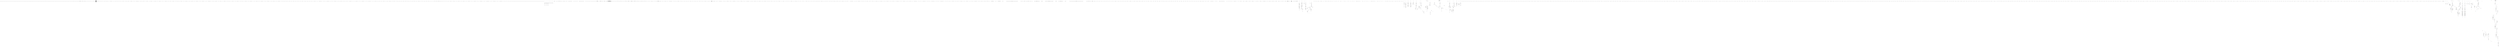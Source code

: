 digraph graph1292262938 {
	compound=true;
	edge[color=blue];
	node103996481[label="typedef long unsigned int size_t;"];
	node1972489169[label="typedef __builtin_va_list __gnuc_va_list;"];
	node378081024[label="typedef unsigned char __u_char;"];
	node17921215[label="typedef unsigned short int __u_short;"];
	node1089324622[label="typedef unsigned int __u_int;"];
	node726690425[label="typedef unsigned long int __u_long;"];
	node327193443[label="typedef signed char __int8_t;"];
	node1894076099[label="typedef unsigned char __uint8_t;"];
	node99208085[label="typedef signed short int __int16_t;"];
	node1943764464[label="typedef unsigned short int __uint16_t;"];
	node1576354454[label="typedef signed int __int32_t;"];
	node881300604[label="typedef unsigned int __uint32_t;"];
	node779639592[label="typedef signed long int __int64_t;"];
	node780435057[label="typedef unsigned long int __uint64_t;"];
	node1540348659[label="typedef __int8_t __int_least8_t;"];
	node97281693[label="typedef __uint8_t __uint_least8_t;"];
	node571497590[label="typedef __int16_t __int_least16_t;"];
	node705487682[label="typedef __uint16_t __uint_least16_t;"];
	node145823503[label="typedef __int32_t __int_least32_t;"];
	node887742093[label="typedef __uint32_t __uint_least32_t;"];
	node941194882[label="typedef __int64_t __int_least64_t;"];
	node401002619[label="typedef __uint64_t __uint_least64_t;"];
	node1402043538[label="typedef long int __quad_t;"];
	node774689836[label="typedef unsigned long int __u_quad_t;"];
	node1924480807[label="typedef long int __intmax_t;"];
	node392488030[label="typedef unsigned long int __uintmax_t;"];
	node268611693[label="typedef unsigned long int __dev_t;"];
	node348228202[label="typedef unsigned int __uid_t;"];
	node865918539[label="typedef unsigned int __gid_t;"];
	node822251077[label="typedef unsigned long int __ino_t;"];
	node273714086[label="typedef unsigned long int __ino64_t;"];
	node571435580[label="typedef unsigned int __mode_t;"];
	node698212351[label="typedef unsigned long int __nlink_t;"];
	node1071046588[label="typedef long int __off_t;"];
	node1300011842[label="typedef long int __off64_t;"];
	node1889879857[label="typedef int __pid_t;"];
	node1015958146[label="struct stUn_ivp0 {
    int __val[2];
} ;"];
	node1778465757[label="typedef struct stUn_ivp0 __fsid_t;"];
	node276957560[label="typedef long int __clock_t;"];
	node1338957699[label="typedef unsigned long int __rlim_t;"];
	node819330075[label="typedef unsigned long int __rlim64_t;"];
	node1168756600[label="typedef unsigned int __id_t;"];
	node1482979717[label="typedef long int __time_t;"];
	node1138954005[label="typedef unsigned int __useconds_t;"];
	node1962603600[label="typedef long int __suseconds_t;"];
	node1710901767[label="typedef long int __suseconds64_t;"];
	node1989714905[label="typedef int __daddr_t;"];
	node395229891[label="typedef int __key_t;"];
	node1956845069[label="typedef int __clockid_t;"];
	node737025043[label="typedef void *__timer_t;"];
	node1056671292[label="typedef long int __blksize_t;"];
	node1215858771[label="typedef long int __blkcnt_t;"];
	node1249789597[label="typedef long int __blkcnt64_t;"];
	node1041697470[label="typedef unsigned long int __fsblkcnt_t;"];
	node563105933[label="typedef unsigned long int __fsblkcnt64_t;"];
	node1524396519[label="typedef unsigned long int __fsfilcnt_t;"];
	node1936999851[label="typedef unsigned long int __fsfilcnt64_t;"];
	node1765108426[label="typedef long int __fsword_t;"];
	node1461482866[label="typedef long int __ssize_t;"];
	node1808961098[label="typedef long int __syscall_slong_t;"];
	node1092894913[label="typedef unsigned long int __syscall_ulong_t;"];
	node1993076243[label="typedef __off64_t __loff_t;"];
	node2112108114[label="typedef char *__caddr_t;"];
	node712217251[label="typedef long int __intptr_t;"];
	node345127166[label="typedef unsigned int __socklen_t;"];
	node1700762273[label="typedef int __sig_atomic_t;"];
	node734027839[label="struct stUn_ivp2 {
    int __count;
    union stUn_ivp1 {
        unsigned int __wch;
        char __wchb[4];
    } __value;
} ;"];
	node464094472[label="typedef struct stUn_ivp2 __mbstate_t;"];
	node1144743781[label="struct _G_fpos_t {
    __off_t __pos;
    __mbstate_t __state;
} ;"];
	node912443527[label="typedef struct _G_fpos_t __fpos_t;"];
	node369249097[label="struct _G_fpos64_t {
    __off64_t __pos;
    __mbstate_t __state;
} ;"];
	node432039778[label="typedef struct _G_fpos64_t __fpos64_t;"];
	node507126135[label="struct _IO_FILE ;"];
	node520271569[label="typedef struct _IO_FILE __FILE;"];
	node1530950454[label="struct _IO_FILE ;"];
	node1193587393[label="typedef struct _IO_FILE FILE;"];
	node1069632960[label="struct _IO_FILE ;"];
	node948125696[label="struct _IO_marker ;"];
	node1448421261[label="struct _IO_codecvt ;"];
	node677037067[label="struct _IO_wide_data ;"];
	node1036316015[label="typedef void _IO_lock_t;"];
	node1817069678[label="struct _IO_FILE {
    int _flags;
    char *_IO_read_ptr;
    char *_IO_read_end;
    char *_IO_read_base;
    char *_IO_write_base;
    char *_IO_write_ptr;
    char *_IO_write_end;
    char *_IO_buf_base;
    char *_IO_buf_end;
    char *_IO_save_base;
    char *_IO_backup_base;
    char *_IO_save_end;
    struct _IO_marker *_markers;
    struct _IO_FILE *_chain;
    int _fileno;
    int _flags2;
    __off_t _old_offset;
    unsigned short _cur_column;
    signed char _vtable_offset;
    char _shortbuf[1];
    _IO_lock_t *_lock;
    __off64_t _offset;
    struct _IO_codecvt *_codecvt;
    struct _IO_wide_data *_wide_data;
    struct _IO_FILE *_freeres_list;
    void *_freeres_buf;
    size_t __pad5;
    int _mode;
    char _unused2[15 * sizeof(int) - 4 * sizeof(void *) - sizeof(size_t)];
} ;"];
	node394568342[label="typedef __gnuc_va_list va_list;"];
	node878725938[label="typedef __off_t off_t;"];
	node222556677[label="typedef __ssize_t ssize_t;"];
	node349629923[label="typedef __fpos_t fpos_t;"];
	node1795451038[label="extern FILE *stdin;"];
	node1367661099[label="extern FILE *stdout;"];
	node1484518113[label="extern FILE *stderr;"];
	node136108302[label="extern int remove(const char *__filename);"];
	node732526171[label="const char *__filename"];
	node1968869542[label="extern int rename(const char *__old, const char *__new);"];
	node798555759[label="const char *__old"];
	node1057161751[label="const char *__new"];
	node1857237713[label="extern int renameat(int __oldfd, const char *__old , int __newfd , const char *__new);"];
	node288043672[label="int __oldfd"];
	node967635335[label="const char *__old"];
	node1143322349[label="int __newfd"];
	node1205331126[label="const char *__new"];
	node1254161863[label="extern int fclose(FILE *__stream);"];
	node206921246[label="FILE *__stream"];
	node2108273452[label="extern FILE *tmpfile(void );"];
	node2034604138[label="void "];
	node140425810[label="extern char *tmpnam(char [20]);"];
	node1512109971[label="char [20]"];
	node1836569193[label="extern char *tmpnam_r(char __s[20]);"];
	node727867010[label="char __s[20]"];
	node1295359081[label="extern char *tempnam(const char *__dir, const char *__pfx);"];
	node156954340[label="const char *__dir"];
	node497424937[label="const char *__pfx"];
	node1776760511[label="extern int fflush(FILE *__stream);"];
	node88256198[label="FILE *__stream"];
	node877457423[label="extern int fflush_unlocked(FILE *__stream);"];
	node1451732454[label="FILE *__stream"];
	node742199288[label="extern FILE *fopen(const char *__restrict __filename, const char *__restrict __modes);"];
	node1759914811[label="const char *__restrict __filename"];
	node1654520666[label="const char *__restrict __modes"];
	node1600888965[label="extern FILE *freopen(const char *__restrict __filename, const char *__restrict __modes , FILE *__restrict __stream);"];
	node1807780471[label="const char *__restrict __filename"];
	node303831560[label="const char *__restrict __modes"];
	node1703353597[label="FILE *__restrict __stream"];
	node77173924[label="extern FILE *fdopen(int __fd, const char *__modes);"];
	node442060811[label="int __fd"];
	node428035767[label="const char *__modes"];
	node1327145660[label="extern FILE *fmemopen(void *__s, size_t __len , const char *__modes);"];
	node1597169296[label="void *__s"];
	node859361949[label="size_t __len"];
	node1835916981[label="const char *__modes"];
	node1039453590[label="extern FILE *open_memstream(char **__bufloc, size_t *__sizeloc);"];
	node1272159964[label="char **__bufloc"];
	node1204820315[label="size_t *__sizeloc"];
	node686815807[label="extern void setbuf(FILE *__restrict __stream, char *__restrict __buf);"];
	node686850477[label="FILE *__restrict __stream"];
	node1812723956[label="char *__restrict __buf"];
	node28376203[label="extern int setvbuf(FILE *__restrict __stream, char *__restrict __buf , int __modes , size_t __n);"];
	node1230904017[label="FILE *__restrict __stream"];
	node1539591544[label="char *__restrict __buf"];
	node791302244[label="int __modes"];
	node1329271270[label="size_t __n"];
	node1526838264[label="extern void setbuffer(FILE *__restrict __stream, char *__restrict __buf , size_t __size);"];
	node649154765[label="FILE *__restrict __stream"];
	node2032527218[label="char *__restrict __buf"];
	node892424348[label="size_t __size"];
	node758746363[label="extern void setlinebuf(FILE *__stream);"];
	node127313865[label="FILE *__stream"];
	node909978077[label="extern int fprintf(FILE *__restrict __stream, const char *__restrict __format, ...);"];
	node1559469558[label="FILE *__restrict __stream"];
	node219541553[label="const char *__restrict __format"];
	node1754547054[label="extern int printf(const char *__restrict __format, ...);"];
	node428307539[label="const char *__restrict __format"];
	node685189361[label="extern int sprintf(char *__restrict __s, const char *__restrict __format, ...);"];
	node2047200712[label="char *__restrict __s"];
	node34004511[label="const char *__restrict __format"];
	node503859750[label="extern int vfprintf(FILE *__restrict __s, const char *__restrict __format , __gnuc_va_list __arg);"];
	node1943529386[label="FILE *__restrict __s"];
	node1935935291[label="const char *__restrict __format"];
	node1819657704[label="__gnuc_va_list __arg"];
	node616459828[label="extern int vprintf(const char *__restrict __format, __gnuc_va_list __arg);"];
	node438506351[label="const char *__restrict __format"];
	node668222840[label="__gnuc_va_list __arg"];
	node1862912920[label="extern int vsprintf(char *__restrict __s, const char *__restrict __format , __gnuc_va_list __arg);"];
	node525933358[label="char *__restrict __s"];
	node1195781551[label="const char *__restrict __format"];
	node1516522869[label="__gnuc_va_list __arg"];
	node702328190[label="extern int snprintf(char *__restrict __s, size_t __maxlen , const char *__restrict __format, ...);"];
	node1209972485[label="char *__restrict __s"];
	node960319028[label="size_t __maxlen"];
	node986147545[label="const char *__restrict __format"];
	node1872652933[label="extern int vsnprintf(char *__restrict __s, size_t __maxlen , const char *__restrict __format , __gnuc_va_list __arg);"];
	node1587010134[label="char *__restrict __s"];
	node1640246868[label="size_t __maxlen"];
	node443006127[label="const char *__restrict __format"];
	node810331450[label="__gnuc_va_list __arg"];
	node617400603[label="extern int vdprintf(int __fd, const char *__restrict __fmt , __gnuc_va_list __arg);"];
	node578414535[label="int __fd"];
	node1388742949[label="const char *__restrict __fmt"];
	node1244601059[label="__gnuc_va_list __arg"];
	node706783822[label="extern int dprintf(int __fd, const char *__restrict __fmt, ...);"];
	node2126894049[label="int __fd"];
	node1817190424[label="const char *__restrict __fmt"];
	node1348094114[label="extern int fscanf(FILE *__restrict __stream, const char *__restrict __format, ...);"];
	node91182750[label="FILE *__restrict __stream"];
	node304767096[label="const char *__restrict __format"];
	node1699908559[label="extern int scanf(const char *__restrict __format, ...);"];
	node987234822[label="const char *__restrict __format"];
	node308784574[label="extern int sscanf(const char *__restrict __s, const char *__restrict __format, ...);"];
	node1294054661[label="const char *__restrict __s"];
	node706472440[label="const char *__restrict __format"];
	node1054753422[label="extern int fscanf(FILE *__restrict __stream, const char *__restrict __format, ...);"];
	node516523336[label="FILE *__restrict __stream"];
	node1316436874[label="const char *__restrict __format"];
	node1394529934[label="extern int scanf(const char *__restrict __format, ...);"];
	node1032122643[label="const char *__restrict __format"];
	node710778590[label="extern int sscanf(const char *__restrict __s, const char *__restrict __format, ...);"];
	node1200740612[label="const char *__restrict __s"];
	node1806983232[label="const char *__restrict __format"];
	node1267443383[label="extern int vfscanf(FILE *__restrict __s, const char *__restrict __format , __gnuc_va_list __arg);"];
	node1119605276[label="FILE *__restrict __s"];
	node1574257199[label="const char *__restrict __format"];
	node1293994933[label="__gnuc_va_list __arg"];
	node787089269[label="extern int vscanf(const char *__restrict __format, __gnuc_va_list __arg);"];
	node1337847418[label="const char *__restrict __format"];
	node1553338212[label="__gnuc_va_list __arg"];
	node586634949[label="extern int vsscanf(const char *__restrict __s, const char *__restrict __format , __gnuc_va_list __arg);"];
	node1163358778[label="const char *__restrict __s"];
	node1451851232[label="const char *__restrict __format"];
	node1019595265[label="__gnuc_va_list __arg"];
	node776102610[label="extern int vfscanf(FILE *__restrict __s, const char *__restrict __format , __gnuc_va_list __arg);"];
	node810103755[label="FILE *__restrict __s"];
	node485281961[label="const char *__restrict __format"];
	node752286440[label="__gnuc_va_list __arg"];
	node794026109[label="extern int vscanf(const char *__restrict __format, __gnuc_va_list __arg);"];
	node1082789522[label="const char *__restrict __format"];
	node1491251091[label="__gnuc_va_list __arg"];
	node1558686575[label="extern int vsscanf(const char *__restrict __s, const char *__restrict __format , __gnuc_va_list __arg);"];
	node434791924[label="const char *__restrict __s"];
	node669678735[label="const char *__restrict __format"];
	node1528194080[label="__gnuc_va_list __arg"];
	node795815313[label="extern int fgetc(FILE *__stream);"];
	node2047006560[label="FILE *__stream"];
	node970211863[label="extern int getc(FILE *__stream);"];
	node723569389[label="FILE *__stream"];
	node661350575[label="extern int getchar(void );"];
	node1468302269[label="void "];
	node1240673227[label="extern int getc_unlocked(FILE *__stream);"];
	node1847591687[label="FILE *__stream"];
	node920119506[label="extern int getchar_unlocked(void );"];
	node1823843917[label="void "];
	node1008719274[label="extern int fgetc_unlocked(FILE *__stream);"];
	node502661440[label="FILE *__stream"];
	node1792953030[label="extern int fputc(int __c, FILE *__stream);"];
	node119202251[label="int __c"];
	node622007863[label="FILE *__stream"];
	node626183040[label="extern int putc(int __c, FILE *__stream);"];
	node1713195473[label="int __c"];
	node1523486766[label="FILE *__stream"];
	node778520216[label="extern int putchar(int __c);"];
	node1133794432[label="int __c"];
	node1190042877[label="extern int fputc_unlocked(int __c, FILE *__stream);"];
	node828093115[label="int __c"];
	node1242621531[label="FILE *__stream"];
	node1308354754[label="extern int putc_unlocked(int __c, FILE *__stream);"];
	node1567791862[label="int __c"];
	node568535158[label="FILE *__stream"];
	node239171112[label="extern int putchar_unlocked(int __c);"];
	node1325629901[label="int __c"];
	node5692134[label="extern int getw(FILE *__stream);"];
	node206590014[label="FILE *__stream"];
	node380397539[label="extern int putw(int __w, FILE *__stream);"];
	node30079792[label="int __w"];
	node1478434624[label="FILE *__stream"];
	node967485403[label="extern char *fgets(char *__restrict __s, int __n , FILE *__restrict __stream);"];
	node321068667[label="char *__restrict __s"];
	node757534888[label="int __n"];
	node307940896[label="FILE *__restrict __stream"];
	node1871794198[label="extern __ssize_t __getdelim(char **__restrict __lineptr, size_t *__restrict __n , int __delimiter , FILE *__restrict __stream);"];
	node307418240[label="char **__restrict __lineptr"];
	node1265292011[label="size_t *__restrict __n"];
	node851339053[label="int __delimiter"];
	node2012283502[label="FILE *__restrict __stream"];
	node815121481[label="extern __ssize_t getdelim(char **__restrict __lineptr, size_t *__restrict __n , int __delimiter , FILE *__restrict __stream);"];
	node1169387523[label="char **__restrict __lineptr"];
	node2065341107[label="size_t *__restrict __n"];
	node1628737580[label="int __delimiter"];
	node57301464[label="FILE *__restrict __stream"];
	node2015284140[label="extern __ssize_t getline(char **__restrict __lineptr, size_t *__restrict __n , FILE *__restrict __stream);"];
	node869928877[label="char **__restrict __lineptr"];
	node96663004[label="size_t *__restrict __n"];
	node690361423[label="FILE *__restrict __stream"];
	node1980711696[label="extern int fputs(const char *__restrict __s, FILE *__restrict __stream);"];
	node1898442827[label="const char *__restrict __s"];
	node1840141666[label="FILE *__restrict __stream"];
	node746875390[label="extern int puts(const char *__s);"];
	node1813403937[label="const char *__s"];
	node431942497[label="extern int ungetc(int __c, FILE *__stream);"];
	node113990058[label="int __c"];
	node133729363[label="FILE *__stream"];
	node1506559652[label="extern size_t fread(void *__restrict __ptr, size_t __size , size_t __n , FILE *__restrict __stream);"];
	node2117395558[label="void *__restrict __ptr"];
	node977213187[label="size_t __size"];
	node1068375753[label="size_t __n"];
	node1371252597[label="FILE *__restrict __stream"];
	node551545010[label="extern size_t fwrite(const void *__restrict __ptr, size_t __size , size_t __n , FILE *__restrict __s);"];
	node1848988336[label="const void *__restrict __ptr"];
	node62593131[label="size_t __size"];
	node1326478062[label="size_t __n"];
	node2121437254[label="FILE *__restrict __s"];
	node1087422449[label="extern size_t fread_unlocked(void *__restrict __ptr, size_t __size , size_t __n , FILE *__restrict __stream);"];
	node1856795099[label="void *__restrict __ptr"];
	node1637434535[label="size_t __size"];
	node265218428[label="size_t __n"];
	node1586437554[label="FILE *__restrict __stream"];
	node2012884428[label="extern size_t fwrite_unlocked(const void *__restrict __ptr, size_t __size , size_t __n , FILE *__restrict __stream);"];
	node1839288191[label="const void *__restrict __ptr"];
	node1585666522[label="size_t __size"];
	node948623530[label="size_t __n"];
	node536043239[label="FILE *__restrict __stream"];
	node1981627424[label="extern int fseek(FILE *__stream, long int __off , int __whence);"];
	node1100261247[label="FILE *__stream"];
	node1998172759[label="long int __off"];
	node510388720[label="int __whence"];
	node2078471442[label="extern long int ftell(FILE *__stream);"];
	node687185923[label="FILE *__stream"];
	node1527270476[label="extern void rewind(FILE *__stream);"];
	node663196952[label="FILE *__stream"];
	node274630416[label="extern int fseeko(FILE *__stream, __off_t __off , int __whence);"];
	node1715883815[label="FILE *__stream"];
	node1860390884[label="__off_t __off"];
	node1598381457[label="int __whence"];
	node1120120878[label="extern __off_t ftello(FILE *__stream);"];
	node1706840265[label="FILE *__stream"];
	node155439298[label="extern int fgetpos(FILE *__restrict __stream, fpos_t *__restrict __pos);"];
	node655449413[label="FILE *__restrict __stream"];
	node74078975[label="fpos_t *__restrict __pos"];
	node1065388761[label="extern int fsetpos(FILE *__stream, const fpos_t *__pos);"];
	node1550822972[label="FILE *__stream"];
	node1675122956[label="const fpos_t *__pos"];
	node942226723[label="extern void clearerr(FILE *__stream);"];
	node988902163[label="FILE *__stream"];
	node1661376917[label="extern int feof(FILE *__stream);"];
	node361967535[label="FILE *__stream"];
	node1651432416[label="extern int ferror(FILE *__stream);"];
	node1728158149[label="FILE *__stream"];
	node692121280[label="extern void clearerr_unlocked(FILE *__stream);"];
	node884262954[label="FILE *__stream"];
	node1737341118[label="extern int feof_unlocked(FILE *__stream);"];
	node1880223456[label="FILE *__stream"];
	node1235513129[label="extern int ferror_unlocked(FILE *__stream);"];
	node1234009175[label="FILE *__stream"];
	node1732978435[label="extern void perror(const char *__s);"];
	node749256016[label="const char *__s"];
	node1839644942[label="extern int fileno(FILE *__stream);"];
	node1778792753[label="FILE *__stream"];
	node401299041[label="extern int fileno_unlocked(FILE *__stream);"];
	node1232337789[label="FILE *__stream"];
	node1107028160[label="extern int pclose(FILE *__stream);"];
	node159290728[label="FILE *__stream"];
	node1107146140[label="extern FILE *popen(const char *__command, const char *__modes);"];
	node95546302[label="const char *__command"];
	node479086608[label="const char *__modes"];
	node1686518257[label="extern char *ctermid(char *__s);"];
	node769336846[label="char *__s"];
	node1861608554[label="extern void flockfile(FILE *__stream);"];
	node1262034501[label="FILE *__stream"];
	node1473083361[label="extern int ftrylockfile(FILE *__stream);"];
	node49388214[label="FILE *__stream"];
	node263986665[label="extern void funlockfile(FILE *__stream);"];
	node1320840735[label="FILE *__stream"];
	node924483541[label="extern int __uflow(FILE *);"];
	node855715439[label="FILE *"];
	node1850259949[label="extern int __overflow(FILE *, int );"];
	node1046906691[label="FILE *"];
	node1921839734[label="int "];
	node2135994506[label="typedef int wchar_t;"];
	node1279007075[label="struct stUn_ivp3 {
    int quot;
    int rem;
} ;"];
	node35680752[label="typedef struct stUn_ivp3 div_t;"];
	node1317929042[label="struct stUn_ivp4 {
    long int quot;
    long int rem;
} ;"];
	node1081693861[label="typedef struct stUn_ivp4 ldiv_t;"];
	node820920634[label="__extension__ struct stUn_ivp5 {
    long long int quot;
    long long int rem;
} ;"];
	node213031797[label="__extension__ typedef struct stUn_ivp5 lldiv_t;"];
	node1333479763[label="extern size_t __ctype_get_mb_cur_max(void );"];
	node2109027988[label="void "];
	node1763130295[label="extern double atof(const char *__nptr);"];
	node2035132937[label="const char *__nptr"];
	node661775617[label="extern int atoi(const char *__nptr);"];
	node671515431[label="const char *__nptr"];
	node919331070[label="extern long int atol(const char *__nptr);"];
	node6205524[label="const char *__nptr"];
	node1673729636[label="__extension__ extern long long int atoll(const char *__nptr);"];
	node1368212791[label="const char *__nptr"];
	node715007517[label="extern double strtod(const char *__restrict __nptr, char **__restrict __endptr);"];
	node795855984[label="const char *__restrict __nptr"];
	node1930683643[label="char **__restrict __endptr"];
	node1916873789[label="extern float strtof(const char *__restrict __nptr, char **__restrict __endptr);"];
	node683637738[label="const char *__restrict __nptr"];
	node1785983332[label="char **__restrict __endptr"];
	node2074465031[label="extern long double strtold(const char *__restrict __nptr, char **__restrict __endptr);"];
	node1117804470[label="const char *__restrict __nptr"];
	node1419968404[label="char **__restrict __endptr"];
	node1756732975[label="extern long int strtol(const char *__restrict __nptr, char **__restrict __endptr , int __base);"];
	node788045379[label="const char *__restrict __nptr"];
	node1662433763[label="char **__restrict __endptr"];
	node1225640192[label="int __base"];
	node1376527199[label="extern unsigned long int strtoul(const char *__restrict __nptr, char **__restrict __endptr , int __base);"];
	node276990011[label="const char *__restrict __nptr"];
	node1804039111[label="char **__restrict __endptr"];
	node994736062[label="int __base"];
	node480802487[label="__extension__ extern long long int strtoq(const char *__restrict __nptr, char **__restrict __endptr , int __base);"];
	node2019147162[label="const char *__restrict __nptr"];
	node1064317109[label="char **__restrict __endptr"];
	node875732483[label="int __base"];
	node2126446074[label="__extension__ extern unsigned long long int strtouq(const char *__restrict __nptr, char **__restrict __endptr , int __base);"];
	node256933171[label="const char *__restrict __nptr"];
	node907116387[label="char **__restrict __endptr"];
	node2088104872[label="int __base"];
	node105002686[label="__extension__ extern long long int strtoll(const char *__restrict __nptr, char **__restrict __endptr , int __base);"];
	node1420664825[label="const char *__restrict __nptr"];
	node1099185032[label="char **__restrict __endptr"];
	node1881736824[label="int __base"];
	node1083125844[label="__extension__ extern unsigned long long int strtoull(const char *__restrict __nptr, char **__restrict __endptr , int __base);"];
	node648990513[label="const char *__restrict __nptr"];
	node926825900[label="char **__restrict __endptr"];
	node1117816135[label="int __base"];
	node413557766[label="extern char *l64a(long int __n);"];
	node206548026[label="long int __n"];
	node1513195333[label="extern long int a64l(const char *__s);"];
	node2082099346[label="const char *__s"];
	node808429178[label="typedef __u_char u_char;"];
	node893419574[label="typedef __u_short u_short;"];
	node1807433416[label="typedef __u_int u_int;"];
	node221727745[label="typedef __u_long u_long;"];
	node308531725[label="typedef __quad_t quad_t;"];
	node887588315[label="typedef __u_quad_t u_quad_t;"];
	node262923256[label="typedef __fsid_t fsid_t;"];
	node1602259410[label="typedef __loff_t loff_t;"];
	node45806278[label="typedef __ino_t ino_t;"];
	node9142603[label="typedef __dev_t dev_t;"];
	node436340282[label="typedef __gid_t gid_t;"];
	node225049978[label="typedef __mode_t mode_t;"];
	node1218365329[label="typedef __nlink_t nlink_t;"];
	node261855196[label="typedef __uid_t uid_t;"];
	node1473019294[label="typedef __pid_t pid_t;"];
	node1777344331[label="typedef __id_t id_t;"];
	node873453168[label="typedef __daddr_t daddr_t;"];
	node79844840[label="typedef __caddr_t caddr_t;"];
	node1211349891[label="typedef __key_t key_t;"];
	node1556038203[label="typedef __clock_t clock_t;"];
	node569455778[label="typedef __clockid_t clockid_t;"];
	node1207946845[label="typedef __time_t time_t;"];
	node276058111[label="typedef __timer_t timer_t;"];
	node823559146[label="typedef unsigned long int ulong;"];
	node664170861[label="typedef unsigned short int ushort;"];
	node567826739[label="typedef unsigned int uint;"];
	node825089105[label="typedef __int8_t int8_t;"];
	node559483701[label="typedef __int16_t int16_t;"];
	node307322212[label="typedef __int32_t int32_t;"];
	node323799811[label="typedef __int64_t int64_t;"];
	node38984335[label="typedef __uint8_t u_int8_t;"];
	node1397705317[label="typedef __uint16_t u_int16_t;"];
	node227036826[label="typedef __uint32_t u_int32_t;"];
	node2070422747[label="typedef __uint64_t u_int64_t;"];
	node84985529[label="typedef int register_t;"];
	subgraph cluster316965419 {
		compound=true;
		style=dotted;
		label="__bswap_16()";
		node673131884[label="B_FuDe", shape="triangle"];
		node1692857976[label="E_FuDe", shape="invtriangle"];
		node457695388[label="__uint16_t __bsx"];
		subgraph cluster1272009759 {
			compound=true;
			style=dotted;
			label="CompoundStatement";
			node2029095559[label="B_CoSt", shape="triangle"];
			node2008471884[label="E_CoSt", shape="invtriangle"];
			node2041336062[label="unsigned short int _imopVarPre22;"];
			subgraph cluster1199983406 {
				compound=true;
				style=dotted;
				label="CallStatement";
				node323434117[label="B_CaSt", shape="triangle"];
				node1638402542[label="E_CaSt", shape="invtriangle"];
				node1053211759[label="__bsx"];
				node1630911316[label="_imopVarPre22"];
			}
			node23678140[label="return _imopVarPre22;"];
		}
	}
	subgraph cluster1168161377 {
		compound=true;
		style=dotted;
		label="__bswap_32()";
		node980011038[label="B_FuDe", shape="triangle"];
		node1529529161[label="E_FuDe", shape="invtriangle"];
		node17995637[label="__uint32_t __bsx"];
		subgraph cluster558315713 {
			compound=true;
			style=dotted;
			label="CompoundStatement";
			node1648216409[label="B_CoSt", shape="triangle"];
			node2058094050[label="E_CoSt", shape="invtriangle"];
			node1805905641[label="unsigned int _imopVarPre98;"];
			subgraph cluster1238742609 {
				compound=true;
				style=dotted;
				label="CallStatement";
				node882416875[label="B_CaSt", shape="triangle"];
				node1643855278[label="E_CaSt", shape="invtriangle"];
				node164135715[label="__bsx"];
				node499416563[label="_imopVarPre98"];
			}
			node1521303956[label="return _imopVarPre98;"];
		}
	}
	subgraph cluster1378869004 {
		compound=true;
		style=dotted;
		label="__bswap_64()";
		node1688209895[label="B_FuDe", shape="triangle"];
		node274234597[label="E_FuDe", shape="invtriangle"];
		node494740293[label="__uint64_t __bsx"];
		subgraph cluster1598668957 {
			compound=true;
			style=dotted;
			label="CompoundStatement";
			node202997574[label="B_CoSt", shape="triangle"];
			node1281200971[label="E_CoSt", shape="invtriangle"];
			node61089296[label="unsigned long int _imopVarPre99;"];
			subgraph cluster674913323 {
				compound=true;
				style=dotted;
				label="CallStatement";
				node2077287145[label="B_CaSt", shape="triangle"];
				node1728183846[label="E_CaSt", shape="invtriangle"];
				node1791266948[label="__bsx"];
				node1826504108[label="_imopVarPre99"];
			}
			node987495702[label="return _imopVarPre99;"];
		}
	}
	subgraph cluster1890746783 {
		compound=true;
		style=dotted;
		label="__uint16_identity()";
		node1708836882[label="B_FuDe", shape="triangle"];
		node56729293[label="E_FuDe", shape="invtriangle"];
		node1761191156[label="__uint16_t __x"];
		subgraph cluster307661585 {
			compound=true;
			style=dotted;
			label="CompoundStatement";
			node1333888677[label="B_CoSt", shape="triangle"];
			node1767198298[label="E_CoSt", shape="invtriangle"];
			node870357935[label="return __x;"];
		}
	}
	subgraph cluster1970590475 {
		compound=true;
		style=dotted;
		label="__uint32_identity()";
		node1730372207[label="B_FuDe", shape="triangle"];
		node1092349269[label="E_FuDe", shape="invtriangle"];
		node1374330626[label="__uint32_t __x"];
		subgraph cluster1492955259 {
			compound=true;
			style=dotted;
			label="CompoundStatement";
			node388286025[label="B_CoSt", shape="triangle"];
			node1029577603[label="E_CoSt", shape="invtriangle"];
			node1991274064[label="return __x;"];
		}
	}
	subgraph cluster1069082831 {
		compound=true;
		style=dotted;
		label="__uint64_identity()";
		node1149493815[label="B_FuDe", shape="triangle"];
		node1684465049[label="E_FuDe", shape="invtriangle"];
		node1790189917[label="__uint64_t __x"];
		subgraph cluster1203549509 {
			compound=true;
			style=dotted;
			label="CompoundStatement";
			node681145438[label="B_CoSt", shape="triangle"];
			node1039697154[label="E_CoSt", shape="invtriangle"];
			node942571376[label="return __x;"];
		}
	}
	node821512549[label="struct stUn_ivp6 {
    unsigned long int __val[(1024 / (8 * sizeof(unsigned long int)))];
} ;"];
	node1285022677[label="typedef struct stUn_ivp6 __sigset_t;"];
	node1108209282[label="typedef __sigset_t sigset_t;"];
	node1412782126[label="struct timeval {
    __time_t tv_sec;
    __suseconds_t tv_usec;
} ;"];
	node1892106686[label="struct timespec {
    __time_t tv_sec;
    __syscall_slong_t tv_nsec;
} ;"];
	node464849318[label="typedef __suseconds_t suseconds_t;"];
	node683251128[label="typedef long int __fd_mask;"];
	node607149770[label="struct stUn_ivp7 {
    __fd_mask __fds_bits[1024 / (8 * (int) sizeof(__fd_mask))];
} ;"];
	node1763828305[label="typedef struct stUn_ivp7 fd_set;"];
	node1985352137[label="typedef __fd_mask fd_mask;"];
	node1268622064[label="extern int select(int __nfds, fd_set *__restrict __readfds , fd_set *__restrict __writefds , fd_set *__restrict __exceptfds , struct timeval *__restrict __timeout);"];
	node256902273[label="int __nfds"];
	node1934471203[label="fd_set *__restrict __readfds"];
	node1143293355[label="fd_set *__restrict __writefds"];
	node346339985[label="fd_set *__restrict __exceptfds"];
	node195949131[label="struct timeval *__restrict __timeout"];
	node326624149[label="extern int pselect(int __nfds, fd_set *__restrict __readfds , fd_set *__restrict __writefds , fd_set *__restrict __exceptfds , const struct timespec *__restrict __timeout , const __sigset_t *__restrict __sigmask);"];
	node964687142[label="int __nfds"];
	node768757896[label="fd_set *__restrict __readfds"];
	node1089177065[label="fd_set *__restrict __writefds"];
	node1783547437[label="fd_set *__restrict __exceptfds"];
	node609310136[label="const struct timespec *__restrict __timeout"];
	node1751287056[label="const __sigset_t *__restrict __sigmask"];
	node216687255[label="typedef __blksize_t blksize_t;"];
	node132076376[label="typedef __blkcnt_t blkcnt_t;"];
	node380928130[label="typedef __fsblkcnt_t fsblkcnt_t;"];
	node575165950[label="typedef __fsfilcnt_t fsfilcnt_t;"];
	node1558296187[label="union stUn_ivp9 {
    __extension__ unsigned long long int __value64;
    struct stUn_ivp8 {
        unsigned int __low;
        unsigned int __high;
    } __value32;
} ;"];
	node1992732972[label="typedef union stUn_ivp9 __atomic_wide_counter;"];
	node863248761[label="struct __pthread_internal_list {
    struct __pthread_internal_list *__prev;
    struct __pthread_internal_list *__next;
} ;"];
	node506587104[label="typedef struct __pthread_internal_list __pthread_list_t;"];
	node1167424399[label="struct __pthread_internal_slist {
    struct __pthread_internal_slist *__next;
} ;"];
	node73040461[label="typedef struct __pthread_internal_slist __pthread_slist_t;"];
	node621624347[label="struct __pthread_mutex_s {
    int __lock;
    unsigned int __count;
    int __owner;
    unsigned int __nusers;
    int __kind;
    short __spins;
    short __elision;
    __pthread_list_t __list;
} ;"];
	node2074616303[label="struct __pthread_rwlock_arch_t {
    unsigned int __readers;
    unsigned int __writers;
    unsigned int __wrphase_futex;
    unsigned int __writers_futex;
    unsigned int __pad3;
    unsigned int __pad4;
    int __cur_writer;
    int __shared;
    signed char __rwelision;
    unsigned char __pad1[7];
    unsigned long int __pad2;
    unsigned int __flags;
} ;"];
	node1488109748[label="struct __pthread_cond_s {
    __atomic_wide_counter __wseq;
    __atomic_wide_counter __g1_start;
    unsigned int __g_refs[2];
    unsigned int __g_size[2];
    unsigned int __g1_orig_size;
    unsigned int __wrefs;
    unsigned int __g_signals[2];
} ;"];
	node923523409[label="typedef unsigned int __tss_t;"];
	node1099901683[label="typedef unsigned long int __thrd_t;"];
	node162922286[label="struct stUn_ivp10 {
    int __data;
} ;"];
	node659361962[label="typedef struct stUn_ivp10 __once_flag;"];
	node733766806[label="typedef unsigned long int pthread_t;"];
	node29251980[label="union stUn_ivp11 {
    char __size[4];
    int __align;
} ;"];
	node1904833408[label="typedef union stUn_ivp11 pthread_mutexattr_t;"];
	node1978585103[label="union stUn_ivp12 {
    char __size[4];
    int __align;
} ;"];
	node1257524802[label="typedef union stUn_ivp12 pthread_condattr_t;"];
	node1996410489[label="typedef unsigned int pthread_key_t;"];
	node1644931955[label="typedef int pthread_once_t;"];
	node1863786744[label="union pthread_attr_t {
    char __size[56];
    long int __align;
} ;"];
	node386554824[label="typedef union pthread_attr_t pthread_attr_t;"];
	node1373435163[label="union stUn_ivp13 {
    struct __pthread_mutex_s __data;
    char __size[40];
    long int __align;
} ;"];
	node220381832[label="typedef union stUn_ivp13 pthread_mutex_t;"];
	node1004780164[label="union stUn_ivp14 {
    struct __pthread_cond_s __data;
    char __size[48];
    __extension__ long long int __align;
} ;"];
	node1231003942[label="typedef union stUn_ivp14 pthread_cond_t;"];
	node1454759497[label="union stUn_ivp15 {
    struct __pthread_rwlock_arch_t __data;
    char __size[56];
    long int __align;
} ;"];
	node687015882[label="typedef union stUn_ivp15 pthread_rwlock_t;"];
	node222243673[label="union stUn_ivp16 {
    char __size[8];
    long int __align;
} ;"];
	node182490344[label="typedef union stUn_ivp16 pthread_rwlockattr_t;"];
	node897547821[label="typedef volatile int pthread_spinlock_t;"];
	node1654739923[label="union stUn_ivp17 {
    char __size[32];
    long int __align;
} ;"];
	node209884107[label="typedef union stUn_ivp17 pthread_barrier_t;"];
	node314569117[label="union stUn_ivp18 {
    char __size[4];
    int __align;
} ;"];
	node1935410260[label="typedef union stUn_ivp18 pthread_barrierattr_t;"];
	node1677883494[label="extern long int random(void );"];
	node1886245771[label="void "];
	node571419931[label="extern void srandom(unsigned int __seed);"];
	node1218403108[label="unsigned int __seed"];
	node417764437[label="extern char *initstate(unsigned int __seed, char *__statebuf , size_t __statelen);"];
	node827206475[label="unsigned int __seed"];
	node535339772[label="char *__statebuf"];
	node2105732793[label="size_t __statelen"];
	node1211614573[label="extern char *setstate(char *__statebuf);"];
	node1292220721[label="char *__statebuf"];
	node130147689[label="struct random_data {
    int32_t *fptr;
    int32_t *rptr;
    int32_t *state;
    int rand_type;
    int rand_deg;
    int rand_sep;
    int32_t *end_ptr;
} ;"];
	node773491738[label="extern int random_r(struct random_data *__restrict __buf, int32_t *__restrict __result);"];
	node1882742449[label="struct random_data *__restrict __buf"];
	node350937668[label="int32_t *__restrict __result"];
	node1035787594[label="extern int srandom_r(unsigned int __seed, struct random_data *__buf);"];
	node942207747[label="unsigned int __seed"];
	node840931289[label="struct random_data *__buf"];
	node1523092849[label="extern int initstate_r(unsigned int __seed, char *__restrict __statebuf , size_t __statelen , struct random_data *__restrict __buf);"];
	node943623503[label="unsigned int __seed"];
	node621712981[label="char *__restrict __statebuf"];
	node130670921[label="size_t __statelen"];
	node880886753[label="struct random_data *__restrict __buf"];
	node1915418195[label="extern int setstate_r(char *__restrict __statebuf, struct random_data *__restrict __buf);"];
	node1033887610[label="char *__restrict __statebuf"];
	node1443208433[label="struct random_data *__restrict __buf"];
	node1065349988[label="extern int rand(void );"];
	node93770076[label="void "];
	node1492507451[label="extern void srand(unsigned int __seed);"];
	node795097616[label="unsigned int __seed"];
	node778012171[label="extern int rand_r(unsigned int *__seed);"];
	node781570403[label="unsigned int *__seed"];
	node1691390092[label="extern double drand48(void );"];
	node1408726428[label="void "];
	node1963036880[label="extern double erand48(unsigned short int __xsubi[3]);"];
	node1521300147[label="unsigned short int __xsubi[3]"];
	node32027560[label="extern long int lrand48(void );"];
	node964886007[label="void "];
	node979308245[label="extern long int nrand48(unsigned short int __xsubi[3]);"];
	node145609519[label="unsigned short int __xsubi[3]"];
	node1023647718[label="extern long int mrand48(void );"];
	node241462036[label="void "];
	node314916247[label="extern long int jrand48(unsigned short int __xsubi[3]);"];
	node1020161457[label="unsigned short int __xsubi[3]"];
	node177749766[label="extern void srand48(long int __seedval);"];
	node787675768[label="long int __seedval"];
	node1750233521[label="extern unsigned short int *seed48(unsigned short int __seed16v[3]);"];
	node944242305[label="unsigned short int __seed16v[3]"];
	node852496106[label="extern void lcong48(unsigned short int __param[7]);"];
	node1293084509[label="unsigned short int __param[7]"];
	node98180497[label="struct drand48_data {
    unsigned short int __x[3];
    unsigned short int __old_x[3];
    unsigned short int __c;
    unsigned short int __init;
    __extension__ unsigned long long int __a;
} ;"];
	node500594918[label="extern int drand48_r(struct drand48_data *__restrict __buffer, double *__restrict __result);"];
	node50815173[label="struct drand48_data *__restrict __buffer"];
	node122465645[label="double *__restrict __result"];
	node1300404361[label="extern int erand48_r(unsigned short int __xsubi[3], struct drand48_data *__restrict __buffer , double *__restrict __result);"];
	node1006154787[label="unsigned short int __xsubi[3]"];
	node1561881364[label="struct drand48_data *__restrict __buffer"];
	node79941718[label="double *__restrict __result"];
	node133191137[label="extern int lrand48_r(struct drand48_data *__restrict __buffer, long int *__restrict __result);"];
	node769298867[label="struct drand48_data *__restrict __buffer"];
	node1564476238[label="long int *__restrict __result"];
	node1439368020[label="extern int nrand48_r(unsigned short int __xsubi[3], struct drand48_data *__restrict __buffer , long int *__restrict __result);"];
	node1854244752[label="unsigned short int __xsubi[3]"];
	node343635343[label="struct drand48_data *__restrict __buffer"];
	node430380834[label="long int *__restrict __result"];
	node292769085[label="extern int mrand48_r(struct drand48_data *__restrict __buffer, long int *__restrict __result);"];
	node1657157888[label="struct drand48_data *__restrict __buffer"];
	node1069499924[label="long int *__restrict __result"];
	node195614663[label="extern int jrand48_r(unsigned short int __xsubi[3], struct drand48_data *__restrict __buffer , long int *__restrict __result);"];
	node1340847846[label="unsigned short int __xsubi[3]"];
	node1483880301[label="struct drand48_data *__restrict __buffer"];
	node1837012795[label="long int *__restrict __result"];
	node883435636[label="extern int srand48_r(long int __seedval, struct drand48_data *__buffer);"];
	node1759818359[label="long int __seedval"];
	node214326945[label="struct drand48_data *__buffer"];
	node627080070[label="extern int seed48_r(unsigned short int __seed16v[3], struct drand48_data *__buffer);"];
	node1160616071[label="unsigned short int __seed16v[3]"];
	node1073348732[label="struct drand48_data *__buffer"];
	node584153299[label="extern int lcong48_r(unsigned short int __param[7], struct drand48_data *__buffer);"];
	node559530590[label="unsigned short int __param[7]"];
	node1124448382[label="struct drand48_data *__buffer"];
	node771339507[label="extern void *malloc(size_t __size);"];
	node977339684[label="size_t __size"];
	node1748846178[label="extern void *calloc(size_t __nmemb, size_t __size);"];
	node473266156[label="size_t __nmemb"];
	node1946386331[label="size_t __size"];
	node1190951405[label="extern void *realloc(void *__ptr, size_t __size);"];
	node1290977062[label="void *__ptr"];
	node1784064410[label="size_t __size"];
	node814683100[label="extern void free(void *__ptr);"];
	node1482304217[label="void *__ptr"];
	node1198508193[label="extern void *reallocarray(void *__ptr, size_t __nmemb , size_t __size);"];
	node1655867485[label="void *__ptr"];
	node1393036992[label="size_t __nmemb"];
	node1790527981[label="size_t __size"];
	node2068333851[label="extern void *reallocarray(void *__ptr, size_t __nmemb , size_t __size);"];
	node1281007068[label="void *__ptr"];
	node193794249[label="size_t __nmemb"];
	node1206473770[label="size_t __size"];
	node1762884637[label="extern void *alloca(size_t __size);"];
	node2147353713[label="size_t __size"];
	node1605050054[label="extern void *valloc(size_t __size);"];
	node2138353171[label="size_t __size"];
	node286285758[label="extern int posix_memalign(void **__memptr, size_t __alignment , size_t __size);"];
	node1977850689[label="void **__memptr"];
	node1596162976[label="size_t __alignment"];
	node1377020151[label="size_t __size"];
	node315248805[label="extern void *aligned_alloc(size_t __alignment, size_t __size);"];
	node496324635[label="size_t __alignment"];
	node912577157[label="size_t __size"];
	node1006977010[label="extern void abort(void );"];
	node417772770[label="void "];
	node1516018246[label="extern int atexit(void ( *__func )(void ));"];
	node1317496285[label="void ( *__func )(void )"];
	node207242072[label="void "];
	node1717015704[label="extern int at_quick_exit(void ( *__func )(void ));"];
	node1941798090[label="void ( *__func )(void )"];
	node1338228148[label="void "];
	node1605144446[label="extern int on_exit(void ( *__func )(int __status, void *__arg), void *__arg);"];
	node747858371[label="void ( *__func )(int __status, void *__arg)"];
	node217993100[label="int __status"];
	node114142659[label="void *__arg"];
	node1257117293[label="void *__arg"];
	node124295985[label="extern void exit(int __status);"];
	node178988057[label="int __status"];
	node352926996[label="extern void quick_exit(int __status);"];
	node37680785[label="int __status"];
	node1152382827[label="extern void _Exit(int __status);"];
	node1536513407[label="int __status"];
	node1427210218[label="extern char *getenv(const char *__name);"];
	node1659636071[label="const char *__name"];
	node126288666[label="extern int putenv(char *__string);"];
	node660617447[label="char *__string"];
	node1070847132[label="extern int setenv(const char *__name, const char *__value , int __replace);"];
	node121109864[label="const char *__name"];
	node327577191[label="const char *__value"];
	node1334679764[label="int __replace"];
	node314708610[label="extern int unsetenv(const char *__name);"];
	node371393763[label="const char *__name"];
	node946175144[label="extern int clearenv(void );"];
	node383477662[label="void "];
	node398685139[label="extern char *mktemp(char *__template);"];
	node2123939487[label="char *__template"];
	node420228031[label="extern int mkstemp(char *__template);"];
	node1612814898[label="char *__template"];
	node1379128288[label="extern int mkstemps(char *__template, int __suffixlen);"];
	node2146759425[label="char *__template"];
	node628174083[label="int __suffixlen"];
	node1305363078[label="extern char *mkdtemp(char *__template);"];
	node1199071589[label="char *__template"];
	node709203121[label="extern int system(const char *__command);"];
	node862258808[label="const char *__command"];
	node1403546146[label="extern char *realpath(const char *__restrict __name, char *__restrict __resolved);"];
	node617394573[label="const char *__restrict __name"];
	node388708803[label="char *__restrict __resolved"];
	node828300368[label="typedef int ( *__compar_fn_t )(const void *, const void *);"];
	node1204138347[label="const void *"];
	node1809712397[label="const void *"];
	node689963660[label="extern void *bsearch(const void *__key, const void *__base , size_t __nmemb , size_t __size , __compar_fn_t __compar);"];
	node420505427[label="const void *__key"];
	node1301430268[label="const void *__base"];
	node1852177547[label="size_t __nmemb"];
	node925303326[label="size_t __size"];
	node1887988494[label="__compar_fn_t __compar"];
	node872996408[label="extern void qsort(void *__base, size_t __nmemb , size_t __size , __compar_fn_t __compar);"];
	node1872152331[label="void *__base"];
	node566140380[label="size_t __nmemb"];
	node1715055088[label="size_t __size"];
	node1705382135[label="__compar_fn_t __compar"];
	node765639817[label="extern int abs(int __x);"];
	node1159683667[label="int __x"];
	node1819712728[label="extern long int labs(long int __x);"];
	node147960869[label="long int __x"];
	node1195942810[label="__extension__ extern long long int llabs(long long int __x);"];
	node37763050[label="long long int __x"];
	node1366602037[label="extern div_t div(int __numer, int __denom);"];
	node305306935[label="int __numer"];
	node129493900[label="int __denom"];
	node981765041[label="extern ldiv_t ldiv(long int __numer, long int __denom);"];
	node1853121167[label="long int __numer"];
	node1752236450[label="long int __denom"];
	node1476997303[label="__extension__ extern lldiv_t lldiv(long long int __numer, long long int __denom);"];
	node140584621[label="long long int __numer"];
	node1257491147[label="long long int __denom"];
	node51289896[label="extern char *ecvt(double __value, int __ndigit , int *__restrict __decpt , int *__restrict __sign);"];
	node1558945710[label="double __value"];
	node1776885547[label="int __ndigit"];
	node2119906497[label="int *__restrict __decpt"];
	node472453819[label="int *__restrict __sign"];
	node799983450[label="extern char *fcvt(double __value, int __ndigit , int *__restrict __decpt , int *__restrict __sign);"];
	node1637808587[label="double __value"];
	node487616955[label="int __ndigit"];
	node1502122504[label="int *__restrict __decpt"];
	node836431654[label="int *__restrict __sign"];
	node928174067[label="extern char *gcvt(double __value, int __ndigit , char *__buf);"];
	node1380020183[label="double __value"];
	node1751047062[label="int __ndigit"];
	node1656321405[label="char *__buf"];
	node376853770[label="extern char *qecvt(long double __value, int __ndigit , int *__restrict __decpt , int *__restrict __sign);"];
	node1150208147[label="long double __value"];
	node782295709[label="int __ndigit"];
	node987918875[label="int *__restrict __decpt"];
	node1975106475[label="int *__restrict __sign"];
	node152254957[label="extern char *qfcvt(long double __value, int __ndigit , int *__restrict __decpt , int *__restrict __sign);"];
	node1146610503[label="long double __value"];
	node374948985[label="int __ndigit"];
	node1887645147[label="int *__restrict __decpt"];
	node603158857[label="int *__restrict __sign"];
	node1797367913[label="extern char *qgcvt(long double __value, int __ndigit , char *__buf);"];
	node1331646330[label="long double __value"];
	node740831777[label="int __ndigit"];
	node1877976610[label="char *__buf"];
	node1761861940[label="extern int ecvt_r(double __value, int __ndigit , int *__restrict __decpt , int *__restrict __sign , char *__restrict __buf , size_t __len);"];
	node1457369879[label="double __value"];
	node1411838739[label="int __ndigit"];
	node1318855607[label="int *__restrict __decpt"];
	node501876528[label="int *__restrict __sign"];
	node971682688[label="char *__restrict __buf"];
	node1063768617[label="size_t __len"];
	node1440469239[label="extern int fcvt_r(double __value, int __ndigit , int *__restrict __decpt , int *__restrict __sign , char *__restrict __buf , size_t __len);"];
	node972839945[label="double __value"];
	node1612883140[label="int __ndigit"];
	node1386685488[label="int *__restrict __decpt"];
	node1457058097[label="int *__restrict __sign"];
	node1599182612[label="char *__restrict __buf"];
	node854500599[label="size_t __len"];
	node1745258294[label="extern int qecvt_r(long double __value, int __ndigit , int *__restrict __decpt , int *__restrict __sign , char *__restrict __buf , size_t __len);"];
	node1032978983[label="long double __value"];
	node1297090661[label="int __ndigit"];
	node1460670639[label="int *__restrict __decpt"];
	node560524690[label="int *__restrict __sign"];
	node209415248[label="char *__restrict __buf"];
	node397508520[label="size_t __len"];
	node1837671412[label="extern int qfcvt_r(long double __value, int __ndigit , int *__restrict __decpt , int *__restrict __sign , char *__restrict __buf , size_t __len);"];
	node2120376337[label="long double __value"];
	node1376371846[label="int __ndigit"];
	node763204263[label="int *__restrict __decpt"];
	node439631166[label="int *__restrict __sign"];
	node518627385[label="char *__restrict __buf"];
	node1792351633[label="size_t __len"];
	node761701843[label="extern int mblen(const char *__s, size_t __n);"];
	node1986006160[label="const char *__s"];
	node10213313[label="size_t __n"];
	node1402930985[label="extern int mbtowc(wchar_t *__restrict __pwc, const char *__restrict __s , size_t __n);"];
	node1997555636[label="wchar_t *__restrict __pwc"];
	node1770602882[label="const char *__restrict __s"];
	node707339622[label="size_t __n"];
	node858132173[label="extern int wctomb(char *__s, wchar_t __wchar);"];
	node727755955[label="char *__s"];
	node1720486997[label="wchar_t __wchar"];
	node963293597[label="extern size_t mbstowcs(wchar_t *__restrict __pwcs, const char *__restrict __s , size_t __n);"];
	node901583979[label="wchar_t *__restrict __pwcs"];
	node933947504[label="const char *__restrict __s"];
	node1646977722[label="size_t __n"];
	node358952574[label="extern size_t wcstombs(char *__restrict __s, const wchar_t *__restrict __pwcs , size_t __n);"];
	node28317945[label="char *__restrict __s"];
	node1617238800[label="const wchar_t *__restrict __pwcs"];
	node2046899599[label="size_t __n"];
	node1557411[label="extern int rpmatch(const char *__response);"];
	node384596360[label="const char *__response"];
	node334337848[label="extern int getsubopt(char **__restrict __optionp, char *const *__restrict __tokens , char **__restrict __valuep);"];
	node822937029[label="char **__restrict __optionp"];
	node1624058626[label="char *const *__restrict __tokens"];
	node1423794528[label="char **__restrict __valuep"];
	node915023581[label="extern int getloadavg(double __loadavg[], int __nelem);"];
	node1916274478[label="double __loadavg[]"];
	node1270104866[label="int __nelem"];
	node360623143[label="struct stUn_ivp19 {
    unsigned char _x[4];
} ;"];
	node787338613[label="typedef struct stUn_ivp19 omp_lock_t;"];
	node1434465645[label="struct stUn_ivp20 {
    unsigned char _x[8 + sizeof(void *)];
} ;"];
	node51079645[label="typedef struct stUn_ivp20 omp_nest_lock_t;"];
	node1149906013[label="enum omp_sched_t {
    omp_sched_static = 1, omp_sched_dynamic = 2 , omp_sched_guided = 3 , omp_sched_auto = 4 , omp_sched_monotonic = 0x80000000U
} ;"];
	node247785956[label="typedef enum omp_sched_t omp_sched_t;"];
	node44870833[label="enum omp_proc_bind_t {
    omp_proc_bind_false = 0, omp_proc_bind_true = 1 , omp_proc_bind_master = 2 , omp_proc_bind_close = 3 , omp_proc_bind_spread = 4
} ;"];
	node431419131[label="typedef enum omp_proc_bind_t omp_proc_bind_t;"];
	node1615660323[label="enum omp_sync_hint_t {
    omp_sync_hint_none = 0, omp_lock_hint_none = omp_sync_hint_none , omp_sync_hint_uncontended = 1 , omp_lock_hint_uncontended = omp_sync_hint_uncontended , omp_sync_hint_contended = 2 , omp_lock_hint_contended = omp_sync_hint_contended , omp_sync_hint_nonspeculative = 4 , omp_lock_hint_nonspeculative = omp_sync_hint_nonspeculative , omp_sync_hint_speculative = 8 , omp_lock_hint_speculative = omp_sync_hint_speculative
} ;"];
	node1279824273[label="typedef enum omp_sync_hint_t omp_sync_hint_t;"];
	node1070421345[label="typedef omp_sync_hint_t omp_lock_hint_t;"];
	node865326912[label="struct omp_depend_t {
    char __omp_depend_t__[2 * sizeof(void *)];
} ;"];
	node893026975[label="typedef struct omp_depend_t omp_depend_t;"];
	node308807301[label="enum omp_pause_resource_t {
    omp_pause_soft = 1, omp_pause_hard = 2
} ;"];
	node1750290743[label="typedef enum omp_pause_resource_t omp_pause_resource_t;"];
	node1763682070[label="typedef long unsigned int omp_uintptr_t;"];
	node1585568133[label="enum omp_memspace_handle_t {
    omp_default_mem_space = 0, omp_large_cap_mem_space = 1 , omp_const_mem_space = 2 , omp_high_bw_mem_space = 3 , omp_low_lat_mem_space = 4 , __omp_memspace_handle_t_max__ = 0xffffffffffffffffUL
} ;"];
	node1777520630[label="typedef enum omp_memspace_handle_t omp_memspace_handle_t;"];
	node1966418217[label="enum omp_allocator_handle_t {
    omp_null_allocator = 0, omp_default_mem_alloc = 1 , omp_large_cap_mem_alloc = 2 , omp_const_mem_alloc = 3 , omp_high_bw_mem_alloc = 4 , omp_low_lat_mem_alloc = 5 , omp_cgroup_mem_alloc = 6 , omp_pteam_mem_alloc = 7 , omp_thread_mem_alloc = 8 , __omp_allocator_handle_t_max__ = 0xffffffffffffffffUL
} ;"];
	node2115265147[label="typedef enum omp_allocator_handle_t omp_allocator_handle_t;"];
	node343027855[label="enum omp_alloctrait_key_t {
    omp_atk_sync_hint = 1, omp_atk_alignment = 2 , omp_atk_access = 3 , omp_atk_pool_size = 4 , omp_atk_fallback = 5 , omp_atk_fb_data = 6 , omp_atk_pinned = 7 , omp_atk_partition = 8
} ;"];
	node1263447168[label="typedef enum omp_alloctrait_key_t omp_alloctrait_key_t;"];
	node1575041060[label="enum omp_alloctrait_value_t {
    omp_atv_default = (long unsigned int) -1, omp_atv_false = 0 , omp_atv_true = 1 , omp_atv_contended = 3 , omp_atv_uncontended = 4 , omp_atv_serialized = 5 , omp_atv_sequential = omp_atv_serialized , omp_atv_private = 6 , omp_atv_all = 7 , omp_atv_thread = 8 , omp_atv_pteam = 9 , omp_atv_cgroup = 10 , omp_atv_default_mem_fb = 11 , omp_atv_null_fb = 12 , omp_atv_abort_fb = 13 , omp_atv_allocator_fb = 14 , omp_atv_environment = 15 , omp_atv_nearest = 16 , omp_atv_blocked = 17 , omp_atv_interleaved = 18
} ;"];
	node2131160935[label="typedef enum omp_alloctrait_value_t omp_alloctrait_value_t;"];
	node639823792[label="struct omp_alloctrait_t {
    omp_alloctrait_key_t key;
    omp_uintptr_t value;
} ;"];
	node1835936469[label="typedef struct omp_alloctrait_t omp_alloctrait_t;"];
	node1299685709[label="enum omp_event_handle_t {
    __omp_event_handle_t_max__ = 0xffffffffffffffffUL
} ;"];
	node1283844971[label="typedef enum omp_event_handle_t omp_event_handle_t;"];
	node116706504[label="extern void omp_set_num_threads(int );"];
	node1653397144[label="int "];
	node760422553[label="extern int omp_get_num_threads(void );"];
	node1723675313[label="void "];
	node817506767[label="extern int omp_get_max_threads(void );"];
	node1161631191[label="void "];
	node373485449[label="extern int omp_get_thread_num(void );"];
	node1089086896[label="void "];
	node205246907[label="extern int omp_get_num_procs(void );"];
	node1589840006[label="void "];
	node513545013[label="extern int omp_in_parallel(void );"];
	node824819458[label="void "];
	node162389668[label="extern void omp_set_dynamic(int );"];
	node1877491566[label="int "];
	node1503319846[label="extern int omp_get_dynamic(void );"];
	node458697637[label="void "];
	node382377478[label="extern void omp_set_nested(int );"];
	node184252305[label="int "];
	node1003761499[label="extern int omp_get_nested(void );"];
	node588626443[label="void "];
	node638249818[label="extern void omp_init_lock(omp_lock_t *);"];
	node1760263250[label="omp_lock_t *"];
	node1157979266[label="extern void omp_init_lock_with_hint(omp_lock_t *, omp_sync_hint_t );"];
	node621682759[label="omp_lock_t *"];
	node1326201694[label="omp_sync_hint_t "];
	node1048168928[label="extern void omp_destroy_lock(omp_lock_t *);"];
	node1588813511[label="omp_lock_t *"];
	node124642485[label="extern void omp_set_lock(omp_lock_t *);"];
	node1960932916[label="omp_lock_t *"];
	node1345886082[label="extern void omp_unset_lock(omp_lock_t *);"];
	node676103390[label="omp_lock_t *"];
	node315437597[label="extern int omp_test_lock(omp_lock_t *);"];
	node705030460[label="omp_lock_t *"];
	node1314902380[label="extern void omp_init_nest_lock(omp_nest_lock_t *);"];
	node1922835739[label="omp_nest_lock_t *"];
	node1577720148[label="extern void omp_init_nest_lock_with_hint(omp_nest_lock_t *, omp_sync_hint_t );"];
	node1434727271[label="omp_nest_lock_t *"];
	node1937673830[label="omp_sync_hint_t "];
	node1387815740[label="extern void omp_destroy_nest_lock(omp_nest_lock_t *);"];
	node252672164[label="omp_nest_lock_t *"];
	node130044239[label="extern void omp_set_nest_lock(omp_nest_lock_t *);"];
	node1160852040[label="omp_nest_lock_t *"];
	node1756685905[label="extern void omp_unset_nest_lock(omp_nest_lock_t *);"];
	node523858248[label="omp_nest_lock_t *"];
	node1793168557[label="extern int omp_test_nest_lock(omp_nest_lock_t *);"];
	node942449949[label="omp_nest_lock_t *"];
	node874287506[label="extern double omp_get_wtime(void );"];
	node2105750042[label="void "];
	node1987979493[label="extern double omp_get_wtick(void );"];
	node783421351[label="void "];
	node210728302[label="extern void omp_set_schedule(omp_sched_t , int );"];
	node1631749749[label="omp_sched_t "];
	node1532498591[label="int "];
	node1214199004[label="extern void omp_get_schedule(omp_sched_t *, int *);"];
	node1883605244[label="omp_sched_t *"];
	node1026895796[label="int *"];
	node2121592457[label="extern int omp_get_thread_limit(void );"];
	node1543917025[label="void "];
	node91495369[label="extern void omp_set_max_active_levels(int );"];
	node2097318685[label="int "];
	node1375588017[label="extern int omp_get_max_active_levels(void );"];
	node363805141[label="void "];
	node220721454[label="extern int omp_get_supported_active_levels(void );"];
	node53120694[label="void "];
	node1890655604[label="extern int omp_get_level(void );"];
	node1892486164[label="void "];
	node123659247[label="extern int omp_get_ancestor_thread_num(int );"];
	node31523331[label="int "];
	node39666586[label="extern int omp_get_team_size(int );"];
	node1766954294[label="int "];
	node1219992543[label="extern int omp_get_active_level(void );"];
	node2030567922[label="void "];
	node647992623[label="extern int omp_in_final(void );"];
	node439844741[label="void "];
	node416241119[label="extern int omp_get_cancellation(void );"];
	node1496327016[label="void "];
	node1901236564[label="extern omp_proc_bind_t omp_get_proc_bind(void );"];
	node2056728402[label="void "];
	node540310855[label="extern int omp_get_num_places(void );"];
	node396892741[label="void "];
	node489150849[label="extern int omp_get_place_num_procs(int );"];
	node390652814[label="int "];
	node1886494905[label="extern void omp_get_place_proc_ids(int , int *);"];
	node1553077372[label="int "];
	node1529386967[label="int *"];
	node1055068304[label="extern int omp_get_place_num(void );"];
	node392546893[label="void "];
	node816677981[label="extern int omp_get_partition_num_places(void );"];
	node547416861[label="void "];
	node1781202870[label="extern void omp_get_partition_place_nums(int *);"];
	node946885091[label="int *"];
	node1485292457[label="extern void omp_set_default_device(int );"];
	node651831519[label="int "];
	node1290324639[label="extern int omp_get_default_device(void );"];
	node479417099[label="void "];
	node1291485333[label="extern int omp_get_num_devices(void );"];
	node684950152[label="void "];
	node1104314575[label="extern int omp_get_num_teams(void );"];
	node1087492941[label="void "];
	node1043227965[label="extern int omp_get_team_num(void );"];
	node1956103641[label="void "];
	node418902856[label="extern int omp_is_initial_device(void );"];
	node1910812539[label="void "];
	node1270901310[label="extern int omp_get_initial_device(void );"];
	node1801585408[label="void "];
	node1226428367[label="extern int omp_get_max_task_priority(void );"];
	node2114351743[label="void "];
	node1335908272[label="extern void omp_fulfill_event(omp_event_handle_t );"];
	node2055192507[label="omp_event_handle_t "];
	node381456915[label="extern void *omp_target_alloc(long unsigned int , int );"];
	node881249057[label="long unsigned int "];
	node1315142879[label="int "];
	node1005467957[label="extern void omp_target_free(void *, int );"];
	node531260028[label="void *"];
	node930074959[label="int "];
	node1650914876[label="extern int omp_target_is_present(const void *, int );"];
	node333935078[label="const void *"];
	node956377703[label="int "];
	node328879794[label="extern int omp_target_memcpy(void *, const void * , long unsigned int  , long unsigned int  , long unsigned int  , int  , int );"];
	node2044553071[label="void *"];
	node1526482966[label="const void *"];
	node917187702[label="long unsigned int "];
	node1265052909[label="long unsigned int "];
	node470571061[label="long unsigned int "];
	node581618226[label="int "];
	node359207682[label="int "];
	node1680917905[label="extern int omp_target_memcpy_rect(void *, const void * , long unsigned int  , int  , const long unsigned int * , const long unsigned int * , const long unsigned int * , const long unsigned int * , const long unsigned int * , int  , int );"];
	node269411154[label="void *"];
	node1507085412[label="const void *"];
	node741523335[label="long unsigned int "];
	node1763493164[label="int "];
	node144130530[label="const long unsigned int *"];
	node2133121163[label="const long unsigned int *"];
	node1602382360[label="const long unsigned int *"];
	node1252745731[label="const long unsigned int *"];
	node179885734[label="const long unsigned int *"];
	node506354745[label="int "];
	node1552532091[label="int "];
	node1694733132[label="extern int omp_target_associate_ptr(const void *, const void * , long unsigned int  , long unsigned int  , int );"];
	node281537467[label="const void *"];
	node680938677[label="const void *"];
	node145462825[label="long unsigned int "];
	node1898325674[label="long unsigned int "];
	node1279474423[label="int "];
	node661073619[label="extern int omp_target_disassociate_ptr(const void *, int );"];
	node729388127[label="const void *"];
	node516082418[label="int "];
	node1676971492[label="extern void omp_set_affinity_format(const char *);"];
	node602004810[label="const char *"];
	node1894306945[label="extern long unsigned int omp_get_affinity_format(char *, long unsigned int );"];
	node1582385333[label="char *"];
	node64045389[label="long unsigned int "];
	node876424282[label="extern void omp_display_affinity(const char *);"];
	node434987312[label="const char *"];
	node1178598532[label="extern long unsigned int omp_capture_affinity(char *, long unsigned int  , const char *);"];
	node1734934842[label="char *"];
	node1917381727[label="long unsigned int "];
	node1107640606[label="const char *"];
	node1856563388[label="extern int omp_pause_resource(omp_pause_resource_t , int );"];
	node1176901497[label="omp_pause_resource_t "];
	node258016632[label="int "];
	node1194570312[label="extern int omp_pause_resource_all(omp_pause_resource_t );"];
	node635194625[label="omp_pause_resource_t "];
	node2039173792[label="extern omp_allocator_handle_t omp_init_allocator(omp_memspace_handle_t , int  , const omp_alloctrait_t []);"];
	node2028420967[label="omp_memspace_handle_t "];
	node2117671126[label="int "];
	node1882362724[label="const omp_alloctrait_t []"];
	node1345463476[label="extern void omp_destroy_allocator(omp_allocator_handle_t );"];
	node506372435[label="omp_allocator_handle_t "];
	node136658190[label="extern void omp_set_default_allocator(omp_allocator_handle_t );"];
	node2041160610[label="omp_allocator_handle_t "];
	node2000776223[label="extern omp_allocator_handle_t omp_get_default_allocator(void );"];
	node393280492[label="void "];
	node353799535[label="extern void *omp_alloc(long unsigned int , omp_allocator_handle_t );"];
	node551155384[label="long unsigned int "];
	node365138843[label="omp_allocator_handle_t "];
	node924079900[label="extern void omp_free(void *, omp_allocator_handle_t );"];
	node2018964967[label="void *"];
	node648086158[label="omp_allocator_handle_t "];
	node1038280073[label="enum typeClsr {
    NORMAL, REDUCTION , WAIT
} ;"];
	node942342285[label="struct Clsr ;"];
	node583723903[label="struct WaitClsr {
    int currentIteration;
    int expr;
    int n_iters;
    int start;
    int startRange;
    int endRange;
    int *waitIterations;
    void ( *waitFunction )(struct Clsr *);
} ;"];
	node1497003704[label="struct Clsr *"];
	node1526160992[label="struct Msg {
    void *message;
} ;"];
	node803416249[label="struct master_env ;"];
	node833471288[label="struct Clsr {
    void ( *fptr )(struct Clsr *);
    void ( *tfptr )(struct Clsr *);
    enum typeClsr typeClosure;
    struct master_env *environment;
    struct WaitClsr *waitClosure;
    struct Clsr *continuation;
} ;"];
	node755270184[label="struct Clsr *"];
	node1422248053[label="struct Clsr *"];
	node1849173519[label="struct ClsrNode {
    struct Clsr *closure;
    struct ClsrNode *next;
} ;"];
	node1353432916[label="struct WLQueue {
    struct ClsrNode *front, *rear;
} ;"];
	node1619310530[label="struct HashNode {
    int key;
    int value;
    omp_lock_t lock;
    struct HashNode *next;
} ;"];
	node1918726346[label="struct HashTable {
    struct HashNode **table;
    int tSize;
    int cSize;
} ;"];
	subgraph cluster1181412946 {
		compound=true;
		style=dotted;
		label="createHashNode()";
		node161034840[label="B_FuDe", shape="triangle"];
		node361840161[label="E_FuDe", shape="invtriangle"];
		node707106363[label="int key"];
		node338784439[label="int value"];
		subgraph cluster1894512344 {
			compound=true;
			style=dotted;
			label="CompoundStatement";
			node1814438481[label="B_CoSt", shape="triangle"];
			node1958455835[label="E_CoSt", shape="invtriangle"];
			node154283262[label="unsigned long int _imopVarPre102;"];
			node87952464[label="void *_imopVarPre103;"];
			node2136765752[label="_imopVarPre102 = sizeof(struct HashNode);"];
			subgraph cluster379526201 {
				compound=true;
				style=dotted;
				label="CallStatement";
				node6263929[label="B_CaSt", shape="triangle"];
				node557699421[label="E_CaSt", shape="invtriangle"];
				node976263431[label="_imopVarPre102"];
				node681614861[label="_imopVarPre103"];
			}
			node540192137[label="struct HashNode *tempNode = (struct HashNode *) _imopVarPre103;"];
			node392741043[label="tempNode->key = key;"];
			node373408086[label="tempNode->value = value;"];
			node1767467635[label="tempNode->next = (void *) 0;"];
			node836871833[label="struct stUn_ivp19 *_imopVarPre105;"];
			node851432003[label="_imopVarPre105 = &(tempNode->lock);"];
			subgraph cluster1635556823 {
				compound=true;
				style=dotted;
				label="CallStatement";
				node966388369[label="B_CaSt", shape="triangle"];
				node2059544126[label="E_CaSt", shape="invtriangle"];
				node1980675454[label="_imopVarPre105"];
				node94547405[label=""];
			}
			node1135547754[label="return tempNode;"];
		}
	}
	subgraph cluster558386199 {
		compound=true;
		style=dotted;
		label="createHashTable()";
		node1769233662[label="B_FuDe", shape="triangle"];
		node2010875087[label="E_FuDe", shape="invtriangle"];
		subgraph cluster1100018296 {
			compound=true;
			style=dotted;
			label="CompoundStatement";
			node13283163[label="B_CoSt", shape="triangle"];
			node1457984886[label="E_CoSt", shape="invtriangle"];
			node102385455[label="unsigned long int _imopVarPre108;"];
			node619699478[label="void *_imopVarPre109;"];
			node1958488601[label="_imopVarPre108 = sizeof(struct HashTable);"];
			subgraph cluster122513453 {
				compound=true;
				style=dotted;
				label="CallStatement";
				node153972672[label="B_CaSt", shape="triangle"];
				node1742056789[label="E_CaSt", shape="invtriangle"];
				node1268128950[label="_imopVarPre108"];
				node1170678200[label="_imopVarPre109"];
			}
			node530717880[label="struct HashTable *table = (struct HashTable *) _imopVarPre109;"];
			node1602740327[label="unsigned long int _imopVarPre112;"];
			node662032596[label="void *_imopVarPre113;"];
			node596897646[label="_imopVarPre112 = 4 * sizeof(struct HashNode *);"];
			subgraph cluster951207750 {
				compound=true;
				style=dotted;
				label="CallStatement";
				node952286163[label="B_CaSt", shape="triangle"];
				node304026931[label="E_CaSt", shape="invtriangle"];
				node1507561086[label="_imopVarPre112"];
				node1590184939[label="_imopVarPre113"];
			}
			node2128786403[label="table->table = (struct HashNode **) _imopVarPre113;"];
			node1948987794[label="table->tSize = 4;"];
			node1090214582[label="table->cSize = 0;"];
			node982153034[label="int i;"];
			subgraph cluster359717784 {
				compound=true;
				style=dotted;
				label="ForStatement";
				node21185105[label="B_FoSt", shape="triangle"];
				node1768811025[label="E_FoSt", shape="invtriangle"];
				node1244723855[label="i = 0"];
				node1435089133[label="i < 4"];
				node1955999339[label="i++"];
				subgraph cluster1450396149 {
					compound=true;
					style=dotted;
					label="CompoundStatement";
					node1046772631[label="B_CoSt", shape="triangle"];
					node1342859204[label="E_CoSt", shape="invtriangle"];
					node1976145815[label="table->table[i] = (void *) 0;"];
				}
			}
			node147296487[label="return table;"];
		}
	}
	subgraph cluster1788238254 {
		compound=true;
		style=dotted;
		label="hashFunction()";
		node1113181355[label="B_FuDe", shape="triangle"];
		node910137454[label="E_FuDe", shape="invtriangle"];
		node41394630[label="int key"];
		node719097409[label="int tSize"];
		subgraph cluster1537915062 {
			compound=true;
			style=dotted;
			label="CompoundStatement";
			node1549927653[label="B_CoSt", shape="triangle"];
			node1904761035[label="E_CoSt", shape="invtriangle"];
			node180218614[label="return (key % tSize);"];
		}
	}
	subgraph cluster1908745158 {
		compound=true;
		style=dotted;
		label="insert()";
		node1581040670[label="B_FuDe", shape="triangle"];
		node165421280[label="E_FuDe", shape="invtriangle"];
		node1119049266[label="struct HashTable *table"];
		node2145106525[label="int key"];
		node410328425[label="int value"];
		subgraph cluster1789649094 {
			compound=true;
			style=dotted;
			label="CompoundStatement";
			node1258015167[label="B_CoSt", shape="triangle"];
			node1961606163[label="E_CoSt", shape="invtriangle"];
			node1376657061[label="int tSize = table->tSize;"];
			node1008397795[label="int _imopVarPre114;"];
			subgraph cluster1883688554 {
				compound=true;
				style=dotted;
				label="CallStatement";
				node1275939826[label="B_CaSt", shape="triangle"];
				node1267494332[label="E_CaSt", shape="invtriangle"];
				node2035839037[label="keytSize"];
				node831923492[label="_imopVarPre114"];
			}
			node164276531[label="int hashIndex = _imopVarPre114;"];
			node23014245[label="struct HashNode *_imopVarPre115;"];
			subgraph cluster223685823 {
				compound=true;
				style=dotted;
				label="CallStatement";
				node1856196302[label="B_CaSt", shape="triangle"];
				node1733716948[label="E_CaSt", shape="invtriangle"];
				node1124219917[label="keyvalue"];
				node1198257789[label="_imopVarPre115"];
			}
			node1987671840[label="struct HashNode *newNode = _imopVarPre115;"];
			node409103500[label="newNode->next = table->table[hashIndex];"];
			node1723927619[label="table->table[hashIndex] = newNode;"];
			node577209479[label="table->cSize++;"];
		}
	}
	subgraph cluster808995216 {
		compound=true;
		style=dotted;
		label="search()";
		node839711347[label="B_FuDe", shape="triangle"];
		node801898654[label="E_FuDe", shape="invtriangle"];
		node1435316820[label="struct HashTable *table"];
		node835903016[label="int key"];
		subgraph cluster1452577290 {
			compound=true;
			style=dotted;
			label="CompoundStatement";
			node1959062069[label="B_CoSt", shape="triangle"];
			node1265829284[label="E_CoSt", shape="invtriangle"];
			node255749637[label="int tSize = table->tSize;"];
			node23070863[label="int _imopVarPre116;"];
			subgraph cluster1607913267 {
				compound=true;
				style=dotted;
				label="CallStatement";
				node1054164395[label="B_CaSt", shape="triangle"];
				node608339369[label="E_CaSt", shape="invtriangle"];
				node1471833695[label="keytSize"];
				node449827219[label="_imopVarPre116"];
			}
			node166206843[label="int hashIndex = _imopVarPre116;"];
			node925319611[label="struct HashNode *ptr = table->table[hashIndex];"];
			subgraph cluster1723049116 {
				compound=true;
				style=dotted;
				label="IfStatement";
				node1933775706[label="B_IfSt", shape="triangle"];
				node1156496799[label="E_IfSt", shape="invtriangle"];
				node711529866[label="ptr == (void *) 0"];
				subgraph cluster1581253552 {
					compound=true;
					style=dotted;
					label="CompoundStatement";
					node1239423216[label="B_CoSt", shape="triangle"];
					node1746147714[label="E_CoSt", shape="invtriangle"];
					node834622848[label="return (void *) 0;"];
				}
				subgraph cluster1476091583 {
					compound=true;
					style=dotted;
					label="CompoundStatement";
					node1840756731[label="B_CoSt", shape="triangle"];
					node1234532793[label="E_CoSt", shape="invtriangle"];
					node976455469[label="struct stUn_ivp19 *_imopVarPre118;"];
					node2026091500[label="_imopVarPre118 = &(ptr->lock);"];
					subgraph cluster1759194460 {
						compound=true;
						style=dotted;
						label="CallStatement";
						node696663072[label="B_CaSt", shape="triangle"];
						node634489345[label="E_CaSt", shape="invtriangle"];
						node2110348639[label="_imopVarPre118"];
						node1412852978[label=""];
					}
					subgraph cluster1582702695 {
						compound=true;
						style=dotted;
						label="WhileStatement";
						node1762494982[label="B_WhSt", shape="triangle"];
						node727021983[label="E_WhSt", shape="invtriangle"];
						node162052051[label="ptr != (void *) 0"];
						subgraph cluster1200625692 {
							compound=true;
							style=dotted;
							label="CompoundStatement";
							node1484717818[label="B_CoSt", shape="triangle"];
							node2049470743[label="E_CoSt", shape="invtriangle"];
							subgraph cluster186175999 {
								compound=true;
								style=dotted;
								label="IfStatement";
								node1027332579[label="B_IfSt", shape="triangle"];
								node458971849[label="E_IfSt", shape="invtriangle"];
								node1895653999[label="ptr->key == key"];
								subgraph cluster179116072 {
									compound=true;
									style=dotted;
									label="CompoundStatement";
									node1851460924[label="B_CoSt", shape="triangle"];
									node842944275[label="E_CoSt", shape="invtriangle"];
									node71354142[label="struct stUn_ivp19 *_imopVarPre120;"];
									node932932135[label="_imopVarPre120 = &(ptr->lock);"];
									subgraph cluster65012527 {
										compound=true;
										style=dotted;
										label="CallStatement";
										node1429486132[label="B_CaSt", shape="triangle"];
										node322183416[label="E_CaSt", shape="invtriangle"];
										node1443785918[label="_imopVarPre120"];
										node568688939[label=""];
									}
									node823999659[label="return ptr;"];
								}
							}
							node1071918948[label="ptr = ptr->next;"];
						}
					}
					node667814765[label="struct stUn_ivp19 *_imopVarPre122;"];
					node1984923399[label="_imopVarPre122 = &(ptr->lock);"];
					subgraph cluster1729932713 {
						compound=true;
						style=dotted;
						label="CallStatement";
						node867834275[label="B_CaSt", shape="triangle"];
						node304710865[label="E_CaSt", shape="invtriangle"];
						node563679980[label="_imopVarPre122"];
						node1090449484[label=""];
					}
					node1853508340[label="return (void *) 0;"];
				}
			}
		}
	}
	node571989612[label="struct WLQueue *globalWorklist;"];
	node41719410[label="int K;"];
	node535404572[label="int threadStatus[2048];"];
	node461463697[label="int startRange_ivp17;"];
	node928060065[label="int endRange_ivp17;"];
	node1592665623[label="void ( *continuationFunctionPointer )(struct Clsr *);"];
	node1194403112[label="struct Clsr *"];
	node515654969[label="struct Clsr *createClosure(enum typeClsr , void ( *fptr )(struct Clsr *));"];
	node1928214187[label="enum typeClsr "];
	node184511807[label="void ( *fptr )(struct Clsr *)"];
	node719297606[label="struct Clsr *"];
	node1953649373[label="void incrementCounter(struct HashTable *, int );"];
	node1004229504[label="struct HashTable *"];
	node498905609[label="int "];
	node1016151684[label="int decrementCounter(struct HashTable *, int );"];
	node1584266306[label="struct HashTable *"];
	node1335472383[label="int "];
	node1967442274[label="int testAndDecPostbox(int , int );"];
	node968373819[label="int "];
	node714481123[label="int "];
	node563103055[label="void postMessage(int , int  , void *);"];
	node2062357773[label="int "];
	node147678773[label="int "];
	node145827388[label="void *"];
	node839913624[label="void initialisePostBox(int );"];
	node2093512793[label="int "];
	node424629592[label="void mySignalAll(int , int  , int );"];
	node1439000845[label="int "];
	node298419544[label="int "];
	node1854745805[label="int "];
	node1234756350[label="void mySignal(int , int  , int *);"];
	node709947471[label="int "];
	node1710858859[label="int "];
	node574737150[label="int *"];
	node1948618894[label="void mSignalAll(int , int  , void * , int  , int  , struct Clsr *);"];
	node784676724[label="int "];
	node840059490[label="int "];
	node491134455[label="void *"];
	node2060437374[label="int "];
	node1387548248[label="int "];
	node833733032[label="struct Clsr *"];
	node1480254471[label="void mSignal(int , int  , void * , int  , int * , struct Clsr *);"];
	node1259175093[label="int "];
	node495084745[label="int "];
	node946099871[label="void *"];
	node188006780[label="int "];
	node1542485917[label="int *"];
	node1635776399[label="struct Clsr *"];
	node1062599950[label="void myWaitAll(int , int  , int );"];
	node198821790[label="int "];
	node229388668[label="int "];
	node323267940[label="int "];
	node534113171[label="void myWait(int , int  , int *);"];
	node1054265918[label="int "];
	node513341170[label="int "];
	node341859597[label="int *"];
	node535558022[label="void mWaitAll(struct Clsr *);"];
	node140872617[label="struct Clsr *"];
	node623059508[label="void mWait(struct Clsr *);"];
	node1256554496[label="struct Clsr *"];
	node959503254[label="void createWaitClosureAll(int , void *( *combine )(struct Msg *, struct Msg *) , void ( *copy )(void *, void *) , void ( *alloc )(struct Msg *) , void * , void * , int  , int  , struct Clsr ** , int );"];
	node491659008[label="int "];
	node2063660633[label="void *( *combine )(struct Msg *, struct Msg *)"];
	node635471319[label="struct Msg *"];
	node2087922953[label="struct Msg *"];
	node1586776398[label="void ( *copy )(void *, void *)"];
	node472252930[label="void *"];
	node766147571[label="void *"];
	node832371320[label="void ( *alloc )(struct Msg *)"];
	node1708418139[label="struct Msg *"];
	node47125104[label="void *"];
	node292435101[label="void *"];
	node1104601924[label="int "];
	node31771138[label="int "];
	node1831961195[label="struct Clsr **"];
	node1181373061[label="int "];
	node14568919[label="void createWaitClosure(int , void *( *combine )(struct Msg *, struct Msg *) , void ( *copy )(void *, void *) , void ( *alloc )(struct Msg *) , void * , void * , int  , int  , int * , struct Clsr ** , int );"];
	node2108368453[label="int "];
	node1858856999[label="void *( *combine )(struct Msg *, struct Msg *)"];
	node5485738[label="struct Msg *"];
	node674821516[label="struct Msg *"];
	node1943859930[label="void ( *copy )(void *, void *)"];
	node70589859[label="void *"];
	node432819068[label="void *"];
	node1927012620[label="void ( *alloc )(struct Msg *)"];
	node1911631180[label="struct Msg *"];
	node1739881265[label="void *"];
	node1892571658[label="void *"];
	node1936849335[label="int "];
	node1301792983[label="int "];
	node845966017[label="int *"];
	node694200318[label="struct Clsr **"];
	node572037439[label="int "];
	node1651630168[label="struct WLQueue *createWorklistQueue();"];
	node740915250[label="struct ClsrNode *createClosureNode(struct Clsr *);"];
	node1698825479[label="struct Clsr *"];
	node1546887603[label="int isEmptyWorklist(struct WLQueue *);"];
	node63106266[label="struct WLQueue *"];
	node1182234318[label="void enqueueClosure(struct WLQueue *, struct Clsr *);"];
	node749285042[label="struct WLQueue *"];
	node1981647392[label="struct Clsr *"];
	node1868569824[label="struct Clsr *dequeueClosure(struct WLQueue *);"];
	node21908821[label="struct WLQueue *"];
	node1719472894[label="int checkThreadStatus(int *);"];
	node865012080[label="int *"];
	node876744147[label="void executeReadyWorkList(struct WLQueue *);"];
	node1132861743[label="struct WLQueue *"];
	node513107783[label="void scheduler(struct WLQueue *, int );"];
	node1780885275[label="struct WLQueue *"];
	node506003120[label="int "];
	subgraph cluster267816427 {
		compound=true;
		style=dotted;
		label="lastFunction()";
		node788483720[label="B_FuDe", shape="triangle"];
		node2137287089[label="E_FuDe", shape="invtriangle"];
		node932203862[label="struct Clsr *closure"];
		subgraph cluster2094364635 {
			compound=true;
			style=dotted;
			label="CompoundStatement";
			node881292742[label="B_CoSt", shape="triangle"];
			node1308365909[label="E_CoSt", shape="invtriangle"];
			subgraph cluster359149386 {
				compound=true;
				style=dotted;
				label="IfStatement";
				node1353000674[label="B_IfSt", shape="triangle"];
				node1125897995[label="E_IfSt", shape="invtriangle"];
				node1259028611[label="closure != (void *) 0"];
				subgraph cluster1064711525 {
					compound=true;
					style=dotted;
					label="CompoundStatement";
					node922439609[label="B_CoSt", shape="triangle"];
					node458223499[label="E_CoSt", shape="invtriangle"];
					subgraph cluster1769359145 {
						compound=true;
						style=dotted;
						label="CallStatement";
						node1690873790[label="B_CaSt", shape="triangle"];
						node1501377438[label="E_CaSt", shape="invtriangle"];
						node304767649[label="closure"];
						node1747637012[label=""];
					}
					node404191804[label="closure = (void *) 0;"];
				}
			}
		}
	}
	subgraph cluster73524197 {
		compound=true;
		style=dotted;
		label="createClosure()";
		node1209783955[label="B_FuDe", shape="triangle"];
		node1635350047[label="E_FuDe", shape="invtriangle"];
		node1641694389[label="enum typeClsr type"];
		node811904839[label="void ( *fptr )(struct Clsr *)"];
		node1827611495[label="struct Clsr *"];
		subgraph cluster1454313980 {
			compound=true;
			style=dotted;
			label="CompoundStatement";
			node1049104984[label="B_CoSt", shape="triangle"];
			node1141385284[label="E_CoSt", shape="invtriangle"];
			node536794778[label="unsigned long int _imopVarPre126;"];
			node1579957888[label="void *_imopVarPre127;"];
			node1736471747[label="_imopVarPre126 = sizeof(struct Clsr);"];
			subgraph cluster1589849961 {
				compound=true;
				style=dotted;
				label="CallStatement";
				node1950391753[label="B_CaSt", shape="triangle"];
				node97830422[label="E_CaSt", shape="invtriangle"];
				node1088476524[label="_imopVarPre126"];
				node2000775569[label="_imopVarPre127"];
			}
			node285805650[label="struct Clsr *closure = (struct Clsr *) _imopVarPre127;"];
			node91444127[label="closure->typeClosure = type;"];
			node1747949270[label="closure->fptr = fptr;"];
			node277873616[label="return closure;"];
		}
	}
	subgraph cluster1741481704 {
		compound=true;
		style=dotted;
		label="createWorklistQueue()";
		node2100984881[label="B_FuDe", shape="triangle"];
		node1593701682[label="E_FuDe", shape="invtriangle"];
		subgraph cluster969570398 {
			compound=true;
			style=dotted;
			label="CompoundStatement";
			node528532700[label="B_CoSt", shape="triangle"];
			node1210168825[label="E_CoSt", shape="invtriangle"];
			node1008252046[label="unsigned long int _imopVarPre130;"];
			node268600220[label="void *_imopVarPre131;"];
			node602244580[label="_imopVarPre130 = sizeof(struct WLQueue);"];
			subgraph cluster1574626501 {
				compound=true;
				style=dotted;
				label="CallStatement";
				node838149392[label="B_CaSt", shape="triangle"];
				node415118795[label="E_CaSt", shape="invtriangle"];
				node927575494[label="_imopVarPre130"];
				node637199396[label="_imopVarPre131"];
			}
			node97543359[label="struct WLQueue *workListQueue = (struct WLQueue *) _imopVarPre131;"];
			node1046856599[label="workListQueue->front = ((void *) 0);"];
			node798475098[label="workListQueue->rear = ((void *) 0);"];
			node930265434[label="return workListQueue;"];
		}
	}
	subgraph cluster660566924 {
		compound=true;
		style=dotted;
		label="createClosureNode()";
		node2008764899[label="B_FuDe", shape="triangle"];
		node1508474741[label="E_FuDe", shape="invtriangle"];
		node48997267[label="struct Clsr *closure"];
		subgraph cluster1671041425 {
			compound=true;
			style=dotted;
			label="CompoundStatement";
			node2098269741[label="B_CoSt", shape="triangle"];
			node775524797[label="E_CoSt", shape="invtriangle"];
			node1197212341[label="unsigned long int _imopVarPre134;"];
			node277924729[label="void *_imopVarPre135;"];
			node1994476807[label="_imopVarPre134 = sizeof(struct ClsrNode);"];
			subgraph cluster1962155986 {
				compound=true;
				style=dotted;
				label="CallStatement";
				node1589066091[label="B_CaSt", shape="triangle"];
				node1330080221[label="E_CaSt", shape="invtriangle"];
				node194997299[label="_imopVarPre134"];
				node953872127[label="_imopVarPre135"];
			}
			node54182405[label="struct ClsrNode *closureNode = (struct ClsrNode *) _imopVarPre135;"];
			node1016232199[label="closureNode->closure = closure;"];
			node1796215359[label="closureNode->next = ((void *) 0);"];
			node964740518[label="return closureNode;"];
		}
	}
	subgraph cluster1368183192 {
		compound=true;
		style=dotted;
		label="isEmptyWorklist()";
		node1636869866[label="B_FuDe", shape="triangle"];
		node994263288[label="E_FuDe", shape="invtriangle"];
		node1770719772[label="struct WLQueue *workListQueue"];
		subgraph cluster1651133690 {
			compound=true;
			style=dotted;
			label="CompoundStatement";
			node1846279080[label="B_CoSt", shape="triangle"];
			node1974955128[label="E_CoSt", shape="invtriangle"];
			subgraph cluster1568276332 {
				compound=true;
				style=dotted;
				label="IfStatement";
				node762175304[label="B_IfSt", shape="triangle"];
				node1250053611[label="E_IfSt", shape="invtriangle"];
				node1896264985[label="workListQueue->front == (void *) 0"];
				subgraph cluster345229602 {
					compound=true;
					style=dotted;
					label="CompoundStatement";
					node2051596422[label="B_CoSt", shape="triangle"];
					node1535870868[label="E_CoSt", shape="invtriangle"];
					node38462941[label="return 1;"];
				}
			}
			node334467079[label="return 0;"];
		}
	}
	subgraph cluster56708435 {
		compound=true;
		style=dotted;
		label="enqueueClosure()";
		node314882437[label="B_FuDe", shape="triangle"];
		node273617420[label="E_FuDe", shape="invtriangle"];
		node692875590[label="struct WLQueue *queue"];
		node108993288[label="struct Clsr *closure"];
		subgraph cluster1601440265 {
			compound=true;
			style=dotted;
			label="CompoundStatement";
			node950953557[label="B_CoSt", shape="triangle"];
			node759859266[label="E_CoSt", shape="invtriangle"];
			node1928689478[label="struct ClsrNode *_imopVarPre136;"];
			subgraph cluster1929120567 {
				compound=true;
				style=dotted;
				label="CallStatement";
				node717247840[label="B_CaSt", shape="triangle"];
				node1066104222[label="E_CaSt", shape="invtriangle"];
				node1737867228[label="closure"];
				node1575060779[label="_imopVarPre136"];
			}
			node1115024527[label="struct ClsrNode *closureNode = _imopVarPre136;"];
			node379885087[label="int _imopVarPre137;"];
			subgraph cluster1237194742 {
				compound=true;
				style=dotted;
				label="CallStatement";
				node417785925[label="B_CaSt", shape="triangle"];
				node1034431300[label="E_CaSt", shape="invtriangle"];
				node1864477227[label="queue"];
				node2039644104[label="_imopVarPre137"];
			}
			subgraph cluster1036807778 {
				compound=true;
				style=dotted;
				label="IfStatement";
				node1375235316[label="B_IfSt", shape="triangle"];
				node323924579[label="E_IfSt", shape="invtriangle"];
				node67415046[label="_imopVarPre137"];
				subgraph cluster949389896 {
					compound=true;
					style=dotted;
					label="CompoundStatement";
					node2016241502[label="B_CoSt", shape="triangle"];
					node1019636172[label="E_CoSt", shape="invtriangle"];
					node1604520049[label="queue->front = closureNode;"];
					node935571168[label="queue->rear = closureNode;"];
					node586136541[label="return;"];
				}
			}
			node585757939[label="queue->rear->next = closureNode;"];
			node695348647[label="queue->rear = closureNode;"];
		}
	}
	subgraph cluster766405756 {
		compound=true;
		style=dotted;
		label="dequeueClosure()";
		node2037186541[label="B_FuDe", shape="triangle"];
		node1439752497[label="E_FuDe", shape="invtriangle"];
		node2054147987[label="struct WLQueue *queue"];
		subgraph cluster1410508742 {
			compound=true;
			style=dotted;
			label="CompoundStatement";
			node1674034927[label="B_CoSt", shape="triangle"];
			node941503906[label="E_CoSt", shape="invtriangle"];
			node1253881765[label="int _imopVarPre138;"];
			subgraph cluster1468909766 {
				compound=true;
				style=dotted;
				label="CallStatement";
				node880232946[label="B_CaSt", shape="triangle"];
				node1504675381[label="E_CaSt", shape="invtriangle"];
				node1050019994[label="queue"];
				node164814257[label="_imopVarPre138"];
			}
			subgraph cluster1763140246 {
				compound=true;
				style=dotted;
				label="IfStatement";
				node1717705015[label="B_IfSt", shape="triangle"];
				node1431817332[label="E_IfSt", shape="invtriangle"];
				node1097898664[label="_imopVarPre138"];
				subgraph cluster1080744600 {
					compound=true;
					style=dotted;
					label="CompoundStatement";
					node123797276[label="B_CoSt", shape="triangle"];
					node941742233[label="E_CoSt", shape="invtriangle"];
					node1052926854[label="return ((void *) 0);"];
				}
			}
			node582350982[label="struct ClsrNode *closureNode = queue->front;"];
			node2084165743[label="struct Clsr *closure = closureNode->closure;"];
			subgraph cluster1455886255 {
				compound=true;
				style=dotted;
				label="IfStatement";
				node218361181[label="B_IfSt", shape="triangle"];
				node1027943661[label="E_IfSt", shape="invtriangle"];
				node1432836382[label="queue->front == queue->rear"];
				subgraph cluster791748919 {
					compound=true;
					style=dotted;
					label="CompoundStatement";
					node1560499214[label="B_CoSt", shape="triangle"];
					node1856920330[label="E_CoSt", shape="invtriangle"];
					node1079548249[label="queue->front = queue->rear = (void *) 0;"];
				}
				subgraph cluster617764990 {
					compound=true;
					style=dotted;
					label="CompoundStatement";
					node347571392[label="B_CoSt", shape="triangle"];
					node802994758[label="E_CoSt", shape="invtriangle"];
					node1377770871[label="queue->front = queue->front->next;"];
				}
			}
			node879731647[label="return closure;"];
		}
	}
	subgraph cluster1715486320 {
		compound=true;
		style=dotted;
		label="executeReadyWorkList()";
		node1739451881[label="B_FuDe", shape="triangle"];
		node887519120[label="E_FuDe", shape="invtriangle"];
		node1228713451[label="struct WLQueue *readyWorkList"];
		subgraph cluster1623814841 {
			compound=true;
			style=dotted;
			label="CompoundStatement";
			node719539498[label="B_CoSt", shape="triangle"];
			node1982404838[label="E_CoSt", shape="invtriangle"];
			node2135898852[label="int _imopVarPre140;"];
			subgraph cluster537154265 {
				compound=true;
				style=dotted;
				label="CallStatement";
				node1324634404[label="B_CaSt", shape="triangle"];
				node2004600256[label="E_CaSt", shape="invtriangle"];
				node1746877489[label="readyWorkList"];
				node102639717[label="_imopVarPre140"];
			}
			subgraph cluster340132591 {
				compound=true;
				style=dotted;
				label="WhileStatement";
				node514586286[label="B_WhSt", shape="triangle"];
				node1361197770[label="E_WhSt", shape="invtriangle"];
				node1329675084[label="!_imopVarPre140"];
				subgraph cluster1186385521 {
					compound=true;
					style=dotted;
					label="CompoundStatement";
					node640511728[label="B_CoSt", shape="triangle"];
					node1848213289[label="E_CoSt", shape="invtriangle"];
					node1333588308[label="struct Clsr *_imopVarPre141;"];
					subgraph cluster363019648 {
						compound=true;
						style=dotted;
						label="CallStatement";
						node1246133864[label="B_CaSt", shape="triangle"];
						node2031405228[label="E_CaSt", shape="invtriangle"];
						node1377095440[label="readyWorkList"];
						node664483699[label="_imopVarPre141"];
					}
					node299389524[label="struct Clsr *closure = _imopVarPre141;"];
					subgraph cluster84467166 {
						compound=true;
						style=dotted;
						label="IfStatement";
						node1450451686[label="B_IfSt", shape="triangle"];
						node1148390700[label="E_IfSt", shape="invtriangle"];
						node1146590791[label="closure == ((void *) 0)"];
						subgraph cluster1957951848 {
							compound=true;
							style=dotted;
							label="CompoundStatement";
							node1274315527[label="B_CoSt", shape="triangle"];
							node1738171284[label="E_CoSt", shape="invtriangle"];
							node818475287[label="return;"];
						}
					}
					subgraph cluster166896160 {
						compound=true;
						style=dotted;
						label="IfStatement";
						node2118642581[label="B_IfSt", shape="triangle"];
						node132047013[label="E_IfSt", shape="invtriangle"];
						node1327349011[label="closure->typeClosure == NORMAL"];
						subgraph cluster977962665 {
							compound=true;
							style=dotted;
							label="CompoundStatement";
							node612223269[label="B_CoSt", shape="triangle"];
							node816312878[label="E_CoSt", shape="invtriangle"];
							node1732807824[label="void ( *_imopVarPre143 )(struct Clsr *);"];
							node1093409488[label="struct Clsr *"];
							node334103540[label="_imopVarPre143 = closure->fptr;"];
							subgraph cluster323521146 {
								compound=true;
								style=dotted;
								label="CallStatement";
								node1155084102[label="B_CaSt", shape="triangle"];
								node11267026[label="E_CaSt", shape="invtriangle"];
								node934472884[label="closure"];
								node1842354980[label=""];
							}
						}
						subgraph cluster499198499 {
							compound=true;
							style=dotted;
							label="CompoundStatement";
							node979403856[label="B_CoSt", shape="triangle"];
							node396634093[label="E_CoSt", shape="invtriangle"];
							subgraph cluster1961632764 {
								compound=true;
								style=dotted;
								label="IfStatement";
								node179026003[label="B_IfSt", shape="triangle"];
								node384565349[label="E_IfSt", shape="invtriangle"];
								node1334608182[label="closure->typeClosure == WAIT"];
								subgraph cluster1329937540 {
									compound=true;
									style=dotted;
									label="CompoundStatement";
									node976491439[label="B_CoSt", shape="triangle"];
									node1344389472[label="E_CoSt", shape="invtriangle"];
									node444777909[label="struct WaitClsr *waitClsr = closure->waitClosure;"];
									node315627977[label="void ( *_imopVarPre145 )(struct Clsr *);"];
									node741144125[label="struct Clsr *"];
									node1316243211[label="_imopVarPre145 = waitClsr->waitFunction;"];
									subgraph cluster1602638364 {
										compound=true;
										style=dotted;
										label="CallStatement";
										node1767222317[label="B_CaSt", shape="triangle"];
										node1237214779[label="E_CaSt", shape="invtriangle"];
										node1129371467[label="closure"];
										node1784389299[label=""];
									}
								}
							}
						}
					}
					subgraph cluster461018037 {
						compound=true;
						style=dotted;
						label="CallStatement";
						node1904586673[label="B_CaSt", shape="triangle"];
						node974209876[label="E_CaSt", shape="invtriangle"];
						node962746543[label="readyWorkList"];
						node720261698[label="_imopVarPre140"];
					}
				}
			}
		}
	}
	subgraph cluster2111201364 {
		compound=true;
		style=dotted;
		label="scheduler()";
		node379106547[label="B_FuDe", shape="triangle"];
		node1475566767[label="E_FuDe", shape="invtriangle"];
		node1843858914[label="struct WLQueue *readyWorklist"];
		node534088451[label="int K"];
		subgraph cluster2028506071 {
			compound=true;
			style=dotted;
			label="CompoundStatement";
			node1039019874[label="B_CoSt", shape="triangle"];
			node473513578[label="E_CoSt", shape="invtriangle"];
			subgraph cluster347913550 {
				compound=true;
				style=dotted;
				label="WhileStatement";
				node164157410[label="B_WhSt", shape="triangle"];
				node198500322[label="E_WhSt", shape="invtriangle"];
				node792858792[label="1"];
				subgraph cluster1734164240 {
					compound=true;
					style=dotted;
					label="CompoundStatement";
					node516278495[label="B_CoSt", shape="triangle"];
					node1770730197[label="E_CoSt", shape="invtriangle"];
					node793786399[label="int _imopVarPre146;"];
					subgraph cluster1185360926 {
						compound=true;
						style=dotted;
						label="CallStatement";
						node1526009370[label="B_CaSt", shape="triangle"];
						node1775298992[label="E_CaSt", shape="invtriangle"];
						node1683151455[label="globalWorklist"];
						node1763542462[label="_imopVarPre146"];
					}
					node1030120916[label="int isEmptyGlobalWorklist = _imopVarPre146;"];
					subgraph cluster1888233184 {
						compound=true;
						style=dotted;
						label="IfStatement";
						node1036008427[label="B_IfSt", shape="triangle"];
						node1562260453[label="E_IfSt", shape="invtriangle"];
						node2101823524[label="isEmptyGlobalWorklist"];
						subgraph cluster896212135 {
							compound=true;
							style=dotted;
							label="CompoundStatement";
							node789636101[label="B_CoSt", shape="triangle"];
							node2138492357[label="E_CoSt", shape="invtriangle"];
							node1608520532[label="break;"];
						}
						subgraph cluster235985503 {
							compound=true;
							style=dotted;
							label="CompoundStatement";
							node568231792[label="B_CoSt", shape="triangle"];
							node2091143478[label="E_CoSt", shape="invtriangle"];
							node758666757[label="int count = K;"];
							node1612516296[label="int clsrPushed = 0;"];
							subgraph cluster119736764 {
								compound=true;
								style=dotted;
								label="WhileStatement";
								node1097356764[label="B_WhSt", shape="triangle"];
								node523512571[label="E_WhSt", shape="invtriangle"];
								node1453373289[label="count--"];
								subgraph cluster1012229442 {
									compound=true;
									style=dotted;
									label="CompoundStatement";
									node78048568[label="B_CoSt", shape="triangle"];
									node2146240710[label="E_CoSt", shape="invtriangle"];
									node2129448187[label="struct Clsr *closure;"];
									subgraph cluster602001823 {
										compound=true;
										style=dotted;
										label="CriticalConstruct";
										node1312556204[label="B_CrCo", shape="triangle"];
										node718305224[label="E_CrCo", shape="invtriangle"];
										subgraph cluster908358315 {
											compound=true;
											style=dotted;
											label="CompoundStatement";
											node847509683[label="B_CoSt", shape="triangle"];
											node71276525[label="E_CoSt", shape="invtriangle"];
											subgraph cluster1806916366 {
												compound=true;
												style=dotted;
												label="CallStatement";
												node731307070[label="B_CaSt", shape="triangle"];
												node1145670384[label="E_CaSt", shape="invtriangle"];
												node1996123427[label="globalWorklist"];
												node436889639[label="closure"];
											}
										}
									}
									subgraph cluster898241189 {
										compound=true;
										style=dotted;
										label="IfStatement";
										node2107493101[label="B_IfSt", shape="triangle"];
										node1067319518[label="E_IfSt", shape="invtriangle"];
										node1350703324[label="closure == ((void *) 0)"];
										subgraph cluster1840813923 {
											compound=true;
											style=dotted;
											label="CompoundStatement";
											node608080514[label="B_CoSt", shape="triangle"];
											node1804672575[label="E_CoSt", shape="invtriangle"];
											node140074034[label="break;"];
										}
									}
									node202200190[label="clsrPushed = 1;"];
									subgraph cluster1570602757 {
										compound=true;
										style=dotted;
										label="CallStatement";
										node1934117158[label="B_CaSt", shape="triangle"];
										node1532750524[label="E_CaSt", shape="invtriangle"];
										node1112879561[label="readyWorklistclosure"];
										node1094480142[label=""];
									}
								}
							}
							subgraph cluster190125356 {
								compound=true;
								style=dotted;
								label="IfStatement";
								node1749590931[label="B_IfSt", shape="triangle"];
								node1449286889[label="E_IfSt", shape="invtriangle"];
								node1534668362[label="clsrPushed"];
								subgraph cluster660706055 {
									compound=true;
									style=dotted;
									label="CompoundStatement";
									node515713563[label="B_CoSt", shape="triangle"];
									node1381895283[label="E_CoSt", shape="invtriangle"];
									subgraph cluster1958688815 {
										compound=true;
										style=dotted;
										label="CallStatement";
										node1655695459[label="B_CaSt", shape="triangle"];
										node1465194484[label="E_CaSt", shape="invtriangle"];
										node1519233553[label="readyWorklist"];
										node1242536275[label=""];
									}
								}
								subgraph cluster1955873763 {
									compound=true;
									style=dotted;
									label="CompoundStatement";
									node1605969826[label="B_CoSt", shape="triangle"];
									node239230273[label="E_CoSt", shape="invtriangle"];
									node598460248[label="break;"];
								}
							}
						}
					}
				}
			}
		}
	}
	node902010316[label="struct HashTable **postbox_ivp17;"];
	subgraph cluster2112782203 {
		compound=true;
		style=dotted;
		label="incrementCounter()";
		node1925960133[label="B_FuDe", shape="triangle"];
		node336310067[label="E_FuDe", shape="invtriangle"];
		node101403957[label="struct HashTable *table"];
		node720429942[label="int key"];
		subgraph cluster1276465799 {
			compound=true;
			style=dotted;
			label="CompoundStatement";
			node1762921286[label="B_CoSt", shape="triangle"];
			node1833722141[label="E_CoSt", shape="invtriangle"];
			node918081502[label="struct HashNode *_imopVarPre147;"];
			subgraph cluster460637991 {
				compound=true;
				style=dotted;
				label="CallStatement";
				node626198122[label="B_CaSt", shape="triangle"];
				node304868623[label="E_CaSt", shape="invtriangle"];
				node1931065202[label="tablekey"];
				node1052437700[label="_imopVarPre147"];
			}
			node1030054228[label="struct HashNode *ptr = _imopVarPre147;"];
			subgraph cluster177825777 {
				compound=true;
				style=dotted;
				label="IfStatement";
				node1248699341[label="B_IfSt", shape="triangle"];
				node559132941[label="E_IfSt", shape="invtriangle"];
				node540941935[label="ptr == (void *) 0"];
				subgraph cluster1522691157 {
					compound=true;
					style=dotted;
					label="CompoundStatement";
					node1261757400[label="B_CoSt", shape="triangle"];
					node230973673[label="E_CoSt", shape="invtriangle"];
					subgraph cluster93389435 {
						compound=true;
						style=dotted;
						label="CallStatement";
						node626042428[label="B_CaSt", shape="triangle"];
						node2022012883[label="E_CaSt", shape="invtriangle"];
						node1208202676[label="tablekey1"];
						node1104200204[label=""];
					}
				}
				subgraph cluster1371523311 {
					compound=true;
					style=dotted;
					label="CompoundStatement";
					node1755444189[label="B_CoSt", shape="triangle"];
					node1096552547[label="E_CoSt", shape="invtriangle"];
					node1266400469[label="struct stUn_ivp19 *_imopVarPre149;"];
					node1563601870[label="_imopVarPre149 = &(ptr->lock);"];
					subgraph cluster287759079 {
						compound=true;
						style=dotted;
						label="CallStatement";
						node1089623384[label="B_CaSt", shape="triangle"];
						node998964671[label="E_CaSt", shape="invtriangle"];
						node1085603529[label="_imopVarPre149"];
						node896017659[label=""];
					}
					node2045126852[label="(ptr->value)++;"];
					node1040227786[label="struct stUn_ivp19 *_imopVarPre151;"];
					node1240116187[label="_imopVarPre151 = &(ptr->lock);"];
					subgraph cluster561414229 {
						compound=true;
						style=dotted;
						label="CallStatement";
						node187882474[label="B_CaSt", shape="triangle"];
						node479872561[label="E_CaSt", shape="invtriangle"];
						node374126249[label="_imopVarPre151"];
						node517840393[label=""];
					}
				}
			}
		}
	}
	subgraph cluster1303346656 {
		compound=true;
		style=dotted;
		label="decrementCounter()";
		node325906300[label="B_FuDe", shape="triangle"];
		node760288966[label="E_FuDe", shape="invtriangle"];
		node831534469[label="struct HashTable *table"];
		node14261942[label="int key"];
		subgraph cluster1333137368 {
			compound=true;
			style=dotted;
			label="CompoundStatement";
			node1877845145[label="B_CoSt", shape="triangle"];
			node1580313961[label="E_CoSt", shape="invtriangle"];
			node1604214764[label="struct HashNode *_imopVarPre152;"];
			subgraph cluster842463018 {
				compound=true;
				style=dotted;
				label="CallStatement";
				node1723530405[label="B_CaSt", shape="triangle"];
				node284325832[label="E_CaSt", shape="invtriangle"];
				node1869315336[label="tablekey"];
				node1489026763[label="_imopVarPre152"];
			}
			node1946612653[label="struct HashNode *ptr = _imopVarPre152;"];
			subgraph cluster901632210 {
				compound=true;
				style=dotted;
				label="IfStatement";
				node1598229594[label="B_IfSt", shape="triangle"];
				node1881525620[label="E_IfSt", shape="invtriangle"];
				node1808413339[label="ptr == (void *) 0"];
				subgraph cluster1135370372 {
					compound=true;
					style=dotted;
					label="CompoundStatement";
					node920671481[label="B_CoSt", shape="triangle"];
					node1333690104[label="E_CoSt", shape="invtriangle"];
					node818532380[label="return 0;"];
				}
				subgraph cluster782157654 {
					compound=true;
					style=dotted;
					label="CompoundStatement";
					node764256713[label="B_CoSt", shape="triangle"];
					node1957938058[label="E_CoSt", shape="invtriangle"];
					node1319156415[label="struct stUn_ivp19 *_imopVarPre154;"];
					node793798217[label="_imopVarPre154 = &(ptr->lock);"];
					subgraph cluster2101850381 {
						compound=true;
						style=dotted;
						label="CallStatement";
						node1128144161[label="B_CaSt", shape="triangle"];
						node675105253[label="E_CaSt", shape="invtriangle"];
						node1492172037[label="_imopVarPre154"];
						node731603444[label=""];
					}
					subgraph cluster395552998 {
						compound=true;
						style=dotted;
						label="IfStatement";
						node40493588[label="B_IfSt", shape="triangle"];
						node784941471[label="E_IfSt", shape="invtriangle"];
						node107256650[label="ptr->value == 0"];
						subgraph cluster1168923345 {
							compound=true;
							style=dotted;
							label="CompoundStatement";
							node1553100044[label="B_CoSt", shape="triangle"];
							node2042700604[label="E_CoSt", shape="invtriangle"];
							node1936305900[label="struct stUn_ivp19 *_imopVarPre156;"];
							node1403007770[label="_imopVarPre156 = &(ptr->lock);"];
							subgraph cluster1160366978 {
								compound=true;
								style=dotted;
								label="CallStatement";
								node102873140[label="B_CaSt", shape="triangle"];
								node1777764920[label="E_CaSt", shape="invtriangle"];
								node329036674[label="_imopVarPre156"];
								node327804056[label=""];
							}
							node209997138[label="return 0;"];
						}
						subgraph cluster1363115556 {
							compound=true;
							style=dotted;
							label="CompoundStatement";
							node554850979[label="B_CoSt", shape="triangle"];
							node744859166[label="E_CoSt", shape="invtriangle"];
							node1621201167[label="(ptr->value)--;"];
							node2032401286[label="struct stUn_ivp19 *_imopVarPre158;"];
							node1977844832[label="_imopVarPre158 = &(ptr->lock);"];
							subgraph cluster851441784 {
								compound=true;
								style=dotted;
								label="CallStatement";
								node383591988[label="B_CaSt", shape="triangle"];
								node1406881784[label="E_CaSt", shape="invtriangle"];
								node1862258313[label="_imopVarPre158"];
								node1558051277[label=""];
							}
							node733228161[label="return 1;"];
						}
					}
				}
			}
		}
	}
	subgraph cluster370179552 {
		compound=true;
		style=dotted;
		label="testAndDecPostbox()";
		node845749296[label="B_FuDe", shape="triangle"];
		node1520548409[label="E_FuDe", shape="invtriangle"];
		node1435685475[label="int currentIteration"];
		node1620624856[label="int waitIteration"];
		subgraph cluster829035073 {
			compound=true;
			style=dotted;
			label="CompoundStatement";
			node1383792319[label="B_CoSt", shape="triangle"];
			node1674174327[label="E_CoSt", shape="invtriangle"];
			node580779646[label="struct HashTable *hashTable = postbox_ivp17[currentIteration];"];
			node1041764081[label="int _imopVarPre159;"];
			subgraph cluster608615689 {
				compound=true;
				style=dotted;
				label="CallStatement";
				node371712193[label="B_CaSt", shape="triangle"];
				node731498509[label="E_CaSt", shape="invtriangle"];
				node2069929890[label="hashTablewaitIteration"];
				node652963463[label="_imopVarPre159"];
			}
			node653844638[label="return _imopVarPre159;"];
		}
	}
	subgraph cluster460883694 {
		compound=true;
		style=dotted;
		label="postMessage()";
		node1978705492[label="B_FuDe", shape="triangle"];
		node476099740[label="E_FuDe", shape="invtriangle"];
		node1523286511[label="int from"];
		node388666290[label="int to"];
		node2142202482[label="void *message"];
		subgraph cluster1110119058 {
			compound=true;
			style=dotted;
			label="CompoundStatement";
			node1611881305[label="B_CoSt", shape="triangle"];
			node1821808325[label="E_CoSt", shape="invtriangle"];
			node1048512779[label="struct HashTable *hashTable = postbox_ivp17[to];"];
			node1907935173[label="int tSize = hashTable->tSize;"];
			subgraph cluster1819220396 {
				compound=true;
				style=dotted;
				label="CallStatement";
				node689815171[label="B_CaSt", shape="triangle"];
				node648650906[label="E_CaSt", shape="invtriangle"];
				node1654730548[label="hashTablefrom"];
				node1509712639[label=""];
			}
		}
	}
	subgraph cluster926797213 {
		compound=true;
		style=dotted;
		label="initialisePostBox()";
		node874226400[label="B_FuDe", shape="triangle"];
		node113938846[label="E_FuDe", shape="invtriangle"];
		node462312807[label="int i"];
		subgraph cluster273198152 {
			compound=true;
			style=dotted;
			label="CompoundStatement";
			node1739595981[label="B_CoSt", shape="triangle"];
			node156947070[label="E_CoSt", shape="invtriangle"];
			node1589131174[label="struct HashTable *_imopVarPre160;"];
			subgraph cluster1055283674 {
				compound=true;
				style=dotted;
				label="CallStatement";
				node43062435[label="B_CaSt", shape="triangle"];
				node478587912[label="E_CaSt", shape="invtriangle"];
				node1130529378[label=""];
				node1338387293[label="_imopVarPre160"];
			}
			node352303615[label="postbox_ivp17[i] = _imopVarPre160;"];
		}
	}
	node1821783526[label="typedef float float_t;"];
	node1788988550[label="typedef double double_t;"];
	node1518804547[label="extern int __fpclassify(double __value);"];
	node2012997206[label="double __value"];
	node1004924109[label="extern int __signbit(double __value);"];
	node687452936[label="double __value"];
	node1573351952[label="extern int __isinf(double __value);"];
	node906603385[label="double __value"];
	node2040957603[label="extern int __finite(double __value);"];
	node701979811[label="double __value"];
	node1952615736[label="extern int __isnan(double __value);"];
	node1531571122[label="double __value"];
	node1664485212[label="extern int __iseqsig(double __x, double __y);"];
	node322566624[label="double __x"];
	node1039704280[label="double __y"];
	node293511375[label="extern int __issignaling(double __value);"];
	node648078327[label="double __value"];
	node371820985[label="extern double acos(double __x);"];
	node848963009[label="double __x"];
	node471571098[label="extern double __acos(double __x);"];
	node1511887894[label="double __x"];
	node117954357[label="extern double asin(double __x);"];
	node1167613929[label="double __x"];
	node252016521[label="extern double __asin(double __x);"];
	node483697278[label="double __x"];
	node778450694[label="extern double atan(double __x);"];
	node497812945[label="double __x"];
	node1993065230[label="extern double __atan(double __x);"];
	node332726864[label="double __x"];
	node1418863004[label="extern double atan2(double __y, double __x);"];
	node1991109103[label="double __y"];
	node124217699[label="double __x"];
	node1472296432[label="extern double __atan2(double __y, double __x);"];
	node2060857092[label="double __y"];
	node1162594329[label="double __x"];
	node1972533350[label="extern double cos(double __x);"];
	node405383749[label="double __x"];
	node487617434[label="extern double __cos(double __x);"];
	node819648953[label="double __x"];
	node1857714087[label="extern double sin(double __x);"];
	node2053969091[label="double __x"];
	node1313175093[label="extern double __sin(double __x);"];
	node168295384[label="double __x"];
	node818036683[label="extern double tan(double __x);"];
	node158951536[label="double __x"];
	node373381960[label="extern double __tan(double __x);"];
	node1785609933[label="double __x"];
	node1349437418[label="extern double cosh(double __x);"];
	node1247518315[label="double __x"];
	node1664237457[label="extern double __cosh(double __x);"];
	node1147109727[label="double __x"];
	node1292277702[label="extern double sinh(double __x);"];
	node1167759817[label="double __x"];
	node1465626666[label="extern double __sinh(double __x);"];
	node128147002[label="double __x"];
	node657074855[label="extern double tanh(double __x);"];
	node699968755[label="double __x"];
	node229520915[label="extern double __tanh(double __x);"];
	node1115027378[label="double __x"];
	node13516881[label="extern double acosh(double __x);"];
	node702560095[label="double __x"];
	node1847001824[label="extern double __acosh(double __x);"];
	node674776334[label="double __x"];
	node1475705589[label="extern double asinh(double __x);"];
	node1597063938[label="double __x"];
	node841084536[label="extern double __asinh(double __x);"];
	node434552545[label="double __x"];
	node660993349[label="extern double atanh(double __x);"];
	node568640724[label="double __x"];
	node382569917[label="extern double __atanh(double __x);"];
	node2046415036[label="double __x"];
	node2118899895[label="extern double exp(double __x);"];
	node81251766[label="double __x"];
	node1412119529[label="extern double __exp(double __x);"];
	node2032367717[label="double __x"];
	node397146555[label="extern double frexp(double __x, int *__exponent);"];
	node481624597[label="double __x"];
	node370684121[label="int *__exponent"];
	node413948803[label="extern double __frexp(double __x, int *__exponent);"];
	node778531371[label="double __x"];
	node538159513[label="int *__exponent"];
	node1561025263[label="extern double ldexp(double __x, int __exponent);"];
	node652296712[label="double __x"];
	node2090101706[label="int __exponent"];
	node190647897[label="extern double __ldexp(double __x, int __exponent);"];
	node667470429[label="double __x"];
	node1644524273[label="int __exponent"];
	node263123854[label="extern double log(double __x);"];
	node293768386[label="double __x"];
	node1498664405[label="extern double __log(double __x);"];
	node1415690008[label="double __x"];
	node1125288632[label="extern double log10(double __x);"];
	node751260576[label="double __x"];
	node1090359812[label="extern double __log10(double __x);"];
	node761502150[label="double __x"];
	node1966165532[label="extern double modf(double __x, double *__iptr);"];
	node263214324[label="double __x"];
	node11372996[label="double *__iptr"];
	node440134649[label="extern double __modf(double __x, double *__iptr);"];
	node20671702[label="double __x"];
	node1227390102[label="double *__iptr"];
	node240951485[label="extern double expm1(double __x);"];
	node249913193[label="double __x"];
	node1123317724[label="extern double __expm1(double __x);"];
	node1843343821[label="double __x"];
	node363426299[label="extern double log1p(double __x);"];
	node229508503[label="double __x"];
	node815116[label="extern double __log1p(double __x);"];
	node1877141681[label="double __x"];
	node126880238[label="extern double logb(double __x);"];
	node430093511[label="double __x"];
	node72280819[label="extern double __logb(double __x);"];
	node958840333[label="double __x"];
	node681855928[label="extern double exp2(double __x);"];
	node1642080343[label="double __x"];
	node1966262440[label="extern double __exp2(double __x);"];
	node897074714[label="double __x"];
	node821307638[label="extern double log2(double __x);"];
	node1539048406[label="double __x"];
	node778196220[label="extern double __log2(double __x);"];
	node1465406549[label="double __x"];
	node719081615[label="extern double pow(double __x, double __y);"];
	node1352960576[label="double __x"];
	node198828923[label="double __y"];
	node493914372[label="extern double __pow(double __x, double __y);"];
	node353328038[label="double __x"];
	node1911082416[label="double __y"];
	node1146171394[label="extern double sqrt(double __x);"];
	node1326029526[label="double __x"];
	node1540656059[label="extern double __sqrt(double __x);"];
	node1168784987[label="double __x"];
	node1674200544[label="extern double hypot(double __x, double __y);"];
	node776809135[label="double __x"];
	node310677160[label="double __y"];
	node2026317522[label="extern double __hypot(double __x, double __y);"];
	node398709146[label="double __x"];
	node272921776[label="double __y"];
	node147110519[label="extern double cbrt(double __x);"];
	node731289949[label="double __x"];
	node288209772[label="extern double __cbrt(double __x);"];
	node186617766[label="double __x"];
	node1424718366[label="extern double ceil(double __x);"];
	node1435798016[label="double __x"];
	node1226766648[label="extern double __ceil(double __x);"];
	node498678990[label="double __x"];
	node1444831981[label="extern double fabs(double __x);"];
	node1003990875[label="double __x"];
	node923418120[label="extern double __fabs(double __x);"];
	node1179204428[label="double __x"];
	node834540934[label="extern double floor(double __x);"];
	node501299327[label="double __x"];
	node326531396[label="extern double __floor(double __x);"];
	node1858046520[label="double __x"];
	node95502641[label="extern double fmod(double __x, double __y);"];
	node2065575341[label="double __x"];
	node1099238774[label="double __y"];
	node250162510[label="extern double __fmod(double __x, double __y);"];
	node1230912978[label="double __x"];
	node339669892[label="double __y"];
	node386796108[label="extern int isinf(double __value);"];
	node1517401155[label="double __value"];
	node523974124[label="extern int finite(double __value);"];
	node1435595191[label="double __value"];
	node1114242819[label="extern double drem(double __x, double __y);"];
	node2004472392[label="double __x"];
	node1960604278[label="double __y"];
	node1423824061[label="extern double __drem(double __x, double __y);"];
	node1456587289[label="double __x"];
	node2092887207[label="double __y"];
	node1547226778[label="extern double significand(double __x);"];
	node1498006437[label="double __x"];
	node1870784667[label="extern double __significand(double __x);"];
	node223752887[label="double __x"];
	node2124232754[label="extern double copysign(double __x, double __y);"];
	node229995180[label="double __x"];
	node763756424[label="double __y"];
	node1238427956[label="extern double __copysign(double __x, double __y);"];
	node236471668[label="double __x"];
	node1417190974[label="double __y"];
	node1351785548[label="extern double nan(const char *__tagb);"];
	node718676301[label="const char *__tagb"];
	node1929713204[label="extern double __nan(const char *__tagb);"];
	node1029734481[label="const char *__tagb"];
	node1693825819[label="extern int isnan(double __value);"];
	node1035656252[label="double __value"];
	node1905410229[label="extern double j0(double );"];
	node87860572[label="double "];
	node2080798139[label="extern double __j0(double );"];
	node1502101627[label="double "];
	node1699312926[label="extern double j1(double );"];
	node377271688[label="double "];
	node1911446356[label="extern double __j1(double );"];
	node1568742829[label="double "];
	node1453479026[label="extern double jn(int , double );"];
	node213876624[label="int "];
	node230827624[label="double "];
	node501525527[label="extern double __jn(int , double );"];
	node1871365000[label="int "];
	node1587761959[label="double "];
	node134923928[label="extern double y0(double );"];
	node241386206[label="double "];
	node1290410413[label="extern double __y0(double );"];
	node931188207[label="double "];
	node463844008[label="extern double y1(double );"];
	node1129597197[label="double "];
	node1990696338[label="extern double __y1(double );"];
	node1690598428[label="double "];
	node1002417864[label="extern double yn(int , double );"];
	node115101884[label="int "];
	node142597329[label="double "];
	node1323401276[label="extern double __yn(int , double );"];
	node1592919391[label="int "];
	node1040118365[label="double "];
	node19205532[label="extern double erf(double );"];
	node1228285628[label="double "];
	node1883021296[label="extern double __erf(double );"];
	node1312167934[label="double "];
	node1426914758[label="extern double erfc(double );"];
	node199998653[label="double "];
	node1010575630[label="extern double __erfc(double );"];
	node634703687[label="double "];
	node389116741[label="extern double lgamma(double );"];
	node524535621[label="double "];
	node1018209533[label="extern double __lgamma(double );"];
	node1409865683[label="double "];
	node841394927[label="extern double tgamma(double );"];
	node1150038596[label="double "];
	node1977773357[label="extern double __tgamma(double );"];
	node104788174[label="double "];
	node937734683[label="extern double gamma(double );"];
	node499814870[label="double "];
	node1444986208[label="extern double __gamma(double );"];
	node537132722[label="double "];
	node312019162[label="extern double lgamma_r(double , int *__signgamp);"];
	node2047472472[label="double "];
	node1398964439[label="int *__signgamp"];
	node541622781[label="extern double __lgamma_r(double , int *__signgamp);"];
	node1405839580[label="double "];
	node1386688441[label="int *__signgamp"];
	node1921663185[label="extern double rint(double __x);"];
	node631252034[label="double __x"];
	node1979928512[label="extern double __rint(double __x);"];
	node34127049[label="double __x"];
	node1092091257[label="extern double nextafter(double __x, double __y);"];
	node1444777219[label="double __x"];
	node43065210[label="double __y"];
	node1704472731[label="extern double __nextafter(double __x, double __y);"];
	node1004011295[label="double __x"];
	node880606371[label="double __y"];
	node647852935[label="extern double nexttoward(double __x, long double __y);"];
	node1015311104[label="double __x"];
	node1743648522[label="long double __y"];
	node353455172[label="extern double __nexttoward(double __x, long double __y);"];
	node1631609402[label="double __x"];
	node497644139[label="long double __y"];
	node608264412[label="extern double remainder(double __x, double __y);"];
	node1227099347[label="double __x"];
	node1367108199[label="double __y"];
	node1057923613[label="extern double __remainder(double __x, double __y);"];
	node844432208[label="double __x"];
	node240929191[label="double __y"];
	node333830548[label="extern double scalbn(double __x, int __n);"];
	node572666158[label="double __x"];
	node1789654773[label="int __n"];
	node244135396[label="extern double __scalbn(double __x, int __n);"];
	node34136752[label="double __x"];
	node1263468054[label="int __n"];
	node28243263[label="extern int ilogb(double __x);"];
	node1695962809[label="double __x"];
	node1775695568[label="extern int __ilogb(double __x);"];
	node1086859547[label="double __x"];
	node1791715312[label="extern double scalbln(double __x, long int __n);"];
	node450026736[label="double __x"];
	node1782581354[label="long int __n"];
	node795631811[label="extern double __scalbln(double __x, long int __n);"];
	node1685977574[label="double __x"];
	node302357663[label="long int __n"];
	node741775658[label="extern double nearbyint(double __x);"];
	node292825935[label="double __x"];
	node1077087409[label="extern double __nearbyint(double __x);"];
	node1092672909[label="double __x"];
	node726283139[label="extern double round(double __x);"];
	node2082226541[label="double __x"];
	node2136317708[label="extern double __round(double __x);"];
	node876291281[label="double __x"];
	node710090920[label="extern double trunc(double __x);"];
	node349062142[label="double __x"];
	node1638035997[label="extern double __trunc(double __x);"];
	node302490006[label="double __x"];
	node1250687132[label="extern double remquo(double __x, double __y , int *__quo);"];
	node394120567[label="double __x"];
	node339310577[label="double __y"];
	node1093465199[label="int *__quo"];
	node882394131[label="extern double __remquo(double __x, double __y , int *__quo);"];
	node664056415[label="double __x"];
	node337225832[label="double __y"];
	node996004198[label="int *__quo"];
	node190735418[label="extern long int lrint(double __x);"];
	node906500189[label="double __x"];
	node155137760[label="extern long int __lrint(double __x);"];
	node1983347256[label="double __x"];
	node1472298019[label="__extension__ extern long long int llrint(double __x);"];
	node1467621161[label="double __x"];
	node1820202967[label="extern long long int __llrint(double __x);"];
	node600047061[label="double __x"];
	node951914068[label="extern long int lround(double __x);"];
	node255737009[label="double __x"];
	node1528267658[label="extern long int __lround(double __x);"];
	node1933330001[label="double __x"];
	node974545973[label="__extension__ extern long long int llround(double __x);"];
	node275982099[label="double __x"];
	node1382334682[label="extern long long int __llround(double __x);"];
	node622613572[label="double __x"];
	node1114691599[label="extern double fdim(double __x, double __y);"];
	node1377312528[label="double __x"];
	node954382324[label="double __y"];
	node2141431107[label="extern double __fdim(double __x, double __y);"];
	node587878972[label="double __x"];
	node1420625128[label="double __y"];
	node1052097307[label="extern double fmax(double __x, double __y);"];
	node2127583637[label="double __x"];
	node473878774[label="double __y"];
	node1625182602[label="extern double __fmax(double __x, double __y);"];
	node1700793669[label="double __x"];
	node1387728614[label="double __y"];
	node1872241472[label="extern double fmin(double __x, double __y);"];
	node1593832648[label="double __x"];
	node30802312[label="double __y"];
	node751274188[label="extern double __fmin(double __x, double __y);"];
	node1172312251[label="double __x"];
	node2146202775[label="double __y"];
	node286446143[label="extern double fma(double __x, double __y , double __z);"];
	node116376601[label="double __x"];
	node1486937426[label="double __y"];
	node1410857068[label="double __z"];
	node2050676025[label="extern double __fma(double __x, double __y , double __z);"];
	node962964941[label="double __x"];
	node742426818[label="double __y"];
	node1276058699[label="double __z"];
	node1995479488[label="extern double scalb(double __x, double __n);"];
	node668556780[label="double __x"];
	node199586625[label="double __n"];
	node1933808487[label="extern double __scalb(double __x, double __n);"];
	node792357330[label="double __x"];
	node1379786746[label="double __n"];
	node60461343[label="extern int __fpclassifyf(float __value);"];
	node946213423[label="float __value"];
	node1280964072[label="extern int __signbitf(float __value);"];
	node877029119[label="float __value"];
	node1515241771[label="extern int __isinff(float __value);"];
	node1588559443[label="float __value"];
	node1177332431[label="extern int __finitef(float __value);"];
	node250394637[label="float __value"];
	node1955704565[label="extern int __isnanf(float __value);"];
	node240229117[label="float __value"];
	node1247544012[label="extern int __iseqsigf(float __x, float __y);"];
	node1462464670[label="float __x"];
	node793978823[label="float __y"];
	node2081316957[label="extern int __issignalingf(float __value);"];
	node1883078542[label="float __value"];
	node2100361477[label="extern float acosf(float __x);"];
	node453383307[label="float __x"];
	node648188073[label="extern float __acosf(float __x);"];
	node1318801881[label="float __x"];
	node641723909[label="extern float asinf(float __x);"];
	node1990937013[label="float __x"];
	node1452588620[label="extern float __asinf(float __x);"];
	node994903092[label="float __x"];
	node684279487[label="extern float atanf(float __x);"];
	node1330630963[label="float __x"];
	node1332297820[label="extern float __atanf(float __x);"];
	node1821409160[label="float __x"];
	node1148056953[label="extern float atan2f(float __y, float __x);"];
	node1695660619[label="float __y"];
	node397253079[label="float __x"];
	node635657436[label="extern float __atan2f(float __y, float __x);"];
	node2123326112[label="float __y"];
	node802366830[label="float __x"];
	node2068126388[label="extern float cosf(float __x);"];
	node1123124177[label="float __x"];
	node1716222028[label="extern float __cosf(float __x);"];
	node27492416[label="float __x"];
	node2036895127[label="extern float sinf(float __x);"];
	node1691800619[label="float __x"];
	node1645199162[label="extern float __sinf(float __x);"];
	node491210440[label="float __x"];
	node1624799476[label="extern float tanf(float __x);"];
	node1231846697[label="float __x"];
	node1075332744[label="extern float __tanf(float __x);"];
	node737716368[label="float __x"];
	node1696647673[label="extern float coshf(float __x);"];
	node1011286303[label="float __x"];
	node469732979[label="extern float __coshf(float __x);"];
	node641800238[label="float __x"];
	node1409923555[label="extern float sinhf(float __x);"];
	node1471308517[label="float __x"];
	node1735081292[label="extern float __sinhf(float __x);"];
	node2056304240[label="float __x"];
	node1959778066[label="extern float tanhf(float __x);"];
	node1091486124[label="float __x"];
	node734434525[label="extern float __tanhf(float __x);"];
	node1068936557[label="float __x"];
	node126367771[label="extern float acoshf(float __x);"];
	node356819395[label="float __x"];
	node602974107[label="extern float __acoshf(float __x);"];
	node1691778052[label="float __x"];
	node1267133803[label="extern float asinhf(float __x);"];
	node1482289927[label="float __x"];
	node148843855[label="extern float __asinhf(float __x);"];
	node451662023[label="float __x"];
	node1918537167[label="extern float atanhf(float __x);"];
	node1661965820[label="float __x"];
	node1592085793[label="extern float __atanhf(float __x);"];
	node1171334769[label="float __x"];
	node2045049014[label="extern float expf(float __x);"];
	node1572144557[label="float __x"];
	node1926480195[label="extern float __expf(float __x);"];
	node1851866347[label="float __x"];
	node1295954752[label="extern float frexpf(float __x, int *__exponent);"];
	node338135989[label="float __x"];
	node741711600[label="int *__exponent"];
	node1945180999[label="extern float __frexpf(float __x, int *__exponent);"];
	node141484792[label="float __x"];
	node601844440[label="int *__exponent"];
	node1108808799[label="extern float ldexpf(float __x, int __exponent);"];
	node840416311[label="float __x"];
	node270061277[label="int __exponent"];
	node1540234857[label="extern float __ldexpf(float __x, int __exponent);"];
	node2076866837[label="float __x"];
	node1593500195[label="int __exponent"];
	node258774292[label="extern float logf(float __x);"];
	node714835548[label="float __x"];
	node554188810[label="extern float __logf(float __x);"];
	node82443838[label="float __x"];
	node1901162916[label="extern float log10f(float __x);"];
	node838294951[label="float __x"];
	node1702416360[label="extern float __log10f(float __x);"];
	node307226978[label="float __x"];
	node77182701[label="extern float modff(float __x, float *__iptr);"];
	node1187484134[label="float __x"];
	node398795746[label="float *__iptr"];
	node489112430[label="extern float __modff(float __x, float *__iptr);"];
	node1516172338[label="float __x"];
	node643651083[label="float *__iptr"];
	node1661551898[label="extern float expm1f(float __x);"];
	node1171146548[label="float __x"];
	node311577480[label="extern float __expm1f(float __x);"];
	node919267054[label="float __x"];
	node975166053[label="extern float log1pf(float __x);"];
	node657308297[label="float __x"];
	node669511177[label="extern float __log1pf(float __x);"];
	node857679299[label="float __x"];
	node315928304[label="extern float logbf(float __x);"];
	node827615293[label="float __x"];
	node843420461[label="extern float __logbf(float __x);"];
	node1967753541[label="float __x"];
	node1020692800[label="extern float exp2f(float __x);"];
	node1620812969[label="float __x"];
	node2117678604[label="extern float __exp2f(float __x);"];
	node1673532586[label="float __x"];
	node1822910383[label="extern float log2f(float __x);"];
	node923471833[label="float __x"];
	node2073349809[label="extern float __log2f(float __x);"];
	node1643835344[label="float __x"];
	node114775398[label="extern float powf(float __x, float __y);"];
	node1204358058[label="float __x"];
	node1171326651[label="float __y"];
	node1214232378[label="extern float __powf(float __x, float __y);"];
	node1307583965[label="float __x"];
	node613890104[label="float __y"];
	node306001976[label="extern float sqrtf(float __x);"];
	node1521881483[label="float __x"];
	node1565669157[label="extern float __sqrtf(float __x);"];
	node684374603[label="float __x"];
	node1762698016[label="extern float hypotf(float __x, float __y);"];
	node226656845[label="float __x"];
	node841065707[label="float __y"];
	node58501658[label="extern float __hypotf(float __x, float __y);"];
	node1430096317[label="float __x"];
	node451030471[label="float __y"];
	node1625239479[label="extern float cbrtf(float __x);"];
	node1197654033[label="float __x"];
	node1746467716[label="extern float __cbrtf(float __x);"];
	node1825821836[label="float __x"];
	node89391678[label="extern float ceilf(float __x);"];
	node886540081[label="float __x"];
	node255602265[label="extern float __ceilf(float __x);"];
	node2062317433[label="float __x"];
	node93189570[label="extern float fabsf(float __x);"];
	node1335669431[label="float __x"];
	node829572524[label="extern float __fabsf(float __x);"];
	node1680907024[label="float __x"];
	node890658068[label="extern float floorf(float __x);"];
	node1572735423[label="float __x"];
	node792532736[label="extern float __floorf(float __x);"];
	node1069995467[label="float __x"];
	node1710023146[label="extern float fmodf(float __x, float __y);"];
	node1778710470[label="float __x"];
	node483984391[label="float __y"];
	node1077761684[label="extern float __fmodf(float __x, float __y);"];
	node1722412252[label="float __x"];
	node838247909[label="float __y"];
	node2038208876[label="extern int isinff(float __value);"];
	node421048180[label="float __value"];
	node1572208795[label="extern int finitef(float __value);"];
	node1418333576[label="float __value"];
	node1521364836[label="extern float dremf(float __x, float __y);"];
	node28494729[label="float __x"];
	node308744597[label="float __y"];
	node165015517[label="extern float __dremf(float __x, float __y);"];
	node1484819842[label="float __x"];
	node1974407064[label="float __y"];
	node558811101[label="extern float significandf(float __x);"];
	node477577434[label="float __x"];
	node1856438960[label="extern float __significandf(float __x);"];
	node1529434087[label="float __x"];
	node1618036072[label="extern float copysignf(float __x, float __y);"];
	node1007112297[label="float __x"];
	node274944853[label="float __y"];
	node923083492[label="extern float __copysignf(float __x, float __y);"];
	node935832500[label="float __x"];
	node721447636[label="float __y"];
	node1053439564[label="extern float nanf(const char *__tagb);"];
	node1021000466[label="const char *__tagb"];
	node398802442[label="extern float __nanf(const char *__tagb);"];
	node1542490767[label="const char *__tagb"];
	node1992858939[label="extern int isnanf(float __value);"];
	node849390616[label="float __value"];
	node341310663[label="extern float j0f(float );"];
	node1437983667[label="float "];
	node307742760[label="extern float __j0f(float );"];
	node175008347[label="float "];
	node559479677[label="extern float j1f(float );"];
	node561482018[label="float "];
	node565018755[label="extern float __j1f(float );"];
	node1495053802[label="float "];
	node1321690078[label="extern float jnf(int , float );"];
	node2004318194[label="int "];
	node724612542[label="float "];
	node211513295[label="extern float __jnf(int , float );"];
	node1770140467[label="int "];
	node512784896[label="float "];
	node44851854[label="extern float y0f(float );"];
	node1902596948[label="float "];
	node2011290959[label="extern float __y0f(float );"];
	node195172955[label="float "];
	node187303093[label="extern float y1f(float );"];
	node1877823008[label="float "];
	node1963263385[label="extern float __y1f(float );"];
	node772140119[label="float "];
	node783154166[label="extern float ynf(int , float );"];
	node590537304[label="int "];
	node1458221468[label="float "];
	node796423028[label="extern float __ynf(int , float );"];
	node149197319[label="int "];
	node745521412[label="float "];
	node54425317[label="extern float erff(float );"];
	node1834511005[label="float "];
	node848795531[label="extern float __erff(float );"];
	node2020543989[label="float "];
	node1425826473[label="extern float erfcf(float );"];
	node928814939[label="float "];
	node2025788445[label="extern float __erfcf(float );"];
	node813021970[label="float "];
	node977049841[label="extern float lgammaf(float );"];
	node1272216757[label="float "];
	node2071812123[label="extern float __lgammaf(float );"];
	node1196913436[label="float "];
	node506967174[label="extern float tgammaf(float );"];
	node355893485[label="float "];
	node1164062582[label="extern float __tgammaf(float );"];
	node982281724[label="float "];
	node729006455[label="extern float gammaf(float );"];
	node788225638[label="float "];
	node1462545248[label="extern float __gammaf(float );"];
	node1042292342[label="float "];
	node1397363817[label="extern float lgammaf_r(float , int *__signgamp);"];
	node1672743556[label="float "];
	node1067840570[label="int *__signgamp"];
	node1009163703[label="extern float __lgammaf_r(float , int *__signgamp);"];
	node1704302891[label="float "];
	node1527393316[label="int *__signgamp"];
	node414136086[label="extern float rintf(float __x);"];
	node1717505814[label="float __x"];
	node1381876909[label="extern float __rintf(float __x);"];
	node2006474411[label="float __x"];
	node924602643[label="extern float nextafterf(float __x, float __y);"];
	node1610758046[label="float __x"];
	node1290132389[label="float __y"];
	node1911642148[label="extern float __nextafterf(float __x, float __y);"];
	node283902400[label="float __x"];
	node140193335[label="float __y"];
	node1652837341[label="extern float nexttowardf(float __x, long double __y);"];
	node1945714612[label="float __x"];
	node2071917699[label="long double __y"];
	node1819923615[label="extern float __nexttowardf(float __x, long double __y);"];
	node940383813[label="float __x"];
	node102904118[label="long double __y"];
	node610036587[label="extern float remainderf(float __x, float __y);"];
	node497469166[label="float __x"];
	node346852897[label="float __y"];
	node300704177[label="extern float __remainderf(float __x, float __y);"];
	node496854692[label="float __x"];
	node1771574174[label="float __y"];
	node1191116777[label="extern float scalbnf(float __x, int __n);"];
	node2069849391[label="float __x"];
	node301699559[label="int __n"];
	node540697314[label="extern float __scalbnf(float __x, int __n);"];
	node1651363492[label="float __x"];
	node1078463876[label="int __n"];
	node1314575691[label="extern int ilogbf(float __x);"];
	node1587811612[label="float __x"];
	node179037306[label="extern int __ilogbf(float __x);"];
	node92894094[label="float __x"];
	node155144318[label="extern float scalblnf(float __x, long int __n);"];
	node253227974[label="float __x"];
	node710903490[label="long int __n"];
	node680196543[label="extern float __scalblnf(float __x, long int __n);"];
	node2035219699[label="float __x"];
	node1860014261[label="long int __n"];
	node1533776841[label="extern float nearbyintf(float __x);"];
	node864675125[label="float __x"];
	node1067531858[label="extern float __nearbyintf(float __x);"];
	node1486424106[label="float __x"];
	node1213270174[label="extern float roundf(float __x);"];
	node1768932912[label="float __x"];
	node1988930055[label="extern float __roundf(float __x);"];
	node1503894167[label="float __x"];
	node328100398[label="extern float truncf(float __x);"];
	node553693595[label="float __x"];
	node101835842[label="extern float __truncf(float __x);"];
	node2120114650[label="float __x"];
	node1738878273[label="extern float remquof(float __x, float __y , int *__quo);"];
	node1620373983[label="float __x"];
	node329635653[label="float __y"];
	node2002226591[label="int *__quo"];
	node1998057836[label="extern float __remquof(float __x, float __y , int *__quo);"];
	node1112502217[label="float __x"];
	node31246373[label="float __y"];
	node394976500[label="int *__quo"];
	node1506156017[label="extern long int lrintf(float __x);"];
	node313427379[label="float __x"];
	node1158239492[label="extern long int __lrintf(float __x);"];
	node1511293665[label="float __x"];
	node1261636373[label="__extension__ extern long long int llrintf(float __x);"];
	node615260489[label="float __x"];
	node870490094[label="extern long long int __llrintf(float __x);"];
	node1794907886[label="float __x"];
	node1685523692[label="extern long int lroundf(float __x);"];
	node512412753[label="float __x"];
	node1193456316[label="extern long int __lroundf(float __x);"];
	node1925832211[label="float __x"];
	node1996932205[label="__extension__ extern long long int llroundf(float __x);"];
	node1236815642[label="float __x"];
	node1806174203[label="extern long long int __llroundf(float __x);"];
	node860780089[label="float __x"];
	node730906220[label="extern float fdimf(float __x, float __y);"];
	node732994816[label="float __x"];
	node1797758242[label="float __y"];
	node926300646[label="extern float __fdimf(float __x, float __y);"];
	node541055517[label="float __x"];
	node730779183[label="float __y"];
	node1856509153[label="extern float fmaxf(float __x, float __y);"];
	node67585945[label="float __x"];
	node878947869[label="float __y"];
	node517187035[label="extern float __fmaxf(float __x, float __y);"];
	node465046288[label="float __x"];
	node1984423401[label="float __y"];
	node1094182664[label="extern float fminf(float __x, float __y);"];
	node542025480[label="float __x"];
	node915536306[label="float __y"];
	node492401724[label="extern float __fminf(float __x, float __y);"];
	node2079910735[label="float __x"];
	node657730677[label="float __y"];
	node990074141[label="extern float fmaf(float __x, float __y , float __z);"];
	node449321439[label="float __x"];
	node208015529[label="float __y"];
	node997522561[label="float __z"];
	node2100427296[label="extern float __fmaf(float __x, float __y , float __z);"];
	node1148027260[label="float __x"];
	node2094482234[label="float __y"];
	node43403295[label="float __z"];
	node1594279624[label="extern float scalbf(float __x, float __n);"];
	node415260814[label="float __x"];
	node705561699[label="float __n"];
	node368584236[label="extern float __scalbf(float __x, float __n);"];
	node1423994603[label="float __x"];
	node1542788647[label="float __n"];
	node695300031[label="extern int __fpclassifyl(long double __value);"];
	node1031789648[label="long double __value"];
	node392572966[label="extern int __signbitl(long double __value);"];
	node1722714989[label="long double __value"];
	node1955816719[label="extern int __isinfl(long double __value);"];
	node691320983[label="long double __value"];
	node1942370533[label="extern int __finitel(long double __value);"];
	node461560905[label="long double __value"];
	node1325037234[label="extern int __isnanl(long double __value);"];
	node685137658[label="long double __value"];
	node383098202[label="extern int __iseqsigl(long double __x, long double __y);"];
	node1361420908[label="long double __x"];
	node806800095[label="long double __y"];
	node1189267164[label="extern int __issignalingl(long double __value);"];
	node227671332[label="long double __value"];
	node829849766[label="extern long double acosl(long double __x);"];
	node1629582134[label="long double __x"];
	node1614129497[label="extern long double __acosl(long double __x);"];
	node1523762840[label="long double __x"];
	node1618630986[label="extern long double asinl(long double __x);"];
	node527484703[label="long double __x"];
	node1437389480[label="extern long double __asinl(long double __x);"];
	node241224068[label="long double __x"];
	node1647457101[label="extern long double atanl(long double __x);"];
	node1958774824[label="long double __x"];
	node1701649175[label="extern long double __atanl(long double __x);"];
	node1350919380[label="long double __x"];
	node1395954861[label="extern long double atan2l(long double __y, long double __x);"];
	node414452345[label="long double __y"];
	node286119685[label="long double __x"];
	node1456729894[label="extern long double __atan2l(long double __y, long double __x);"];
	node372910153[label="long double __y"];
	node1139746695[label="long double __x"];
	node1270603794[label="extern long double cosl(long double __x);"];
	node987797185[label="long double __x"];
	node1143741901[label="extern long double __cosl(long double __x);"];
	node1954061881[label="long double __x"];
	node1622020483[label="extern long double sinl(long double __x);"];
	node535149585[label="long double __x"];
	node1879265479[label="extern long double __sinl(long double __x);"];
	node1454696640[label="long double __x"];
	node586917343[label="extern long double tanl(long double __x);"];
	node312973312[label="long double __x"];
	node1366019199[label="extern long double __tanl(long double __x);"];
	node923126835[label="long double __x"];
	node159132667[label="extern long double coshl(long double __x);"];
	node1907202811[label="long double __x"];
	node1441494169[label="extern long double __coshl(long double __x);"];
	node1120867893[label="long double __x"];
	node814491559[label="extern long double sinhl(long double __x);"];
	node281002334[label="long double __x"];
	node706788138[label="extern long double __sinhl(long double __x);"];
	node1028027704[label="long double __x"];
	node1998915304[label="extern long double tanhl(long double __x);"];
	node1876570779[label="long double __x"];
	node400867845[label="extern long double __tanhl(long double __x);"];
	node1387465620[label="long double __x"];
	node259766962[label="extern long double acoshl(long double __x);"];
	node49434695[label="long double __x"];
	node2138333111[label="extern long double __acoshl(long double __x);"];
	node1947086726[label="long double __x"];
	node249343692[label="extern long double asinhl(long double __x);"];
	node1277725798[label="long double __x"];
	node373583099[label="extern long double __asinhl(long double __x);"];
	node194407651[label="long double __x"];
	node1899022554[label="extern long double atanhl(long double __x);"];
	node1552952509[label="long double __x"];
	node806159279[label="extern long double __atanhl(long double __x);"];
	node234959958[label="long double __x"];
	node1259344044[label="extern long double expl(long double __x);"];
	node1479287076[label="long double __x"];
	node641886693[label="extern long double __expl(long double __x);"];
	node1490549649[label="long double __x"];
	node1825213769[label="extern long double frexpl(long double __x, int *__exponent);"];
	node1108725188[label="long double __x"];
	node486036919[label="int *__exponent"];
	node1585443027[label="extern long double __frexpl(long double __x, int *__exponent);"];
	node1562019530[label="long double __x"];
	node2026799523[label="int *__exponent"];
	node1635765287[label="extern long double ldexpl(long double __x, int __exponent);"];
	node1248939376[label="long double __x"];
	node322986022[label="int __exponent"];
	node1634943770[label="extern long double __ldexpl(long double __x, int __exponent);"];
	node192249798[label="long double __x"];
	node250177783[label="int __exponent"];
	node94428170[label="extern long double logl(long double __x);"];
	node810526824[label="long double __x"];
	node147916733[label="extern long double __logl(long double __x);"];
	node1148995999[label="long double __x"];
	node819679128[label="extern long double log10l(long double __x);"];
	node1087014034[label="long double __x"];
	node1358328089[label="extern long double __log10l(long double __x);"];
	node235866965[label="long double __x"];
	node240372544[label="extern long double modfl(long double __x, long double *__iptr);"];
	node1318337555[label="long double __x"];
	node1767039429[label="long double *__iptr"];
	node532225417[label="extern long double __modfl(long double __x, long double *__iptr);"];
	node1867503123[label="long double __x"];
	node527801535[label="long double *__iptr"];
	node1124652743[label="extern long double expm1l(long double __x);"];
	node235158012[label="long double __x"];
	node392060481[label="extern long double __expm1l(long double __x);"];
	node766382516[label="long double __x"];
	node408690295[label="extern long double log1pl(long double __x);"];
	node2101866071[label="long double __x"];
	node1299266797[label="extern long double __log1pl(long double __x);"];
	node214446944[label="long double __x"];
	node1681595897[label="extern long double logbl(long double __x);"];
	node583627436[label="long double __x"];
	node1525549410[label="extern long double __logbl(long double __x);"];
	node738831755[label="long double __x"];
	node1689268320[label="extern long double exp2l(long double __x);"];
	node1824869209[label="long double __x"];
	node2077230243[label="extern long double __exp2l(long double __x);"];
	node1488165838[label="long double __x"];
	node617481553[label="extern long double log2l(long double __x);"];
	node899088356[label="long double __x"];
	node1747689088[label="extern long double __log2l(long double __x);"];
	node1116283690[label="long double __x"];
	node1689905645[label="extern long double powl(long double __x, long double __y);"];
	node717888528[label="long double __x"];
	node1549827190[label="long double __y"];
	node467180520[label="extern long double __powl(long double __x, long double __y);"];
	node1091967562[label="long double __x"];
	node1270974360[label="long double __y"];
	node2136251306[label="extern long double sqrtl(long double __x);"];
	node68170953[label="long double __x"];
	node1908396298[label="extern long double __sqrtl(long double __x);"];
	node1577744105[label="long double __x"];
	node1810964220[label="extern long double hypotl(long double __x, long double __y);"];
	node1443817284[label="long double __x"];
	node1900158693[label="long double __y"];
	node69221303[label="extern long double __hypotl(long double __x, long double __y);"];
	node1713067296[label="long double __x"];
	node316444109[label="long double __y"];
	node397379011[label="extern long double cbrtl(long double __x);"];
	node1535338895[label="long double __x"];
	node762735735[label="extern long double __cbrtl(long double __x);"];
	node106174583[label="long double __x"];
	node1008864730[label="extern long double ceill(long double __x);"];
	node1155354742[label="long double __x"];
	node819870286[label="extern long double __ceill(long double __x);"];
	node2080131148[label="long double __x"];
	node1999812935[label="extern long double fabsl(long double __x);"];
	node870064925[label="long double __x"];
	node1126801276[label="extern long double __fabsl(long double __x);"];
	node1711806585[label="long double __x"];
	node553049097[label="extern long double floorl(long double __x);"];
	node990779888[label="long double __x"];
	node835329220[label="extern long double __floorl(long double __x);"];
	node1455128984[label="long double __x"];
	node1628100131[label="extern long double fmodl(long double __x, long double __y);"];
	node18136723[label="long double __x"];
	node354854034[label="long double __y"];
	node162945557[label="extern long double __fmodl(long double __x, long double __y);"];
	node22713217[label="long double __x"];
	node127235817[label="long double __y"];
	node1709695324[label="extern int isinfl(long double __value);"];
	node1019827059[label="long double __value"];
	node816936519[label="extern int finitel(long double __value);"];
	node186159916[label="long double __value"];
	node399387267[label="extern long double dreml(long double __x, long double __y);"];
	node1492004518[label="long double __x"];
	node1236404201[label="long double __y"];
	node1371449532[label="extern long double __dreml(long double __x, long double __y);"];
	node518721003[label="long double __x"];
	node1517434953[label="long double __y"];
	node944551954[label="extern long double significandl(long double __x);"];
	node112918672[label="long double __x"];
	node442666488[label="extern long double __significandl(long double __x);"];
	node1661929555[label="long double __x"];
	node1992334119[label="extern long double copysignl(long double __x, long double __y);"];
	node194699387[label="long double __x"];
	node1783984122[label="long double __y"];
	node115682379[label="extern long double __copysignl(long double __x, long double __y);"];
	node957785535[label="long double __x"];
	node1037601381[label="long double __y"];
	node1405051922[label="extern long double nanl(const char *__tagb);"];
	node431968953[label="const char *__tagb"];
	node454759347[label="extern long double __nanl(const char *__tagb);"];
	node1125483691[label="const char *__tagb"];
	node994775248[label="extern int isnanl(long double __value);"];
	node977064091[label="long double __value"];
	node171417936[label="extern long double j0l(long double );"];
	node1397947633[label="long double "];
	node379990090[label="extern long double __j0l(long double );"];
	node217371082[label="long double "];
	node1692014125[label="extern long double j1l(long double );"];
	node1877775731[label="long double "];
	node813347313[label="extern long double __j1l(long double );"];
	node37461629[label="long double "];
	node143396563[label="extern long double jnl(int , long double );"];
	node1373782546[label="int "];
	node1048653674[label="long double "];
	node2117914856[label="extern long double __jnl(int , long double );"];
	node468707669[label="int "];
	node1361170583[label="long double "];
	node578152555[label="extern long double y0l(long double );"];
	node1698356981[label="long double "];
	node1749018021[label="extern long double __y0l(long double );"];
	node2015273493[label="long double "];
	node1847143680[label="extern long double y1l(long double );"];
	node905776613[label="long double "];
	node21104114[label="extern long double __y1l(long double );"];
	node1992287925[label="long double "];
	node1907435059[label="extern long double ynl(int , long double );"];
	node1045258317[label="int "];
	node1573054720[label="long double "];
	node381867730[label="extern long double __ynl(int , long double );"];
	node1899449546[label="int "];
	node1298605085[label="long double "];
	node63541717[label="extern long double erfl(long double );"];
	node1809577597[label="long double "];
	node65056572[label="extern long double __erfl(long double );"];
	node317448144[label="long double "];
	node2026909117[label="extern long double erfcl(long double );"];
	node1147609645[label="long double "];
	node213632991[label="extern long double __erfcl(long double );"];
	node973028061[label="long double "];
	node1659306916[label="extern long double lgammal(long double );"];
	node525316449[label="long double "];
	node1154244303[label="extern long double __lgammal(long double );"];
	node134822492[label="long double "];
	node772359423[label="extern long double tgammal(long double );"];
	node1382418412[label="long double "];
	node201698025[label="extern long double __tgammal(long double );"];
	node2101529751[label="long double "];
	node325152707[label="extern long double gammal(long double );"];
	node1020509772[label="long double "];
	node54268339[label="extern long double __gammal(long double );"];
	node1779848927[label="long double "];
	node1791561308[label="extern long double lgammal_r(long double , int *__signgamp);"];
	node1824254416[label="long double "];
	node157287453[label="int *__signgamp"];
	node1171185668[label="extern long double __lgammal_r(long double , int *__signgamp);"];
	node1389853645[label="long double "];
	node1186778685[label="int *__signgamp"];
	node1661376251[label="extern long double rintl(long double __x);"];
	node1055532544[label="long double __x"];
	node674848783[label="extern long double __rintl(long double __x);"];
	node1033264308[label="long double __x"];
	node240892625[label="extern long double nextafterl(long double __x, long double __y);"];
	node273192837[label="long double __x"];
	node439334086[label="long double __y"];
	node1916390254[label="extern long double __nextafterl(long double __x, long double __y);"];
	node1386924820[label="long double __x"];
	node334500709[label="long double __y"];
	node706499369[label="extern long double nexttowardl(long double __x, long double __y);"];
	node206639220[label="long double __x"];
	node301486458[label="long double __y"];
	node1718171891[label="extern long double __nexttowardl(long double __x, long double __y);"];
	node446804469[label="long double __x"];
	node811143235[label="long double __y"];
	node1311936477[label="extern long double remainderl(long double __x, long double __y);"];
	node1804159010[label="long double __x"];
	node164227571[label="long double __y"];
	node574657874[label="extern long double __remainderl(long double __x, long double __y);"];
	node489953708[label="long double __x"];
	node217615219[label="long double __y"];
	node1265512147[label="extern long double scalbnl(long double __x, int __n);"];
	node1033211669[label="long double __x"];
	node162761602[label="int __n"];
	node1201722971[label="extern long double __scalbnl(long double __x, int __n);"];
	node155611542[label="long double __x"];
	node115472372[label="int __n"];
	node2007391437[label="extern int ilogbl(long double __x);"];
	node806767731[label="long double __x"];
	node932016420[label="extern int __ilogbl(long double __x);"];
	node28755677[label="long double __x"];
	node548357550[label="extern long double scalblnl(long double __x, long int __n);"];
	node2026393099[label="long double __x"];
	node1172247103[label="long int __n"];
	node84911660[label="extern long double __scalblnl(long double __x, long int __n);"];
	node1069742533[label="long double __x"];
	node1733791731[label="long int __n"];
	node653652002[label="extern long double nearbyintl(long double __x);"];
	node335677813[label="long double __x"];
	node256251822[label="extern long double __nearbyintl(long double __x);"];
	node1021586749[label="long double __x"];
	node210369914[label="extern long double roundl(long double __x);"];
	node141015154[label="long double __x"];
	node2062235606[label="extern long double __roundl(long double __x);"];
	node918585558[label="long double __x"];
	node384735803[label="extern long double truncl(long double __x);"];
	node1339313020[label="long double __x"];
	node222021973[label="extern long double __truncl(long double __x);"];
	node1805080762[label="long double __x"];
	node2135237533[label="extern long double remquol(long double __x, long double __y , int *__quo);"];
	node774980133[label="long double __x"];
	node196289152[label="long double __y"];
	node1656900119[label="int *__quo"];
	node553186368[label="extern long double __remquol(long double __x, long double __y , int *__quo);"];
	node2060539913[label="long double __x"];
	node1915988697[label="long double __y"];
	node256242266[label="int *__quo"];
	node2056375038[label="extern long int lrintl(long double __x);"];
	node1918956809[label="long double __x"];
	node667226874[label="extern long int __lrintl(long double __x);"];
	node1836498759[label="long double __x"];
	node826603638[label="__extension__ extern long long int llrintl(long double __x);"];
	node430189014[label="long double __x"];
	node1217895394[label="extern long long int __llrintl(long double __x);"];
	node1422489278[label="long double __x"];
	node960792320[label="extern long int lroundl(long double __x);"];
	node1081947291[label="long double __x"];
	node197675630[label="extern long int __lroundl(long double __x);"];
	node99685963[label="long double __x"];
	node97768532[label="__extension__ extern long long int llroundl(long double __x);"];
	node1810155504[label="long double __x"];
	node1951253890[label="extern long long int __llroundl(long double __x);"];
	node1779696057[label="long double __x"];
	node841089002[label="extern long double fdiml(long double __x, long double __y);"];
	node1253844761[label="long double __x"];
	node694871772[label="long double __y"];
	node1164555074[label="extern long double __fdiml(long double __x, long double __y);"];
	node1235725243[label="long double __x"];
	node988278529[label="long double __y"];
	node1468020614[label="extern long double fmaxl(long double __x, long double __y);"];
	node218675003[label="long double __x"];
	node560584404[label="long double __y"];
	node134257[label="extern long double __fmaxl(long double __x, long double __y);"];
	node867283554[label="long double __x"];
	node1843722177[label="long double __y"];
	node1885078514[label="extern long double fminl(long double __x, long double __y);"];
	node127725862[label="long double __x"];
	node1240747238[label="long double __y"];
	node1213117992[label="extern long double __fminl(long double __x, long double __y);"];
	node1471464273[label="long double __x"];
	node95913517[label="long double __y"];
	node708744685[label="extern long double fmal(long double __x, long double __y , long double __z);"];
	node1297066141[label="long double __x"];
	node717012792[label="long double __y"];
	node861481811[label="long double __z"];
	node2055973116[label="extern long double __fmal(long double __x, long double __y , long double __z);"];
	node304651783[label="long double __x"];
	node812799221[label="long double __y"];
	node1980227540[label="long double __z"];
	node403108138[label="extern long double scalbl(long double __x, long double __n);"];
	node2014154314[label="long double __x"];
	node310315158[label="long double __n"];
	node1026974294[label="extern long double __scalbl(long double __x, long double __n);"];
	node111735346[label="long double __x"];
	node56968308[label="long double __n"];
	node520499988[label="extern int __fpclassifyf128(_Float128 __value);"];
	node1944392446[label="_Float128 __value"];
	node1025498411[label="extern int __signbitf128(_Float128 __value);"];
	node2087552803[label="_Float128 __value"];
	node1223827363[label="extern int __isinff128(_Float128 __value);"];
	node743207467[label="_Float128 __value"];
	node1528618506[label="extern int __finitef128(_Float128 __value);"];
	node538461500[label="_Float128 __value"];
	node2068539029[label="extern int __isnanf128(_Float128 __value);"];
	node573496848[label="_Float128 __value"];
	node1094579622[label="extern int __iseqsigf128(_Float128 __x, _Float128 __y);"];
	node1657286995[label="_Float128 __x"];
	node163873627[label="_Float128 __y"];
	node336451790[label="extern int __issignalingf128(_Float128 __value);"];
	node904572255[label="_Float128 __value"];
	node280154446[label="extern int signgam;"];
	node861408585[label="enum enum_ivp21 {
    FP_NAN = 0, FP_INFINITE = 1 , FP_ZERO = 2 , FP_SUBNORMAL = 3 , FP_NORMAL = 4
} ;"];
	subgraph cluster1711467709 {
		compound=true;
		style=dotted;
		label="myWaitAll()";
		node711789342[label="B_FuDe", shape="triangle"];
		node1209543477[label="E_FuDe", shape="invtriangle"];
		node941368276[label="int x"];
		node362370631[label="int start"];
		node1998844450[label="int end"];
		subgraph cluster128696083 {
			compound=true;
			style=dotted;
			label="CompoundStatement";
			node2144635449[label="B_CoSt", shape="triangle"];
			node2108103747[label="E_CoSt", shape="invtriangle"];
			node940630045[label="return;"];
		}
	}
	subgraph cluster631796434 {
		compound=true;
		style=dotted;
		label="myWait()";
		node1914828295[label="B_FuDe", shape="triangle"];
		node1152040141[label="E_FuDe", shape="invtriangle"];
		node1106425334[label="int x"];
		node1279338149[label="int N"];
		node2091816597[label="int *p"];
		subgraph cluster689557447 {
			compound=true;
			style=dotted;
			label="CompoundStatement";
			node247359835[label="B_CoSt", shape="triangle"];
			node1195148445[label="E_CoSt", shape="invtriangle"];
			node2095067392[label="return;"];
		}
	}
	subgraph cluster1458064441 {
		compound=true;
		style=dotted;
		label="mWaitAll()";
		node291681646[label="B_FuDe", shape="triangle"];
		node575969746[label="E_FuDe", shape="invtriangle"];
		node2000195585[label="struct Clsr *closure"];
		subgraph cluster554726595 {
			compound=true;
			style=dotted;
			label="CompoundStatement";
			node138905202[label="B_CoSt", shape="triangle"];
			node529090595[label="E_CoSt", shape="invtriangle"];
			node1543593152[label="int i;"];
			node752524531[label="struct WaitClsr *waitClosure = closure->waitClosure;"];
			node625108322[label="int currentIteration = waitClosure->currentIteration;"];
			node2086629870[label="int startRange = waitClosure->startRange;"];
			node1554512569[label="int endRange = waitClosure->endRange;"];
			node1167878363[label="int check = 1;"];
			subgraph cluster1689152633 {
				compound=true;
				style=dotted;
				label="ForStatement";
				node467063956[label="B_FoSt", shape="triangle"];
				node189928884[label="E_FoSt", shape="invtriangle"];
				node2139894566[label="i = startRange"];
				node1250371337[label="i <= endRange"];
				node1935195831[label="i++"];
				subgraph cluster2120914557 {
					compound=true;
					style=dotted;
					label="CompoundStatement";
					node1952693405[label="B_CoSt", shape="triangle"];
					node2013270351[label="E_CoSt", shape="invtriangle"];
					node1285307195[label="int waitIteration = i;"];
					node2086192763[label="int _imopVarPre161;"];
					subgraph cluster230279299 {
						compound=true;
						style=dotted;
						label="CallStatement";
						node140517367[label="B_CaSt", shape="triangle"];
						node1489123206[label="E_CaSt", shape="invtriangle"];
						node821643202[label="currentIterationwaitIteration"];
						node854010973[label="_imopVarPre161"];
					}
					node1925393767[label="int checkWaitItrPostBox = _imopVarPre161;"];
					subgraph cluster1486758991 {
						compound=true;
						style=dotted;
						label="IfStatement";
						node273904877[label="B_IfSt", shape="triangle"];
						node606764252[label="E_IfSt", shape="invtriangle"];
						node1541571852[label="checkWaitItrPostBox == 0"];
						subgraph cluster858125709 {
							compound=true;
							style=dotted;
							label="CompoundStatement";
							node1237779233[label="B_CoSt", shape="triangle"];
							node300119417[label="E_CoSt", shape="invtriangle"];
							node187812804[label="check = 0;"];
							node1962071910[label="break;"];
						}
					}
				}
			}
			subgraph cluster93469588 {
				compound=true;
				style=dotted;
				label="IfStatement";
				node1300398278[label="B_IfSt", shape="triangle"];
				node398059102[label="E_IfSt", shape="invtriangle"];
				node1146677503[label="check == 0"];
				subgraph cluster1802881886 {
					compound=true;
					style=dotted;
					label="CompoundStatement";
					node114832761[label="B_CoSt", shape="triangle"];
					node586920868[label="E_CoSt", shape="invtriangle"];
					node1656094762[label="closure->waitClosure->startRange = i;"];
					subgraph cluster479144154 {
						compound=true;
						style=dotted;
						label="CriticalConstruct";
						node1876977716[label="B_CrCo", shape="triangle"];
						node1540639914[label="E_CrCo", shape="invtriangle"];
						subgraph cluster1929269224 {
							compound=true;
							style=dotted;
							label="CompoundStatement";
							node1097928561[label="B_CoSt", shape="triangle"];
							node1582725800[label="E_CoSt", shape="invtriangle"];
							subgraph cluster1880885752 {
								compound=true;
								style=dotted;
								label="CallStatement";
								node643123282[label="B_CaSt", shape="triangle"];
								node484644664[label="E_CaSt", shape="invtriangle"];
								node664531315[label="globalWorklistclosure"];
								node1067265095[label=""];
							}
						}
					}
				}
				subgraph cluster551503200 {
					compound=true;
					style=dotted;
					label="CompoundStatement";
					node365554923[label="B_CoSt", shape="triangle"];
					node703207007[label="E_CoSt", shape="invtriangle"];
					node1547931020[label="closure->typeClosure = NORMAL;"];
					node895696432[label="closure->waitClosure->startRange = startRange_ivp17;"];
					node1368072341[label="void ( *_imopVarPre163 )(struct Clsr *);"];
					node96285378[label="struct Clsr *"];
					node1617227572[label="_imopVarPre163 = closure->fptr;"];
					subgraph cluster1277364327 {
						compound=true;
						style=dotted;
						label="CallStatement";
						node212089876[label="B_CaSt", shape="triangle"];
						node886846806[label="E_CaSt", shape="invtriangle"];
						node1251846537[label="closure"];
						node868236224[label=""];
					}
				}
			}
		}
	}
	subgraph cluster1846310740 {
		compound=true;
		style=dotted;
		label="mWait()";
		node1736501011[label="B_FuDe", shape="triangle"];
		node1456058858[label="E_FuDe", shape="invtriangle"];
		node2064298787[label="struct Clsr *closure"];
		subgraph cluster1347628724 {
			compound=true;
			style=dotted;
			label="CompoundStatement";
			node1923217232[label="B_CoSt", shape="triangle"];
			node554614095[label="E_CoSt", shape="invtriangle"];
			node941570128[label="int i;"];
			node1936283718[label="struct WaitClsr *waitClosure = closure->waitClosure;"];
			node1989248861[label="int check = 1;"];
			node1759764844[label="int start = waitClosure->start;"];
			node855871108[label="int nIters = waitClosure->n_iters;"];
			node88192829[label="int *waitIterations = waitClosure->waitIterations;"];
			node1655373546[label="int currentIteration = waitClosure->currentIteration;"];
			subgraph cluster1421332587 {
				compound=true;
				style=dotted;
				label="ForStatement";
				node1509040800[label="B_FoSt", shape="triangle"];
				node594025887[label="E_FoSt", shape="invtriangle"];
				node2105942672[label="i = start"];
				node1468250066[label="i < nIters"];
				node38118988[label="i++"];
				subgraph cluster39793557 {
					compound=true;
					style=dotted;
					label="CompoundStatement";
					node536421137[label="B_CoSt", shape="triangle"];
					node1106801114[label="E_CoSt", shape="invtriangle"];
					node1538234583[label="int waitIteration = waitIterations[i];"];
					node295112364[label="int _imopVarPre164;"];
					node1039700213[label="_imopVarPre164 = waitIteration < startRange_ivp17;"];
					subgraph cluster1533635406 {
						compound=true;
						style=dotted;
						label="IfStatement";
						node1600516570[label="B_IfSt", shape="triangle"];
						node1426442542[label="E_IfSt", shape="invtriangle"];
						node814823378[label="!_imopVarPre164"];
						subgraph cluster1195780424 {
							compound=true;
							style=dotted;
							label="CompoundStatement";
							node993980933[label="B_CoSt", shape="triangle"];
							node1613809895[label="E_CoSt", shape="invtriangle"];
							node624700337[label="_imopVarPre164 = waitIteration > endRange_ivp17;"];
						}
					}
					subgraph cluster1771954705 {
						compound=true;
						style=dotted;
						label="IfStatement";
						node258722912[label="B_IfSt", shape="triangle"];
						node239805318[label="E_IfSt", shape="invtriangle"];
						node173992093[label="_imopVarPre164"];
						subgraph cluster690614700 {
							compound=true;
							style=dotted;
							label="CompoundStatement";
							node2012581637[label="B_CoSt", shape="triangle"];
							node1621121916[label="E_CoSt", shape="invtriangle"];
							node1529494473[label="continue;"];
						}
					}
					node1756287901[label="int _imopVarPre165;"];
					subgraph cluster832640394 {
						compound=true;
						style=dotted;
						label="CallStatement";
						node1566369684[label="B_CaSt", shape="triangle"];
						node1674296219[label="E_CaSt", shape="invtriangle"];
						node1117051804[label="currentIterationwaitIteration"];
						node2144591713[label="_imopVarPre165"];
					}
					node297976540[label="int checkWaitItrPostBox = _imopVarPre165;"];
					subgraph cluster1413167510 {
						compound=true;
						style=dotted;
						label="IfStatement";
						node1992468907[label="B_IfSt", shape="triangle"];
						node253684395[label="E_IfSt", shape="invtriangle"];
						node399478216[label="checkWaitItrPostBox == 0"];
						subgraph cluster217752238 {
							compound=true;
							style=dotted;
							label="CompoundStatement";
							node714001127[label="B_CoSt", shape="triangle"];
							node898599113[label="E_CoSt", shape="invtriangle"];
							node763082408[label="check = 0;"];
							node794538949[label="break;"];
						}
					}
				}
			}
			subgraph cluster1289039083 {
				compound=true;
				style=dotted;
				label="IfStatement";
				node1123487798[label="B_IfSt", shape="triangle"];
				node125155934[label="E_IfSt", shape="invtriangle"];
				node1119489358[label="check == 0"];
				subgraph cluster57305467 {
					compound=true;
					style=dotted;
					label="CompoundStatement";
					node1698603485[label="B_CoSt", shape="triangle"];
					node1349792159[label="E_CoSt", shape="invtriangle"];
					node1330894467[label="closure->waitClosure->start = i;"];
					subgraph cluster1170430106 {
						compound=true;
						style=dotted;
						label="CriticalConstruct";
						node159230833[label="B_CrCo", shape="triangle"];
						node1463972396[label="E_CrCo", shape="invtriangle"];
						subgraph cluster1185337345 {
							compound=true;
							style=dotted;
							label="CompoundStatement";
							node1257088162[label="B_CoSt", shape="triangle"];
							node647573554[label="E_CoSt", shape="invtriangle"];
							subgraph cluster1514292197 {
								compound=true;
								style=dotted;
								label="CallStatement";
								node1676156478[label="B_CaSt", shape="triangle"];
								node490771391[label="E_CaSt", shape="invtriangle"];
								node708307617[label="globalWorklistclosure"];
								node1490852890[label=""];
							}
						}
					}
				}
				subgraph cluster624235784 {
					compound=true;
					style=dotted;
					label="CompoundStatement";
					node1599777166[label="B_CoSt", shape="triangle"];
					node1334307065[label="E_CoSt", shape="invtriangle"];
					node1454850122[label="closure->typeClosure = NORMAL;"];
					node1521149356[label="closure->waitClosure->start = 0;"];
					node1546295190[label="void ( *_imopVarPre167 )(struct Clsr *);"];
					node1330810957[label="struct Clsr *"];
					node868240109[label="_imopVarPre167 = closure->fptr;"];
					subgraph cluster1063222813 {
						compound=true;
						style=dotted;
						label="CallStatement";
						node1430115613[label="B_CaSt", shape="triangle"];
						node2001113476[label="E_CaSt", shape="invtriangle"];
						node420867769[label="closure"];
						node1716545439[label=""];
					}
				}
			}
		}
	}
	subgraph cluster930608667 {
		compound=true;
		style=dotted;
		label="createWaitClosureAll()";
		node1941122645[label="B_FuDe", shape="triangle"];
		node1620698860[label="E_FuDe", shape="invtriangle"];
		node1958868926[label="int currentIteration"];
		node1105541067[label="void *( *combine )(struct Msg *, struct Msg *)"];
		node1645997384[label="struct Msg *"];
		node564272636[label="struct Msg *"];
		node1472560161[label="void ( *copy )(void *, void *)"];
		node1573788741[label="void *"];
		node518093138[label="void *"];
		node1494820706[label="void ( *alloc )(struct Msg *)"];
		node1170106524[label="struct Msg *"];
		node2093886973[label="void *resultVariable"];
		node970438935[label="void *initialValue"];
		node1022622360[label="int startRange"];
		node1297525687[label="int endRange"];
		node1712024141[label="struct Clsr **closure"];
		node1164722351[label="int expr"];
		subgraph cluster180761452 {
			compound=true;
			style=dotted;
			label="CompoundStatement";
			node2052241126[label="B_CoSt", shape="triangle"];
			node76805725[label="E_CoSt", shape="invtriangle"];
			node1143720507[label="int n_iters = endRange - startRange + 1;"];
			node589701997[label="unsigned long int _imopVarPre175;"];
			node922132229[label="void *_imopVarPre176;"];
			node2092935477[label="_imopVarPre175 = sizeof(struct WaitClsr);"];
			subgraph cluster2070802048 {
				compound=true;
				style=dotted;
				label="CallStatement";
				node733455051[label="B_CaSt", shape="triangle"];
				node1927633151[label="E_CaSt", shape="invtriangle"];
				node1861737499[label="_imopVarPre175"];
				node1825403589[label="_imopVarPre176"];
			}
			node1212702140[label="struct WaitClsr *waitClosure = (struct WaitClsr *) _imopVarPre176;"];
			node851378214[label="waitClosure->currentIteration = currentIteration;"];
			node321762211[label="waitClosure->expr = expr;"];
			node564358633[label="waitClosure->startRange = startRange;"];
			node759657050[label="waitClosure->endRange = endRange;"];
			node534300682[label="waitClosure->n_iters = n_iters;"];
			node2078701478[label="waitClosure->waitFunction = &mWaitAll;"];
			node856571584[label="(*closure)->waitClosure = waitClosure;"];
			node1128787599[label="(*closure)->typeClosure = WAIT;"];
			node1610243616[label="void ( *_imopVarPre179 )(struct Clsr *);"];
			node1712163606[label="struct Clsr *"];
			node789815326[label="struct Clsr *_imopVarPre180;"];
			node339010958[label="_imopVarPre179 = (*closure)->waitClosure->waitFunction;"];
			node1433313209[label="_imopVarPre180 = *closure;"];
			subgraph cluster499926639 {
				compound=true;
				style=dotted;
				label="CallStatement";
				node1860465643[label="B_CaSt", shape="triangle"];
				node26504998[label="E_CaSt", shape="invtriangle"];
				node1062175867[label="_imopVarPre180"];
				node234424842[label=""];
			}
		}
	}
	subgraph cluster699225272 {
		compound=true;
		style=dotted;
		label="createWaitClosure()";
		node801214768[label="B_FuDe", shape="triangle"];
		node187655531[label="E_FuDe", shape="invtriangle"];
		node1373808473[label="int currentIteration"];
		node246483860[label="void *( *combine )(struct Msg *, struct Msg *)"];
		node940574103[label="struct Msg *"];
		node845616303[label="struct Msg *"];
		node1363548108[label="void ( *copy )(void *, void *)"];
		node841979723[label="void *"];
		node2108396372[label="void *"];
		node950693754[label="void ( *alloc )(struct Msg *)"];
		node1789183433[label="struct Msg *"];
		node613420363[label="void *resultVariable"];
		node1483214794[label="void *initialValue"];
		node758429079[label="int start"];
		node770854502[label="int n_iters"];
		node523471730[label="int *waitIterations"];
		node1419551690[label="struct Clsr **closure"];
		node1688834921[label="int expr"];
		subgraph cluster1146872068 {
			compound=true;
			style=dotted;
			label="CompoundStatement";
			node2143454202[label="B_CoSt", shape="triangle"];
			node1046070050[label="E_CoSt", shape="invtriangle"];
			node174326515[label="unsigned long int _imopVarPre188;"];
			node835544217[label="void *_imopVarPre189;"];
			node1528787128[label="_imopVarPre188 = sizeof(struct WaitClsr);"];
			subgraph cluster1843890281 {
				compound=true;
				style=dotted;
				label="CallStatement";
				node1338222439[label="B_CaSt", shape="triangle"];
				node1092370401[label="E_CaSt", shape="invtriangle"];
				node1931659348[label="_imopVarPre188"];
				node1887293739[label="_imopVarPre189"];
			}
			node881679971[label="struct WaitClsr *waitClosure = (struct WaitClsr *) _imopVarPre189;"];
			node149120579[label="waitClosure->currentIteration = currentIteration;"];
			node46390578[label="waitClosure->start = start;"];
			node1057265257[label="waitClosure->expr = expr;"];
			node1347816801[label="waitClosure->n_iters = n_iters;"];
			node1650074817[label="waitClosure->waitIterations = waitIterations;"];
			node1157423688[label="waitClosure->waitFunction = &mWait;"];
			node2086534246[label="(*closure)->waitClosure = waitClosure;"];
			node1222742705[label="(*closure)->typeClosure = WAIT;"];
			node369906734[label="void ( *_imopVarPre192 )(struct Clsr *);"];
			node1718712367[label="struct Clsr *"];
			node621104854[label="struct Clsr *_imopVarPre193;"];
			node137630111[label="_imopVarPre192 = (*closure)->waitClosure->waitFunction;"];
			node1257625479[label="_imopVarPre193 = *closure;"];
			subgraph cluster129976560 {
				compound=true;
				style=dotted;
				label="CallStatement";
				node1106528497[label="B_CaSt", shape="triangle"];
				node682355297[label="E_CaSt", shape="invtriangle"];
				node1197185969[label="_imopVarPre193"];
				node1502533384[label=""];
			}
		}
	}
	subgraph cluster585499271 {
		compound=true;
		style=dotted;
		label="mySignalAll()";
		node1770935047[label="B_FuDe", shape="triangle"];
		node1089155681[label="E_FuDe", shape="invtriangle"];
		node1798276972[label="int expr"];
		node1567559307[label="int start"];
		node612356291[label="int end"];
		subgraph cluster1849156586 {
			compound=true;
			style=dotted;
			label="CompoundStatement";
			node718823634[label="B_CoSt", shape="triangle"];
			node1943588172[label="E_CoSt", shape="invtriangle"];
			node1401266854[label="return;"];
		}
	}
	subgraph cluster1290012030 {
		compound=true;
		style=dotted;
		label="mySignal()";
		node1844014124[label="B_FuDe", shape="triangle"];
		node718737379[label="E_FuDe", shape="invtriangle"];
		node403549982[label="int e"];
		node1820146528[label="int N"];
		node752959260[label="int *p"];
		subgraph cluster1847464524 {
			compound=true;
			style=dotted;
			label="CompoundStatement";
			node939750525[label="B_CoSt", shape="triangle"];
			node756294526[label="E_CoSt", shape="invtriangle"];
			node1405542051[label="return;"];
		}
	}
	subgraph cluster630507636 {
		compound=true;
		style=dotted;
		label="mSignalAll()";
		node46123564[label="B_FuDe", shape="triangle"];
		node1627613045[label="E_FuDe", shape="invtriangle"];
		node777239506[label="int expr"];
		node1313755505[label="int from"];
		node378165394[label="void *message"];
		node396937454[label="int start"];
		node185784566[label="int end"];
		node496486913[label="struct Clsr *closure"];
		subgraph cluster1389437419 {
			compound=true;
			style=dotted;
			label="CompoundStatement";
			node1556261389[label="B_CoSt", shape="triangle"];
			node2005006200[label="E_CoSt", shape="invtriangle"];
			node1033938443[label="int i;"];
			subgraph cluster1676239593 {
				compound=true;
				style=dotted;
				label="ForStatement";
				node731189609[label="B_FoSt", shape="triangle"];
				node82552303[label="E_FoSt", shape="invtriangle"];
				node1690954077[label="i = start"];
				node685363532[label="i <= end"];
				node53209190[label="i++"];
				subgraph cluster104585214 {
					compound=true;
					style=dotted;
					label="CompoundStatement";
					node901461317[label="B_CoSt", shape="triangle"];
					node10756354[label="E_CoSt", shape="invtriangle"];
					subgraph cluster956833679 {
						compound=true;
						style=dotted;
						label="CallStatement";
						node794522113[label="B_CaSt", shape="triangle"];
						node504388180[label="E_CaSt", shape="invtriangle"];
						node517289233[label="fromimessage"];
						node955507498[label=""];
					}
				}
			}
			node1351145538[label="void ( *_imopVarPre195 )(struct Clsr *);"];
			node1776963017[label="struct Clsr *"];
			node1135145478[label="_imopVarPre195 = closure->fptr;"];
			subgraph cluster2119044208 {
				compound=true;
				style=dotted;
				label="CallStatement";
				node2115846190[label="B_CaSt", shape="triangle"];
				node1356835338[label="E_CaSt", shape="invtriangle"];
				node923045392[label="closure"];
				node766444086[label=""];
			}
		}
	}
	subgraph cluster1861294675 {
		compound=true;
		style=dotted;
		label="mSignal()";
		node1344826437[label="B_FuDe", shape="triangle"];
		node1667248082[label="E_FuDe", shape="invtriangle"];
		node2032253200[label="int expr"];
		node1688611387[label="int from"];
		node1578626486[label="void *message"];
		node871352176[label="int n_iters"];
		node60033735[label="int *signalIterations"];
		node1635368658[label="struct Clsr *closure"];
		subgraph cluster1898891159 {
			compound=true;
			style=dotted;
			label="CompoundStatement";
			node40565472[label="B_CoSt", shape="triangle"];
			node1446092809[label="E_CoSt", shape="invtriangle"];
			subgraph cluster1823052627 {
				compound=true;
				style=dotted;
				label="IfStatement";
				node600807059[label="B_IfSt", shape="triangle"];
				node2137613202[label="E_IfSt", shape="invtriangle"];
				node1742063852[label="!expr"];
				subgraph cluster798564978 {
					compound=true;
					style=dotted;
					label="CompoundStatement";
					node1522497142[label="B_CoSt", shape="triangle"];
					node778211391[label="E_CoSt", shape="invtriangle"];
					node809238681[label="void ( *_imopVarPre197 )(struct Clsr *);"];
					node1828385428[label="struct Clsr *"];
					node1535391048[label="_imopVarPre197 = closure->fptr;"];
					subgraph cluster656815225 {
						compound=true;
						style=dotted;
						label="CallStatement";
						node915878058[label="B_CaSt", shape="triangle"];
						node1950820898[label="E_CaSt", shape="invtriangle"];
						node1938865066[label="closure"];
						node1788781095[label=""];
					}
				}
				subgraph cluster392748656 {
					compound=true;
					style=dotted;
					label="CompoundStatement";
					node24753409[label="B_CoSt", shape="triangle"];
					node826438432[label="E_CoSt", shape="invtriangle"];
					node1318362138[label="int i;"];
					subgraph cluster556631286 {
						compound=true;
						style=dotted;
						label="ForStatement";
						node1927761128[label="B_FoSt", shape="triangle"];
						node76500199[label="E_FoSt", shape="invtriangle"];
						node2028128069[label="i = 0"];
						node244206643[label="i < n_iters"];
						node1702739034[label="i++"];
						subgraph cluster901931382 {
							compound=true;
							style=dotted;
							label="CompoundStatement";
							node486388931[label="B_CoSt", shape="triangle"];
							node1108355555[label="E_CoSt", shape="invtriangle"];
							node872138254[label="int signalIteration = signalIterations[i];"];
							node53297088[label="int _imopVarPre198;"];
							node1347324294[label="_imopVarPre198 = signalIteration < startRange_ivp17;"];
							subgraph cluster1445891593 {
								compound=true;
								style=dotted;
								label="IfStatement";
								node2085622127[label="B_IfSt", shape="triangle"];
								node1189361459[label="E_IfSt", shape="invtriangle"];
								node400246254[label="!_imopVarPre198"];
								subgraph cluster398936662 {
									compound=true;
									style=dotted;
									label="CompoundStatement";
									node1094102613[label="B_CoSt", shape="triangle"];
									node569859184[label="E_CoSt", shape="invtriangle"];
									node1706147517[label="_imopVarPre198 = signalIteration > endRange_ivp17;"];
								}
							}
							subgraph cluster571154538 {
								compound=true;
								style=dotted;
								label="IfStatement";
								node1900878275[label="B_IfSt", shape="triangle"];
								node1537082850[label="E_IfSt", shape="invtriangle"];
								node1593607506[label="_imopVarPre198"];
								subgraph cluster1043709969 {
									compound=true;
									style=dotted;
									label="CompoundStatement";
									node163854234[label="B_CoSt", shape="triangle"];
									node1963412943[label="E_CoSt", shape="invtriangle"];
									node1921045648[label="continue;"];
								}
							}
							subgraph cluster678124710 {
								compound=true;
								style=dotted;
								label="CallStatement";
								node673704990[label="B_CaSt", shape="triangle"];
								node421183328[label="E_CaSt", shape="invtriangle"];
								node470968634[label="fromsignalIterationmessage"];
								node977763188[label=""];
							}
						}
					}
					node124337190[label="void ( *_imopVarPre200 )(struct Clsr *);"];
					node807276839[label="struct Clsr *"];
					node835479993[label="_imopVarPre200 = closure->fptr;"];
					subgraph cluster457664958 {
						compound=true;
						style=dotted;
						label="CallStatement";
						node1400392138[label="B_CaSt", shape="triangle"];
						node1027006863[label="E_CaSt", shape="invtriangle"];
						node1778541013[label="closure"];
						node1527765284[label=""];
					}
				}
			}
		}
	}
	node1652576276[label="double **A;"];
	subgraph cluster462145420 {
		compound=true;
		style=dotted;
		label="main()";
		node2008593198[label="B_FuDe", shape="triangle"];
		node495149814[label="E_FuDe", shape="invtriangle"];
		node359470318[label="int argc"];
		node135536487[label="char **argv"];
		subgraph cluster1808795637 {
			compound=true;
			style=dotted;
			label="CompoundStatement";
			node2082156449[label="B_CoSt", shape="triangle"];
			node1844620248[label="E_CoSt", shape="invtriangle"];
			node1751808924[label="int i;"];
			node1388304129[label="int j;"];
			node377807435[label="int k;"];
			subgraph cluster732199436 {
				compound=true;
				style=dotted;
				label="CallStatement";
				node1507057641[label="B_CaSt", shape="triangle"];
				node2061372791[label="E_CaSt", shape="invtriangle"];
				node88568706[label="101"];
				node1081065069[label=""];
			}
			node1680694170[label="unsigned long int _imopVarPre203;"];
			node1439100667[label="void *_imopVarPre204;"];
			node1281272040[label="_imopVarPre203 = sizeof(double *) * 1024;"];
			subgraph cluster72697092 {
				compound=true;
				style=dotted;
				label="CallStatement";
				node998136421[label="B_CaSt", shape="triangle"];
				node1264799691[label="E_CaSt", shape="invtriangle"];
				node2059126712[label="_imopVarPre203"];
				node495715588[label="_imopVarPre204"];
			}
			node932614420[label="A = (double **) _imopVarPre204;"];
			subgraph cluster862260187 {
				compound=true;
				style=dotted;
				label="ForStatement";
				node1376171015[label="B_FoSt", shape="triangle"];
				node491574199[label="E_FoSt", shape="invtriangle"];
				node916057592[label="i = 0"];
				node468504403[label="i < 1024"];
				node363245168[label="i++"];
				subgraph cluster1364753360 {
					compound=true;
					style=dotted;
					label="CompoundStatement";
					node825332760[label="B_CoSt", shape="triangle"];
					node33927592[label="E_CoSt", shape="invtriangle"];
					node555066059[label="unsigned long int _imopVarPre207;"];
					node1997112288[label="void *_imopVarPre208;"];
					node62375945[label="_imopVarPre207 = sizeof(double) * 1024;"];
					subgraph cluster1154384714 {
						compound=true;
						style=dotted;
						label="CallStatement";
						node471099863[label="B_CaSt", shape="triangle"];
						node164287495[label="E_CaSt", shape="invtriangle"];
						node1721532295[label="_imopVarPre207"];
						node1771955476[label="_imopVarPre208"];
					}
					node217355721[label="A[i] = (double *) _imopVarPre208;"];
				}
			}
			subgraph cluster1820731086 {
				compound=true;
				style=dotted;
				label="ForStatement";
				node984847201[label="B_FoSt", shape="triangle"];
				node1006497230[label="E_FoSt", shape="invtriangle"];
				node320024166[label="j = 0"];
				node815884624[label="j < 1024"];
				node1300150650[label="j++"];
				subgraph cluster1355134016 {
					compound=true;
					style=dotted;
					label="CompoundStatement";
					node952699520[label="B_CoSt", shape="triangle"];
					node1309198668[label="E_CoSt", shape="invtriangle"];
					subgraph cluster575755208 {
						compound=true;
						style=dotted;
						label="ForStatement";
						node778652062[label="B_FoSt", shape="triangle"];
						node1071387408[label="E_FoSt", shape="invtriangle"];
						node288581807[label="k = 0"];
						node2103534948[label="k < 1024"];
						node201312827[label="k++"];
						subgraph cluster593084353 {
							compound=true;
							style=dotted;
							label="CompoundStatement";
							node472542970[label="B_CoSt", shape="triangle"];
							node1171972715[label="E_CoSt", shape="invtriangle"];
							node1122624359[label="double _imopVarPre209;"];
							subgraph cluster219041258 {
								compound=true;
								style=dotted;
								label="CallStatement";
								node696672660[label="B_CaSt", shape="triangle"];
								node986487606[label="E_CaSt", shape="invtriangle"];
								node1158960237[label=""];
								node973742136[label="_imopVarPre209"];
							}
							node1971189236[label="A[j][k] = _imopVarPre209;"];
						}
					}
				}
			}
			node1543087756[label="double itime;"];
			node1819391652[label="double ftime;"];
			node1122849275[label="double time;"];
			subgraph cluster2134316666 {
				compound=true;
				style=dotted;
				label="CallStatement";
				node59679354[label="B_CaSt", shape="triangle"];
				node1736783072[label="E_CaSt", shape="invtriangle"];
				node60435132[label=""];
				node1146714227[label="itime"];
			}
			subgraph cluster727439420 {
				compound=true;
				style=dotted;
				label="ParallelConstruct";
				node1106031858[label="B_PaCo", shape="triangle"];
				node1246216858[label="E_PaCo", shape="invtriangle"];
				subgraph cluster303475230 {
					compound=true;
					style=dotted;
					label="CompoundStatement";
					node1658946303[label="B_CoSt", shape="triangle"];
					node1615165228[label="E_CoSt", shape="invtriangle"];
					node1278042570[label="int t = 0;"];
					subgraph cluster1258373063 {
						compound=true;
						style=dotted;
						label="ForConstruct";
						node1664821265[label="B_FoCo", shape="triangle"];
						node1343352364[label="E_FoCo", shape="invtriangle"];
						node1421444013[label="i = 1"];
						node1334008653[label="i < 1024 - 1"];
						node2094707368[label="i++"];
						subgraph cluster932398737 {
							compound=true;
							style=dotted;
							label="CompoundStatement";
							node2031681729[label="B_CoSt", shape="triangle"];
							node571877468[label="E_CoSt", shape="invtriangle"];
							subgraph cluster77332821 {
								compound=true;
								style=dotted;
								label="WhileStatement";
								node589600545[label="B_WhSt", shape="triangle"];
								node648063597[label="E_WhSt", shape="invtriangle"];
								node1149327424[label="t < 20"];
								subgraph cluster459092725 {
									compound=true;
									style=dotted;
									label="CompoundStatement";
									node1625381966[label="B_CoSt", shape="triangle"];
									node382396604[label="E_CoSt", shape="invtriangle"];
									subgraph cluster1112766922 {
										compound=true;
										style=dotted;
										label="ForStatement";
										node882773829[label="B_FoSt", shape="triangle"];
										node1066635787[label="E_FoSt", shape="invtriangle"];
										node519626952[label="j = 1"];
										node1213645328[label="j < 1024 - 1"];
										node1238578041[label="j++"];
										subgraph cluster1181318462 {
											compound=true;
											style=dotted;
											label="CompoundStatement";
											node724235805[label="B_CoSt", shape="triangle"];
											node348610094[label="E_CoSt", shape="invtriangle"];
											subgraph cluster172172114 {
												compound=true;
												style=dotted;
												label="IfStatement";
												node971171704[label="B_IfSt", shape="triangle"];
												node1398233801[label="E_IfSt", shape="invtriangle"];
												node497464710[label="(i + j) % 2 == 0"];
												subgraph cluster728316893 {
													compound=true;
													style=dotted;
													label="CompoundStatement";
													node879996379[label="B_CoSt", shape="triangle"];
													node909503581[label="E_CoSt", shape="invtriangle"];
													node1127076233[label="A[i][j] = 0.25 * (A[i - 1][j] + A[i + 1][j] + A[i][j - 1] + A[i][j + 1]);"];
												}
											}
										}
									}
									node62696000[label="int wxyz = 0;"];
									subgraph cluster1285268148 {
										compound=true;
										style=dotted;
										label="IfStatement";
										node29810789[label="B_IfSt", shape="triangle"];
										node351794524[label="E_IfSt", shape="invtriangle"];
										node1003345744[label="1"];
										subgraph cluster978444165 {
											compound=true;
											style=dotted;
											label="CompoundStatement";
											node95981187[label="B_CoSt", shape="triangle"];
											node1903578379[label="E_CoSt", shape="invtriangle"];
											node620068959[label="int p[] = {i - 1, i + 1};"];
											node626590997[label="int n_iters = sizeof (p) / sizeof (p[0]);"];
											node494389393[label="unsigned long int _imopVarPre212;"];
											node409086516[label="void *_imopVarPre213;"];
											node2102522118[label="_imopVarPre212 = n_iters * sizeof(int);"];
											subgraph cluster704724567 {
												compound=true;
												style=dotted;
												label="CallStatement";
												node1164293168[label="B_CaSt", shape="triangle"];
												node382579791[label="E_CaSt", shape="invtriangle"];
												node1750748079[label="_imopVarPre212"];
												node598137360[label="_imopVarPre213"];
											}
											node1843918744[label="int *q_ivp = (int *) _imopVarPre213;"];
											node2101864753[label="int i_ivp = 0;"];
											subgraph cluster1808795616 {
												compound=true;
												style=dotted;
												label="ForStatement";
												node1107664467[label="B_FoSt", shape="triangle"];
												node770962557[label="E_FoSt", shape="invtriangle"];
												node612157561[label="i_ivp = 0"];
												node2142928459[label="i_ivp < n_iters"];
												node87017397[label="i_ivp++"];
												subgraph cluster869445593 {
													compound=true;
													style=dotted;
													label="CompoundStatement";
													node664905020[label="B_CoSt", shape="triangle"];
													node278570713[label="E_CoSt", shape="invtriangle"];
													node2009938967[label="q_ivp[i_ivp] = p[i_ivp];"];
												}
											}
											subgraph cluster12279207 {
												compound=true;
												style=dotted;
												label="CallStatement";
												node633419321[label="B_CaSt", shape="triangle"];
												node1951304889[label="E_CaSt", shape="invtriangle"];
												node110070768[label="1n_itersq_ivp"];
												node1264286911[label=""];
											}
										}
									}
									subgraph cluster1806804321 {
										compound=true;
										style=dotted;
										label="CompoundStatement";
										node1974589242[label="B_CoSt", shape="triangle"];
										node2001484114[label="E_CoSt", shape="invtriangle"];
										node1556163291[label="int wxyz = 0;"];
										subgraph cluster1888343779 {
											compound=true;
											style=dotted;
											label="IfStatement";
											node1352984424[label="B_IfSt", shape="triangle"];
											node1907130589[label="E_IfSt", shape="invtriangle"];
											node43088401[label="1"];
											subgraph cluster508220003 {
												compound=true;
												style=dotted;
												label="CompoundStatement";
												node228987780[label="B_CoSt", shape="triangle"];
												node114165000[label="E_CoSt", shape="invtriangle"];
												node1267430107[label="int p[] = {i - 1, i + 1};"];
												node1466979237[label="int n_iters = sizeof (p) / sizeof (p[0]);"];
												node763430368[label="unsigned long int _imopVarPre216;"];
												node1238331819[label="void *_imopVarPre217;"];
												node1437668715[label="_imopVarPre216 = n_iters * sizeof(int);"];
												subgraph cluster733825032 {
													compound=true;
													style=dotted;
													label="CallStatement";
													node292668777[label="B_CaSt", shape="triangle"];
													node1292595941[label="E_CaSt", shape="invtriangle"];
													node1034584638[label="_imopVarPre216"];
													node1674815725[label="_imopVarPre217"];
												}
												node758960826[label="int *q = (int *) _imopVarPre217;"];
												node1257610787[label="int i_ivp = 0;"];
												subgraph cluster1715292369 {
													compound=true;
													style=dotted;
													label="ForStatement";
													node1866378032[label="B_FoSt", shape="triangle"];
													node712158274[label="E_FoSt", shape="invtriangle"];
													node332408929[label="i_ivp = 0"];
													node1242810187[label="i_ivp < n_iters"];
													node972335659[label="i_ivp++"];
													subgraph cluster757801487 {
														compound=true;
														style=dotted;
														label="CompoundStatement";
														node945665862[label="B_CoSt", shape="triangle"];
														node951332874[label="E_CoSt", shape="invtriangle"];
														node562833726[label="q[i_ivp] = p[i_ivp];"];
													}
												}
												subgraph cluster1951950409 {
													compound=true;
													style=dotted;
													label="CallStatement";
													node1662854966[label="B_CaSt", shape="triangle"];
													node1288335704[label="E_CaSt", shape="invtriangle"];
													node1521112263[label="1n_itersq"];
													node629092869[label=""];
												}
											}
										}
									}
									subgraph cluster879864026 {
										compound=true;
										style=dotted;
										label="ForStatement";
										node1354302940[label="B_FoSt", shape="triangle"];
										node1894919637[label="E_FoSt", shape="invtriangle"];
										node1484839556[label="j = 1"];
										node1539482828[label="j < 1024 - 1"];
										node912920255[label="j++"];
										subgraph cluster695225081 {
											compound=true;
											style=dotted;
											label="CompoundStatement";
											node206301473[label="B_CoSt", shape="triangle"];
											node1237232129[label="E_CoSt", shape="invtriangle"];
											subgraph cluster1731012105 {
												compound=true;
												style=dotted;
												label="IfStatement";
												node497690793[label="B_IfSt", shape="triangle"];
												node954278949[label="E_IfSt", shape="invtriangle"];
												node732884875[label="(i + j) % 2 == 1"];
												subgraph cluster2039859535 {
													compound=true;
													style=dotted;
													label="CompoundStatement";
													node303971511[label="B_CoSt", shape="triangle"];
													node315605141[label="E_CoSt", shape="invtriangle"];
													node892612832[label="A[i][j] = 0.25 * (A[i - 1][j] + A[i + 1][j] + A[i][j - 1] + A[i][j + 1]);"];
												}
											}
										}
									}
									subgraph cluster1920171450 {
										compound=true;
										style=dotted;
										label="CompoundStatement";
										node1750926016[label="B_CoSt", shape="triangle"];
										node1270277835[label="E_CoSt", shape="invtriangle"];
										node358531786[label="int wxyz = 0;"];
										subgraph cluster2137563030 {
											compound=true;
											style=dotted;
											label="IfStatement";
											node985293121[label="B_IfSt", shape="triangle"];
											node2112879725[label="E_IfSt", shape="invtriangle"];
											node1583801936[label="1"];
											subgraph cluster534457051 {
												compound=true;
												style=dotted;
												label="CompoundStatement";
												node267583302[label="B_CoSt", shape="triangle"];
												node2064793151[label="E_CoSt", shape="invtriangle"];
												node2035074106[label="int p[] = {i - 1, i + 1};"];
												node694206004[label="int n_iters = sizeof (p) / sizeof (p[0]);"];
												node1881115416[label="unsigned long int _imopVarPre220;"];
												node1568575874[label="void *_imopVarPre221;"];
												node493217472[label="_imopVarPre220 = n_iters * sizeof(int);"];
												subgraph cluster717077558 {
													compound=true;
													style=dotted;
													label="CallStatement";
													node741559174[label="B_CaSt", shape="triangle"];
													node25262795[label="E_CaSt", shape="invtriangle"];
													node1431342900[label="_imopVarPre220"];
													node605209360[label="_imopVarPre221"];
												}
												node19264046[label="int *q_ivp = (int *) _imopVarPre221;"];
												node1798507943[label="int i_ivp = 0;"];
												subgraph cluster1525367479 {
													compound=true;
													style=dotted;
													label="ForStatement";
													node537861900[label="B_FoSt", shape="triangle"];
													node2081212630[label="E_FoSt", shape="invtriangle"];
													node742447299[label="i_ivp = 0"];
													node1615228075[label="i_ivp < n_iters"];
													node152822586[label="i_ivp++"];
													subgraph cluster1358788449 {
														compound=true;
														style=dotted;
														label="CompoundStatement";
														node1009448904[label="B_CoSt", shape="triangle"];
														node173981161[label="E_CoSt", shape="invtriangle"];
														node388519627[label="q_ivp[i_ivp] = p[i_ivp];"];
													}
												}
												subgraph cluster1780104118 {
													compound=true;
													style=dotted;
													label="CallStatement";
													node1864807299[label="B_CaSt", shape="triangle"];
													node1018024664[label="E_CaSt", shape="invtriangle"];
													node1047719887[label="1n_itersq_ivp"];
													node1425924758[label=""];
												}
											}
										}
									}
									subgraph cluster169387933 {
										compound=true;
										style=dotted;
										label="CompoundStatement";
										node1751746302[label="B_CoSt", shape="triangle"];
										node1095036714[label="E_CoSt", shape="invtriangle"];
										node356164956[label="int wxyz = 0;"];
										subgraph cluster1547967139 {
											compound=true;
											style=dotted;
											label="IfStatement";
											node965071304[label="B_IfSt", shape="triangle"];
											node1825456600[label="E_IfSt", shape="invtriangle"];
											node1974478547[label="1"];
											subgraph cluster1669733751 {
												compound=true;
												style=dotted;
												label="CompoundStatement";
												node2090158690[label="B_CoSt", shape="triangle"];
												node795947547[label="E_CoSt", shape="invtriangle"];
												node1094287109[label="int p[] = {i - 1, i + 1};"];
												node1493484508[label="int n_iters = sizeof (p) / sizeof (p[0]);"];
												node632416993[label="unsigned long int _imopVarPre224;"];
												node635976665[label="void *_imopVarPre225;"];
												node411921421[label="_imopVarPre224 = n_iters * sizeof(int);"];
												subgraph cluster960925956 {
													compound=true;
													style=dotted;
													label="CallStatement";
													node392531707[label="B_CaSt", shape="triangle"];
													node506938409[label="E_CaSt", shape="invtriangle"];
													node2088627358[label="_imopVarPre224"];
													node1251460654[label="_imopVarPre225"];
												}
												node203635252[label="int *q = (int *) _imopVarPre225;"];
												node1070155109[label="int i_ivp = 0;"];
												subgraph cluster2045034010 {
													compound=true;
													style=dotted;
													label="ForStatement";
													node756486998[label="B_FoSt", shape="triangle"];
													node1658991135[label="E_FoSt", shape="invtriangle"];
													node1537040733[label="i_ivp = 0"];
													node776529425[label="i_ivp < n_iters"];
													node1762469883[label="i_ivp++"];
													subgraph cluster379957170 {
														compound=true;
														style=dotted;
														label="CompoundStatement";
														node69285454[label="B_CoSt", shape="triangle"];
														node548467586[label="E_CoSt", shape="invtriangle"];
														node711637514[label="q[i_ivp] = p[i_ivp];"];
													}
												}
												subgraph cluster2134981407 {
													compound=true;
													style=dotted;
													label="CallStatement";
													node419747390[label="B_CaSt", shape="triangle"];
													node1612165277[label="E_CaSt", shape="invtriangle"];
													node171869164[label="1n_itersq"];
													node313174168[label=""];
												}
											}
										}
									}
									node442652541[label="t++;"];
								}
							}
						}
					}
					node249573247[label="// #pragma omp dummyFlush BARRIER_START"];
					node207109585[label="
#pragma omp barrier
"];
				}
			}
			subgraph cluster2038724321 {
				compound=true;
				style=dotted;
				label="CallStatement";
				node1989533325[label="B_CaSt", shape="triangle"];
				node315048995[label="E_CaSt", shape="invtriangle"];
				node65730062[label=""];
				node1493412844[label="ftime"];
			}
			node1680072953[label="time = ftime - itime;"];
			subgraph cluster1551613706 {
				compound=true;
				style=dotted;
				label="CallStatement";
				node1662791746[label="B_CaSt", shape="triangle"];
				node901727188[label="E_CaSt", shape="invtriangle"];
				node547709408[label="stdout\"Runtime = %lf\n\"time"];
				node6124782[label=""];
			}
		}
	}
	node673131884 -> node457695388[tailport=s, headport=n, weight=8];
	node457695388 -> node2029095559[lhead=cluster1272009759, weight=8, tailport=s, headport=n];
	node2029095559 -> node2041336062[tailport=s, headport=n, weight=8];
	node2041336062 -> node323434117[lhead=cluster1199983406, weight=8, tailport=s, headport=n];
	node323434117 -> node1053211759[tailport=s, headport=n, weight=8];
	node1053211759 -> node1630911316[weight=8, tailport=s, headport=n];
	node1630911316 -> node1638402542[weight=8, tailport=s, headport=n];
	node1638402542 -> node23678140[tailport=s, headport=n, weight=8, ltail=cluster1199983406];
	node23678140 -> node1692857976[weight=8, tailport=s, headport=n];
	node980011038 -> node17995637[tailport=s, headport=n, weight=8];
	node17995637 -> node1648216409[lhead=cluster558315713, weight=8, tailport=s, headport=n];
	node1648216409 -> node1805905641[tailport=s, headport=n, weight=8];
	node1805905641 -> node882416875[lhead=cluster1238742609, weight=8, tailport=s, headport=n];
	node882416875 -> node164135715[tailport=s, headport=n, weight=8];
	node164135715 -> node499416563[weight=8, tailport=s, headport=n];
	node499416563 -> node1643855278[weight=8, tailport=s, headport=n];
	node1643855278 -> node1521303956[tailport=s, headport=n, weight=8, ltail=cluster1238742609];
	node1521303956 -> node1529529161[weight=8, tailport=s, headport=n];
	node1688209895 -> node494740293[tailport=s, headport=n, weight=8];
	node494740293 -> node202997574[lhead=cluster1598668957, weight=8, tailport=s, headport=n];
	node202997574 -> node61089296[tailport=s, headport=n, weight=8];
	node61089296 -> node2077287145[lhead=cluster674913323, weight=8, tailport=s, headport=n];
	node2077287145 -> node1791266948[tailport=s, headport=n, weight=8];
	node1791266948 -> node1826504108[weight=8, tailport=s, headport=n];
	node1826504108 -> node1728183846[weight=8, tailport=s, headport=n];
	node1728183846 -> node987495702[tailport=s, headport=n, weight=8, ltail=cluster674913323];
	node987495702 -> node274234597[weight=8, tailport=s, headport=n];
	node1708836882 -> node1761191156[tailport=s, headport=n, weight=8];
	node1761191156 -> node1333888677[lhead=cluster307661585, weight=8, tailport=s, headport=n];
	node1333888677 -> node870357935[tailport=s, headport=n, weight=8];
	node870357935 -> node56729293[weight=8, tailport=s, headport=n];
	node1730372207 -> node1374330626[tailport=s, headport=n, weight=8];
	node1374330626 -> node388286025[lhead=cluster1492955259, weight=8, tailport=s, headport=n];
	node388286025 -> node1991274064[tailport=s, headport=n, weight=8];
	node1991274064 -> node1092349269[weight=8, tailport=s, headport=n];
	node1149493815 -> node1790189917[tailport=s, headport=n, weight=8];
	node1790189917 -> node681145438[lhead=cluster1203549509, weight=8, tailport=s, headport=n];
	node681145438 -> node942571376[tailport=s, headport=n, weight=8];
	node942571376 -> node1684465049[weight=8, tailport=s, headport=n];
	node161034840 -> node707106363[tailport=s, headport=n, weight=8];
	node707106363 -> node338784439[weight=8, tailport=s, headport=n];
	node338784439 -> node1814438481[lhead=cluster1894512344, weight=8, tailport=s, headport=n];
	node1814438481 -> node154283262[tailport=s, headport=n, weight=8];
	node154283262 -> node87952464[weight=8, tailport=s, headport=n];
	node87952464 -> node2136765752[weight=8, tailport=s, headport=n];
	node2136765752 -> node6263929[lhead=cluster379526201, weight=8, tailport=s, headport=n];
	node6263929 -> node976263431[tailport=s, headport=n, weight=8];
	node976263431 -> node681614861[weight=8, tailport=s, headport=n];
	node681614861 -> node557699421[weight=8, tailport=s, headport=n];
	node557699421 -> node540192137[tailport=s, headport=n, weight=8, ltail=cluster379526201];
	node540192137 -> node392741043[weight=8, tailport=s, headport=n];
	node392741043 -> node373408086[weight=8, tailport=s, headport=n];
	node373408086 -> node1767467635[weight=8, tailport=s, headport=n];
	node1767467635 -> node836871833[weight=8, tailport=s, headport=n];
	node836871833 -> node851432003[weight=8, tailport=s, headport=n];
	node851432003 -> node966388369[lhead=cluster1635556823, weight=8, tailport=s, headport=n];
	node966388369 -> node1980675454[tailport=s, headport=n, weight=8];
	node1980675454 -> node94547405[weight=8, tailport=s, headport=n];
	node94547405 -> node2059544126[weight=8, tailport=s, headport=n];
	node2059544126 -> node1135547754[tailport=s, headport=n, weight=8, ltail=cluster1635556823];
	node1135547754 -> node361840161[weight=8, tailport=s, headport=n];
	node1769233662 -> node13283163[tailport=s, headport=n, weight=8, lhead=cluster1100018296];
	node13283163 -> node102385455[tailport=s, headport=n, weight=8];
	node102385455 -> node619699478[weight=8, tailport=s, headport=n];
	node619699478 -> node1958488601[weight=8, tailport=s, headport=n];
	node1958488601 -> node153972672[lhead=cluster122513453, weight=8, tailport=s, headport=n];
	node153972672 -> node1268128950[tailport=s, headport=n, weight=8];
	node1268128950 -> node1170678200[weight=8, tailport=s, headport=n];
	node1170678200 -> node1742056789[weight=8, tailport=s, headport=n];
	node1742056789 -> node530717880[tailport=s, headport=n, weight=8, ltail=cluster122513453];
	node530717880 -> node1602740327[weight=8, tailport=s, headport=n];
	node1602740327 -> node662032596[weight=8, tailport=s, headport=n];
	node662032596 -> node596897646[weight=8, tailport=s, headport=n];
	node596897646 -> node952286163[lhead=cluster951207750, weight=8, tailport=s, headport=n];
	node952286163 -> node1507561086[tailport=s, headport=n, weight=8];
	node1507561086 -> node1590184939[weight=8, tailport=s, headport=n];
	node1590184939 -> node304026931[weight=8, tailport=s, headport=n];
	node304026931 -> node2128786403[tailport=s, headport=n, weight=8, ltail=cluster951207750];
	node2128786403 -> node1948987794[weight=8, tailport=s, headport=n];
	node1948987794 -> node1090214582[weight=8, tailport=s, headport=n];
	node1090214582 -> node982153034[weight=8, tailport=s, headport=n];
	node982153034 -> node21185105[lhead=cluster359717784, weight=8, tailport=s, headport=n];
	node21185105 -> node1244723855[tailport=s, headport=n, weight=8];
	node1244723855 -> node1435089133[weight=8, tailport=s, headport=n];
	node1435089133 -> node1046772631[lhead=cluster1450396149, weight=8, tailport=s, headport=n];
	node1435089133 -> node1768811025[weight=8, tailport=s, headport=n];
	node1955999339 -> node1435089133[weight=8, tailport=s, headport=n];
	node1046772631 -> node1976145815[tailport=s, headport=n, weight=8];
	node1976145815 -> node1342859204[weight=8, tailport=s, headport=n];
	node1342859204 -> node1955999339[tailport=s, headport=n, weight=8, ltail=cluster1450396149];
	node1768811025 -> node147296487[tailport=s, headport=n, weight=8, ltail=cluster359717784];
	node147296487 -> node2010875087[weight=8, tailport=s, headport=n];
	node1113181355 -> node41394630[tailport=s, headport=n, weight=8];
	node41394630 -> node719097409[weight=8, tailport=s, headport=n];
	node719097409 -> node1549927653[lhead=cluster1537915062, weight=8, tailport=s, headport=n];
	node1549927653 -> node180218614[tailport=s, headport=n, weight=8];
	node180218614 -> node910137454[weight=8, tailport=s, headport=n];
	node1581040670 -> node1119049266[tailport=s, headport=n, weight=8];
	node1119049266 -> node2145106525[weight=8, tailport=s, headport=n];
	node2145106525 -> node410328425[weight=8, tailport=s, headport=n];
	node410328425 -> node1258015167[lhead=cluster1789649094, weight=8, tailport=s, headport=n];
	node1258015167 -> node1376657061[tailport=s, headport=n, weight=8];
	node1376657061 -> node1008397795[weight=8, tailport=s, headport=n];
	node1008397795 -> node1275939826[lhead=cluster1883688554, weight=8, tailport=s, headport=n];
	node1275939826 -> node2035839037[tailport=s, headport=n, weight=8];
	node2035839037 -> node831923492[weight=8, tailport=s, headport=n];
	node831923492 -> node1267494332[weight=8, tailport=s, headport=n];
	node1267494332 -> node164276531[tailport=s, headport=n, weight=8, ltail=cluster1883688554];
	node164276531 -> node23014245[weight=8, tailport=s, headport=n];
	node23014245 -> node1856196302[lhead=cluster223685823, weight=8, tailport=s, headport=n];
	node1856196302 -> node1124219917[tailport=s, headport=n, weight=8];
	node1124219917 -> node1198257789[weight=8, tailport=s, headport=n];
	node1198257789 -> node1733716948[weight=8, tailport=s, headport=n];
	node1733716948 -> node1987671840[tailport=s, headport=n, weight=8, ltail=cluster223685823];
	node1987671840 -> node409103500[weight=8, tailport=s, headport=n];
	node409103500 -> node1723927619[weight=8, tailport=s, headport=n];
	node1723927619 -> node577209479[weight=8, tailport=s, headport=n];
	node577209479 -> node1961606163[weight=8, tailport=s, headport=n];
	node1961606163 -> node165421280[tailport=s, headport=n, weight=8, ltail=cluster1789649094];
	node839711347 -> node1435316820[tailport=s, headport=n, weight=8];
	node1435316820 -> node835903016[weight=8, tailport=s, headport=n];
	node835903016 -> node1959062069[lhead=cluster1452577290, weight=8, tailport=s, headport=n];
	node1959062069 -> node255749637[tailport=s, headport=n, weight=8];
	node255749637 -> node23070863[weight=8, tailport=s, headport=n];
	node23070863 -> node1054164395[lhead=cluster1607913267, weight=8, tailport=s, headport=n];
	node1054164395 -> node1471833695[tailport=s, headport=n, weight=8];
	node1471833695 -> node449827219[weight=8, tailport=s, headport=n];
	node449827219 -> node608339369[weight=8, tailport=s, headport=n];
	node608339369 -> node166206843[tailport=s, headport=n, weight=8, ltail=cluster1607913267];
	node166206843 -> node925319611[weight=8, tailport=s, headport=n];
	node925319611 -> node1933775706[lhead=cluster1723049116, weight=8, tailport=s, headport=n];
	node1933775706 -> node711529866[tailport=s, headport=n, weight=8];
	node711529866 -> node1239423216[lhead=cluster1581253552, weight=8, tailport=s, headport=n];
	node711529866 -> node1840756731[lhead=cluster1476091583, weight=8, tailport=s, headport=n];
	node1239423216 -> node834622848[tailport=s, headport=n, weight=8];
	node834622848 -> node801898654[weight=8, tailport=s, headport=n];
	node1840756731 -> node976455469[tailport=s, headport=n, weight=8];
	node976455469 -> node2026091500[weight=8, tailport=s, headport=n];
	node2026091500 -> node696663072[lhead=cluster1759194460, weight=8, tailport=s, headport=n];
	node696663072 -> node2110348639[tailport=s, headport=n, weight=8];
	node2110348639 -> node1412852978[weight=8, tailport=s, headport=n];
	node1412852978 -> node634489345[weight=8, tailport=s, headport=n];
	node634489345 -> node1762494982[tailport=s, headport=n, ltail=cluster1759194460, lhead=cluster1582702695];
	node1762494982 -> node162052051[tailport=s, headport=n, weight=8];
	node162052051 -> node1484717818[lhead=cluster1200625692, weight=8, tailport=s, headport=n];
	node162052051 -> node727021983[weight=8, tailport=s, headport=n];
	node1484717818 -> node1027332579[tailport=s, headport=n, weight=8, lhead=cluster186175999];
	node1027332579 -> node1895653999[tailport=s, headport=n, weight=8];
	node1895653999 -> node1851460924[lhead=cluster179116072, weight=8, tailport=s, headport=n];
	node1895653999 -> node458971849[weight=8, tailport=s, headport=n];
	node1851460924 -> node71354142[tailport=s, headport=n, weight=8];
	node71354142 -> node932932135[weight=8, tailport=s, headport=n];
	node932932135 -> node1429486132[lhead=cluster65012527, weight=8, tailport=s, headport=n];
	node1429486132 -> node1443785918[tailport=s, headport=n, weight=8];
	node1443785918 -> node568688939[weight=8, tailport=s, headport=n];
	node568688939 -> node322183416[weight=8, tailport=s, headport=n];
	node322183416 -> node823999659[tailport=s, headport=n, weight=8, ltail=cluster65012527];
	node823999659 -> node801898654[weight=8, tailport=s, headport=n];
	node458971849 -> node1071918948[tailport=s, headport=n, weight=8, ltail=cluster186175999];
	node1071918948 -> node2049470743[weight=8, tailport=s, headport=n];
	node2049470743 -> node162052051[tailport=s, headport=n, weight=8, ltail=cluster1200625692];
	node727021983 -> node667814765[tailport=s, headport=n, weight=8, ltail=cluster1582702695];
	node667814765 -> node1984923399[weight=8, tailport=s, headport=n];
	node1984923399 -> node867834275[lhead=cluster1729932713, weight=8, tailport=s, headport=n];
	node867834275 -> node563679980[tailport=s, headport=n, weight=8];
	node563679980 -> node1090449484[weight=8, tailport=s, headport=n];
	node1090449484 -> node304710865[weight=8, tailport=s, headport=n];
	node304710865 -> node1853508340[tailport=s, headport=n, weight=8, ltail=cluster1729932713];
	node1853508340 -> node801898654[weight=8, tailport=s, headport=n];
	node788483720 -> node932203862[tailport=s, headport=n, weight=8];
	node932203862 -> node881292742[lhead=cluster2094364635, weight=8, tailport=s, headport=n];
	node881292742 -> node1353000674[tailport=s, headport=n, weight=8, lhead=cluster359149386];
	node1353000674 -> node1259028611[tailport=s, headport=n, weight=8];
	node1259028611 -> node922439609[lhead=cluster1064711525, weight=8, tailport=s, headport=n];
	node1259028611 -> node1125897995[weight=8, tailport=s, headport=n];
	node922439609 -> node1690873790[tailport=s, headport=n, weight=8, lhead=cluster1769359145];
	node1690873790 -> node304767649[tailport=s, headport=n, weight=8];
	node304767649 -> node1747637012[weight=8, tailport=s, headport=n];
	node1747637012 -> node1501377438[weight=8, tailport=s, headport=n];
	node1501377438 -> node404191804[tailport=s, headport=n, weight=8, ltail=cluster1769359145];
	node404191804 -> node458223499[weight=8, tailport=s, headport=n];
	node458223499 -> node1125897995[tailport=s, headport=n, weight=8, ltail=cluster1064711525];
	node1125897995 -> node1308365909[tailport=s, headport=n, weight=8, ltail=cluster359149386];
	node1308365909 -> node2137287089[tailport=s, headport=n, weight=8, ltail=cluster2094364635];
	node1209783955 -> node1641694389[tailport=s, headport=n, weight=8];
	node1641694389 -> node1827611495[weight=8, tailport=s, headport=n];
	node811904839 -> node1049104984[lhead=cluster1454313980, weight=8, tailport=s, headport=n];
	node1827611495 -> node811904839[weight=8, tailport=s, headport=n];
	node1049104984 -> node536794778[tailport=s, headport=n, weight=8];
	node536794778 -> node1579957888[weight=8, tailport=s, headport=n];
	node1579957888 -> node1736471747[weight=8, tailport=s, headport=n];
	node1736471747 -> node1950391753[lhead=cluster1589849961, weight=8, tailport=s, headport=n];
	node1950391753 -> node1088476524[tailport=s, headport=n, weight=8];
	node1088476524 -> node2000775569[weight=8, tailport=s, headport=n];
	node2000775569 -> node97830422[weight=8, tailport=s, headport=n];
	node97830422 -> node285805650[tailport=s, headport=n, weight=8, ltail=cluster1589849961];
	node285805650 -> node91444127[weight=8, tailport=s, headport=n];
	node91444127 -> node1747949270[weight=8, tailport=s, headport=n];
	node1747949270 -> node277873616[weight=8, tailport=s, headport=n];
	node277873616 -> node1635350047[weight=8, tailport=s, headport=n];
	node2100984881 -> node528532700[tailport=s, headport=n, weight=8, lhead=cluster969570398];
	node528532700 -> node1008252046[tailport=s, headport=n, weight=8];
	node1008252046 -> node268600220[weight=8, tailport=s, headport=n];
	node268600220 -> node602244580[weight=8, tailport=s, headport=n];
	node602244580 -> node838149392[lhead=cluster1574626501, weight=8, tailport=s, headport=n];
	node838149392 -> node927575494[tailport=s, headport=n, weight=8];
	node927575494 -> node637199396[weight=8, tailport=s, headport=n];
	node637199396 -> node415118795[weight=8, tailport=s, headport=n];
	node415118795 -> node97543359[tailport=s, headport=n, weight=8, ltail=cluster1574626501];
	node97543359 -> node1046856599[weight=8, tailport=s, headport=n];
	node1046856599 -> node798475098[weight=8, tailport=s, headport=n];
	node798475098 -> node930265434[weight=8, tailport=s, headport=n];
	node930265434 -> node1593701682[weight=8, tailport=s, headport=n];
	node2008764899 -> node48997267[tailport=s, headport=n, weight=8];
	node48997267 -> node2098269741[lhead=cluster1671041425, weight=8, tailport=s, headport=n];
	node2098269741 -> node1197212341[tailport=s, headport=n, weight=8];
	node1197212341 -> node277924729[weight=8, tailport=s, headport=n];
	node277924729 -> node1994476807[weight=8, tailport=s, headport=n];
	node1994476807 -> node1589066091[lhead=cluster1962155986, weight=8, tailport=s, headport=n];
	node1589066091 -> node194997299[tailport=s, headport=n, weight=8];
	node194997299 -> node953872127[weight=8, tailport=s, headport=n];
	node953872127 -> node1330080221[weight=8, tailport=s, headport=n];
	node1330080221 -> node54182405[tailport=s, headport=n, weight=8, ltail=cluster1962155986];
	node54182405 -> node1016232199[weight=8, tailport=s, headport=n];
	node1016232199 -> node1796215359[weight=8, tailport=s, headport=n];
	node1796215359 -> node964740518[weight=8, tailport=s, headport=n];
	node964740518 -> node1508474741[weight=8, tailport=s, headport=n];
	node1636869866 -> node1770719772[tailport=s, headport=n, weight=8];
	node1770719772 -> node1846279080[lhead=cluster1651133690, weight=8, tailport=s, headport=n];
	node1846279080 -> node762175304[tailport=s, headport=n, weight=8, lhead=cluster1568276332];
	node762175304 -> node1896264985[tailport=s, headport=n, weight=8];
	node1896264985 -> node2051596422[lhead=cluster345229602, weight=8, tailport=s, headport=n];
	node1896264985 -> node1250053611[weight=8, tailport=s, headport=n];
	node2051596422 -> node38462941[tailport=s, headport=n, weight=8];
	node38462941 -> node994263288[weight=8, tailport=s, headport=n];
	node1250053611 -> node334467079[tailport=s, headport=n, weight=8, ltail=cluster1568276332];
	node334467079 -> node994263288[weight=8, tailport=s, headport=n];
	node314882437 -> node692875590[tailport=s, headport=n, weight=8];
	node692875590 -> node108993288[weight=8, tailport=s, headport=n];
	node108993288 -> node950953557[lhead=cluster1601440265, weight=8, tailport=s, headport=n];
	node950953557 -> node1928689478[tailport=s, headport=n, weight=8];
	node1928689478 -> node717247840[lhead=cluster1929120567, weight=8, tailport=s, headport=n];
	node717247840 -> node1737867228[tailport=s, headport=n, weight=8];
	node1737867228 -> node1575060779[weight=8, tailport=s, headport=n];
	node1575060779 -> node1066104222[weight=8, tailport=s, headport=n];
	node1066104222 -> node1115024527[tailport=s, headport=n, weight=8, ltail=cluster1929120567];
	node1115024527 -> node379885087[weight=8, tailport=s, headport=n];
	node379885087 -> node417785925[lhead=cluster1237194742, weight=8, tailport=s, headport=n];
	node417785925 -> node1864477227[tailport=s, headport=n, weight=8];
	node1864477227 -> node2039644104[weight=8, tailport=s, headport=n];
	node2039644104 -> node1034431300[weight=8, tailport=s, headport=n];
	node1034431300 -> node1375235316[tailport=s, headport=n, ltail=cluster1237194742, lhead=cluster1036807778];
	node1375235316 -> node67415046[tailport=s, headport=n, weight=8];
	node67415046 -> node2016241502[lhead=cluster949389896, weight=8, tailport=s, headport=n];
	node67415046 -> node323924579[weight=8, tailport=s, headport=n];
	node2016241502 -> node1604520049[tailport=s, headport=n, weight=8];
	node1604520049 -> node935571168[weight=8, tailport=s, headport=n];
	node935571168 -> node586136541[weight=8, tailport=s, headport=n];
	node586136541 -> node273617420[weight=8, tailport=s, headport=n];
	node323924579 -> node585757939[tailport=s, headport=n, weight=8, ltail=cluster1036807778];
	node585757939 -> node695348647[weight=8, tailport=s, headport=n];
	node695348647 -> node759859266[weight=8, tailport=s, headport=n];
	node759859266 -> node273617420[tailport=s, headport=n, weight=8, ltail=cluster1601440265];
	node2037186541 -> node2054147987[tailport=s, headport=n, weight=8];
	node2054147987 -> node1674034927[lhead=cluster1410508742, weight=8, tailport=s, headport=n];
	node1674034927 -> node1253881765[tailport=s, headport=n, weight=8];
	node1253881765 -> node880232946[lhead=cluster1468909766, weight=8, tailport=s, headport=n];
	node880232946 -> node1050019994[tailport=s, headport=n, weight=8];
	node1050019994 -> node164814257[weight=8, tailport=s, headport=n];
	node164814257 -> node1504675381[weight=8, tailport=s, headport=n];
	node1504675381 -> node1717705015[tailport=s, headport=n, ltail=cluster1468909766, lhead=cluster1763140246];
	node1717705015 -> node1097898664[tailport=s, headport=n, weight=8];
	node1097898664 -> node123797276[lhead=cluster1080744600, weight=8, tailport=s, headport=n];
	node1097898664 -> node1431817332[weight=8, tailport=s, headport=n];
	node123797276 -> node1052926854[tailport=s, headport=n, weight=8];
	node1052926854 -> node1439752497[weight=8, tailport=s, headport=n];
	node1431817332 -> node582350982[tailport=s, headport=n, weight=8, ltail=cluster1763140246];
	node582350982 -> node2084165743[weight=8, tailport=s, headport=n];
	node2084165743 -> node218361181[lhead=cluster1455886255, weight=8, tailport=s, headport=n];
	node218361181 -> node1432836382[tailport=s, headport=n, weight=8];
	node1432836382 -> node1560499214[lhead=cluster791748919, weight=8, tailport=s, headport=n];
	node1432836382 -> node347571392[lhead=cluster617764990, weight=8, tailport=s, headport=n];
	node1560499214 -> node1079548249[tailport=s, headport=n, weight=8];
	node1079548249 -> node1856920330[weight=8, tailport=s, headport=n];
	node1856920330 -> node1027943661[tailport=s, headport=n, weight=8, ltail=cluster791748919];
	node347571392 -> node1377770871[tailport=s, headport=n, weight=8];
	node1377770871 -> node802994758[weight=8, tailport=s, headport=n];
	node802994758 -> node1027943661[tailport=s, headport=n, weight=8, ltail=cluster617764990];
	node1027943661 -> node879731647[tailport=s, headport=n, weight=8, ltail=cluster1455886255];
	node879731647 -> node1439752497[weight=8, tailport=s, headport=n];
	node1739451881 -> node1228713451[tailport=s, headport=n, weight=8];
	node1228713451 -> node719539498[lhead=cluster1623814841, weight=8, tailport=s, headport=n];
	node719539498 -> node2135898852[tailport=s, headport=n, weight=8];
	node2135898852 -> node1324634404[lhead=cluster537154265, weight=8, tailport=s, headport=n];
	node1324634404 -> node1746877489[tailport=s, headport=n, weight=8];
	node1746877489 -> node102639717[weight=8, tailport=s, headport=n];
	node102639717 -> node2004600256[weight=8, tailport=s, headport=n];
	node2004600256 -> node514586286[tailport=s, headport=n, ltail=cluster537154265, lhead=cluster340132591];
	node514586286 -> node1329675084[tailport=s, headport=n, weight=8];
	node1329675084 -> node640511728[lhead=cluster1186385521, weight=8, tailport=s, headport=n];
	node1329675084 -> node1361197770[weight=8, tailport=s, headport=n];
	node640511728 -> node1333588308[tailport=s, headport=n, weight=8];
	node1333588308 -> node1246133864[lhead=cluster363019648, weight=8, tailport=s, headport=n];
	node1246133864 -> node1377095440[tailport=s, headport=n, weight=8];
	node1377095440 -> node664483699[weight=8, tailport=s, headport=n];
	node664483699 -> node2031405228[weight=8, tailport=s, headport=n];
	node2031405228 -> node299389524[tailport=s, headport=n, weight=8, ltail=cluster363019648];
	node299389524 -> node1450451686[lhead=cluster84467166, weight=8, tailport=s, headport=n];
	node1450451686 -> node1146590791[tailport=s, headport=n, weight=8];
	node1146590791 -> node1274315527[lhead=cluster1957951848, weight=8, tailport=s, headport=n];
	node1146590791 -> node1148390700[weight=8, tailport=s, headport=n];
	node1274315527 -> node818475287[tailport=s, headport=n, weight=8];
	node818475287 -> node887519120[weight=8, tailport=s, headport=n];
	node1148390700 -> node2118642581[tailport=s, headport=n, ltail=cluster84467166, lhead=cluster166896160];
	node2118642581 -> node1327349011[tailport=s, headport=n, weight=8];
	node1327349011 -> node612223269[lhead=cluster977962665, weight=8, tailport=s, headport=n];
	node1327349011 -> node979403856[lhead=cluster499198499, weight=8, tailport=s, headport=n];
	node612223269 -> node1732807824[tailport=s, headport=n, weight=8];
	node1732807824 -> node334103540[weight=8, tailport=s, headport=n];
	node334103540 -> node1155084102[lhead=cluster323521146, weight=8, tailport=s, headport=n];
	node1155084102 -> node934472884[tailport=s, headport=n, weight=8];
	node934472884 -> node1842354980[weight=8, tailport=s, headport=n];
	node1842354980 -> node11267026[weight=8, tailport=s, headport=n];
	node11267026 -> node816312878[tailport=s, headport=n, weight=8, ltail=cluster323521146];
	node816312878 -> node132047013[tailport=s, headport=n, weight=8, ltail=cluster977962665];
	node979403856 -> node179026003[tailport=s, headport=n, weight=8, lhead=cluster1961632764];
	node179026003 -> node1334608182[tailport=s, headport=n, weight=8];
	node1334608182 -> node976491439[lhead=cluster1329937540, weight=8, tailport=s, headport=n];
	node1334608182 -> node384565349[weight=8, tailport=s, headport=n];
	node976491439 -> node444777909[tailport=s, headport=n, weight=8];
	node444777909 -> node315627977[weight=8, tailport=s, headport=n];
	node315627977 -> node1316243211[weight=8, tailport=s, headport=n];
	node1316243211 -> node1767222317[lhead=cluster1602638364, weight=8, tailport=s, headport=n];
	node1767222317 -> node1129371467[tailport=s, headport=n, weight=8];
	node1129371467 -> node1784389299[weight=8, tailport=s, headport=n];
	node1784389299 -> node1237214779[weight=8, tailport=s, headport=n];
	node1237214779 -> node1344389472[tailport=s, headport=n, weight=8, ltail=cluster1602638364];
	node1344389472 -> node384565349[tailport=s, headport=n, weight=8, ltail=cluster1329937540];
	node384565349 -> node396634093[tailport=s, headport=n, weight=8, ltail=cluster1961632764];
	node396634093 -> node132047013[tailport=s, headport=n, weight=8, ltail=cluster499198499];
	node132047013 -> node1904586673[tailport=s, headport=n, ltail=cluster166896160, lhead=cluster461018037];
	node1904586673 -> node962746543[tailport=s, headport=n, weight=8];
	node962746543 -> node720261698[weight=8, tailport=s, headport=n];
	node720261698 -> node974209876[weight=8, tailport=s, headport=n];
	node974209876 -> node1848213289[tailport=s, headport=n, weight=8, ltail=cluster461018037];
	node1848213289 -> node1329675084[tailport=s, headport=n, weight=8, ltail=cluster1186385521];
	node1361197770 -> node1982404838[tailport=s, headport=n, weight=8, ltail=cluster340132591];
	node1982404838 -> node887519120[tailport=s, headport=n, weight=8, ltail=cluster1623814841];
	node379106547 -> node1843858914[tailport=s, headport=n, weight=8];
	node1843858914 -> node534088451[weight=8, tailport=s, headport=n];
	node534088451 -> node1039019874[lhead=cluster2028506071, weight=8, tailport=s, headport=n];
	node1039019874 -> node164157410[tailport=s, headport=n, weight=8, lhead=cluster347913550];
	node164157410 -> node792858792[tailport=s, headport=n, weight=8];
	node792858792 -> node516278495[lhead=cluster1734164240, weight=8, tailport=s, headport=n];
	node516278495 -> node793786399[tailport=s, headport=n, weight=8];
	node793786399 -> node1526009370[lhead=cluster1185360926, weight=8, tailport=s, headport=n];
	node1526009370 -> node1683151455[tailport=s, headport=n, weight=8];
	node1683151455 -> node1763542462[weight=8, tailport=s, headport=n];
	node1763542462 -> node1775298992[weight=8, tailport=s, headport=n];
	node1775298992 -> node1030120916[tailport=s, headport=n, weight=8, ltail=cluster1185360926];
	node1030120916 -> node1036008427[lhead=cluster1888233184, weight=8, tailport=s, headport=n];
	node1036008427 -> node2101823524[tailport=s, headport=n, weight=8];
	node2101823524 -> node789636101[lhead=cluster896212135, weight=8, tailport=s, headport=n];
	node2101823524 -> node568231792[lhead=cluster235985503, weight=8, tailport=s, headport=n];
	node789636101 -> node1608520532[tailport=s, headport=n, weight=8];
	node1608520532 -> node198500322[weight=8, tailport=s, headport=n];
	node568231792 -> node758666757[tailport=s, headport=n, weight=8];
	node758666757 -> node1612516296[weight=8, tailport=s, headport=n];
	node1612516296 -> node1097356764[lhead=cluster119736764, weight=8, tailport=s, headport=n];
	node1097356764 -> node1453373289[tailport=s, headport=n, weight=8];
	node1453373289 -> node78048568[lhead=cluster1012229442, weight=8, tailport=s, headport=n];
	node1453373289 -> node523512571[weight=8, tailport=s, headport=n];
	node78048568 -> node2129448187[tailport=s, headport=n, weight=8];
	node2129448187 -> node1312556204[lhead=cluster602001823, weight=8, tailport=s, headport=n];
	node1312556204 -> node847509683[tailport=s, headport=n, weight=8, lhead=cluster908358315];
	node847509683 -> node731307070[tailport=s, headport=n, weight=8, lhead=cluster1806916366];
	node731307070 -> node1996123427[tailport=s, headport=n, weight=8];
	node1996123427 -> node436889639[weight=8, tailport=s, headport=n];
	node436889639 -> node1145670384[weight=8, tailport=s, headport=n];
	node1145670384 -> node71276525[tailport=s, headport=n, weight=8, ltail=cluster1806916366];
	node71276525 -> node718305224[tailport=s, headport=n, weight=8, ltail=cluster908358315];
	node718305224 -> node2107493101[tailport=s, headport=n, ltail=cluster602001823, lhead=cluster898241189];
	node2107493101 -> node1350703324[tailport=s, headport=n, weight=8];
	node1350703324 -> node608080514[lhead=cluster1840813923, weight=8, tailport=s, headport=n];
	node1350703324 -> node1067319518[weight=8, tailport=s, headport=n];
	node608080514 -> node140074034[tailport=s, headport=n, weight=8];
	node140074034 -> node523512571[weight=8, tailport=s, headport=n];
	node1067319518 -> node202200190[tailport=s, headport=n, weight=8, ltail=cluster898241189];
	node202200190 -> node1934117158[lhead=cluster1570602757, weight=8, tailport=s, headport=n];
	node1934117158 -> node1112879561[tailport=s, headport=n, weight=8];
	node1112879561 -> node1094480142[weight=8, tailport=s, headport=n];
	node1094480142 -> node1532750524[weight=8, tailport=s, headport=n];
	node1532750524 -> node2146240710[tailport=s, headport=n, weight=8, ltail=cluster1570602757];
	node2146240710 -> node1453373289[tailport=s, headport=n, weight=8, ltail=cluster1012229442];
	node523512571 -> node1749590931[tailport=s, headport=n, ltail=cluster119736764, lhead=cluster190125356];
	node1749590931 -> node1534668362[tailport=s, headport=n, weight=8];
	node1534668362 -> node515713563[lhead=cluster660706055, weight=8, tailport=s, headport=n];
	node1534668362 -> node1605969826[lhead=cluster1955873763, weight=8, tailport=s, headport=n];
	node515713563 -> node1655695459[tailport=s, headport=n, weight=8, lhead=cluster1958688815];
	node1655695459 -> node1519233553[tailport=s, headport=n, weight=8];
	node1519233553 -> node1242536275[weight=8, tailport=s, headport=n];
	node1242536275 -> node1465194484[weight=8, tailport=s, headport=n];
	node1465194484 -> node1381895283[tailport=s, headport=n, weight=8, ltail=cluster1958688815];
	node1381895283 -> node1449286889[tailport=s, headport=n, weight=8, ltail=cluster660706055];
	node1605969826 -> node598460248[tailport=s, headport=n, weight=8];
	node598460248 -> node198500322[weight=8, tailport=s, headport=n];
	node1449286889 -> node2091143478[tailport=s, headport=n, weight=8, ltail=cluster190125356];
	node2091143478 -> node1562260453[tailport=s, headport=n, weight=8, ltail=cluster235985503];
	node1562260453 -> node1770730197[tailport=s, headport=n, weight=8, ltail=cluster1888233184];
	node1770730197 -> node792858792[tailport=s, headport=n, weight=8, ltail=cluster1734164240];
	node198500322 -> node473513578[tailport=s, headport=n, weight=8, ltail=cluster347913550];
	node473513578 -> node1475566767[tailport=s, headport=n, weight=8, ltail=cluster2028506071];
	node1925960133 -> node101403957[tailport=s, headport=n, weight=8];
	node101403957 -> node720429942[weight=8, tailport=s, headport=n];
	node720429942 -> node1762921286[lhead=cluster1276465799, weight=8, tailport=s, headport=n];
	node1762921286 -> node918081502[tailport=s, headport=n, weight=8];
	node918081502 -> node626198122[lhead=cluster460637991, weight=8, tailport=s, headport=n];
	node626198122 -> node1931065202[tailport=s, headport=n, weight=8];
	node1931065202 -> node1052437700[weight=8, tailport=s, headport=n];
	node1052437700 -> node304868623[weight=8, tailport=s, headport=n];
	node304868623 -> node1030054228[tailport=s, headport=n, weight=8, ltail=cluster460637991];
	node1030054228 -> node1248699341[lhead=cluster177825777, weight=8, tailport=s, headport=n];
	node1248699341 -> node540941935[tailport=s, headport=n, weight=8];
	node540941935 -> node1261757400[lhead=cluster1522691157, weight=8, tailport=s, headport=n];
	node540941935 -> node1755444189[lhead=cluster1371523311, weight=8, tailport=s, headport=n];
	node1261757400 -> node626042428[tailport=s, headport=n, weight=8, lhead=cluster93389435];
	node626042428 -> node1208202676[tailport=s, headport=n, weight=8];
	node1208202676 -> node1104200204[weight=8, tailport=s, headport=n];
	node1104200204 -> node2022012883[weight=8, tailport=s, headport=n];
	node2022012883 -> node230973673[tailport=s, headport=n, weight=8, ltail=cluster93389435];
	node230973673 -> node559132941[tailport=s, headport=n, weight=8, ltail=cluster1522691157];
	node1755444189 -> node1266400469[tailport=s, headport=n, weight=8];
	node1266400469 -> node1563601870[weight=8, tailport=s, headport=n];
	node1563601870 -> node1089623384[lhead=cluster287759079, weight=8, tailport=s, headport=n];
	node1089623384 -> node1085603529[tailport=s, headport=n, weight=8];
	node1085603529 -> node896017659[weight=8, tailport=s, headport=n];
	node896017659 -> node998964671[weight=8, tailport=s, headport=n];
	node998964671 -> node2045126852[tailport=s, headport=n, weight=8, ltail=cluster287759079];
	node2045126852 -> node1040227786[weight=8, tailport=s, headport=n];
	node1040227786 -> node1240116187[weight=8, tailport=s, headport=n];
	node1240116187 -> node187882474[lhead=cluster561414229, weight=8, tailport=s, headport=n];
	node187882474 -> node374126249[tailport=s, headport=n, weight=8];
	node374126249 -> node517840393[weight=8, tailport=s, headport=n];
	node517840393 -> node479872561[weight=8, tailport=s, headport=n];
	node479872561 -> node1096552547[tailport=s, headport=n, weight=8, ltail=cluster561414229];
	node1096552547 -> node559132941[tailport=s, headport=n, weight=8, ltail=cluster1371523311];
	node559132941 -> node1833722141[tailport=s, headport=n, weight=8, ltail=cluster177825777];
	node1833722141 -> node336310067[tailport=s, headport=n, weight=8, ltail=cluster1276465799];
	node325906300 -> node831534469[tailport=s, headport=n, weight=8];
	node831534469 -> node14261942[weight=8, tailport=s, headport=n];
	node14261942 -> node1877845145[lhead=cluster1333137368, weight=8, tailport=s, headport=n];
	node1877845145 -> node1604214764[tailport=s, headport=n, weight=8];
	node1604214764 -> node1723530405[lhead=cluster842463018, weight=8, tailport=s, headport=n];
	node1723530405 -> node1869315336[tailport=s, headport=n, weight=8];
	node1869315336 -> node1489026763[weight=8, tailport=s, headport=n];
	node1489026763 -> node284325832[weight=8, tailport=s, headport=n];
	node284325832 -> node1946612653[tailport=s, headport=n, weight=8, ltail=cluster842463018];
	node1946612653 -> node1598229594[lhead=cluster901632210, weight=8, tailport=s, headport=n];
	node1598229594 -> node1808413339[tailport=s, headport=n, weight=8];
	node1808413339 -> node920671481[lhead=cluster1135370372, weight=8, tailport=s, headport=n];
	node1808413339 -> node764256713[lhead=cluster782157654, weight=8, tailport=s, headport=n];
	node920671481 -> node818532380[tailport=s, headport=n, weight=8];
	node818532380 -> node760288966[weight=8, tailport=s, headport=n];
	node764256713 -> node1319156415[tailport=s, headport=n, weight=8];
	node1319156415 -> node793798217[weight=8, tailport=s, headport=n];
	node793798217 -> node1128144161[lhead=cluster2101850381, weight=8, tailport=s, headport=n];
	node1128144161 -> node1492172037[tailport=s, headport=n, weight=8];
	node1492172037 -> node731603444[weight=8, tailport=s, headport=n];
	node731603444 -> node675105253[weight=8, tailport=s, headport=n];
	node675105253 -> node40493588[tailport=s, headport=n, ltail=cluster2101850381, lhead=cluster395552998];
	node40493588 -> node107256650[tailport=s, headport=n, weight=8];
	node107256650 -> node1553100044[lhead=cluster1168923345, weight=8, tailport=s, headport=n];
	node107256650 -> node554850979[lhead=cluster1363115556, weight=8, tailport=s, headport=n];
	node1553100044 -> node1936305900[tailport=s, headport=n, weight=8];
	node1936305900 -> node1403007770[weight=8, tailport=s, headport=n];
	node1403007770 -> node102873140[lhead=cluster1160366978, weight=8, tailport=s, headport=n];
	node102873140 -> node329036674[tailport=s, headport=n, weight=8];
	node329036674 -> node327804056[weight=8, tailport=s, headport=n];
	node327804056 -> node1777764920[weight=8, tailport=s, headport=n];
	node1777764920 -> node209997138[tailport=s, headport=n, weight=8, ltail=cluster1160366978];
	node209997138 -> node760288966[weight=8, tailport=s, headport=n];
	node554850979 -> node1621201167[tailport=s, headport=n, weight=8];
	node1621201167 -> node2032401286[weight=8, tailport=s, headport=n];
	node2032401286 -> node1977844832[weight=8, tailport=s, headport=n];
	node1977844832 -> node383591988[lhead=cluster851441784, weight=8, tailport=s, headport=n];
	node383591988 -> node1862258313[tailport=s, headport=n, weight=8];
	node1862258313 -> node1558051277[weight=8, tailport=s, headport=n];
	node1558051277 -> node1406881784[weight=8, tailport=s, headport=n];
	node1406881784 -> node733228161[tailport=s, headport=n, weight=8, ltail=cluster851441784];
	node733228161 -> node760288966[weight=8, tailport=s, headport=n];
	node845749296 -> node1435685475[tailport=s, headport=n, weight=8];
	node1435685475 -> node1620624856[weight=8, tailport=s, headport=n];
	node1620624856 -> node1383792319[lhead=cluster829035073, weight=8, tailport=s, headport=n];
	node1383792319 -> node580779646[tailport=s, headport=n, weight=8];
	node580779646 -> node1041764081[weight=8, tailport=s, headport=n];
	node1041764081 -> node371712193[lhead=cluster608615689, weight=8, tailport=s, headport=n];
	node371712193 -> node2069929890[tailport=s, headport=n, weight=8];
	node2069929890 -> node652963463[weight=8, tailport=s, headport=n];
	node652963463 -> node731498509[weight=8, tailport=s, headport=n];
	node731498509 -> node653844638[tailport=s, headport=n, weight=8, ltail=cluster608615689];
	node653844638 -> node1520548409[weight=8, tailport=s, headport=n];
	node1978705492 -> node1523286511[tailport=s, headport=n, weight=8];
	node1523286511 -> node388666290[weight=8, tailport=s, headport=n];
	node388666290 -> node2142202482[weight=8, tailport=s, headport=n];
	node2142202482 -> node1611881305[lhead=cluster1110119058, weight=8, tailport=s, headport=n];
	node1611881305 -> node1048512779[tailport=s, headport=n, weight=8];
	node1048512779 -> node1907935173[weight=8, tailport=s, headport=n];
	node1907935173 -> node689815171[lhead=cluster1819220396, weight=8, tailport=s, headport=n];
	node689815171 -> node1654730548[tailport=s, headport=n, weight=8];
	node1654730548 -> node1509712639[weight=8, tailport=s, headport=n];
	node1509712639 -> node648650906[weight=8, tailport=s, headport=n];
	node648650906 -> node1821808325[tailport=s, headport=n, weight=8, ltail=cluster1819220396];
	node1821808325 -> node476099740[tailport=s, headport=n, weight=8, ltail=cluster1110119058];
	node874226400 -> node462312807[tailport=s, headport=n, weight=8];
	node462312807 -> node1739595981[lhead=cluster273198152, weight=8, tailport=s, headport=n];
	node1739595981 -> node1589131174[tailport=s, headport=n, weight=8];
	node1589131174 -> node43062435[lhead=cluster1055283674, weight=8, tailport=s, headport=n];
	node43062435 -> node1130529378[tailport=s, headport=n, weight=8];
	node1130529378 -> node1338387293[weight=8, tailport=s, headport=n];
	node1338387293 -> node478587912[weight=8, tailport=s, headport=n];
	node478587912 -> node352303615[tailport=s, headport=n, weight=8, ltail=cluster1055283674];
	node352303615 -> node156947070[weight=8, tailport=s, headport=n];
	node156947070 -> node113938846[tailport=s, headport=n, weight=8, ltail=cluster273198152];
	node711789342 -> node941368276[tailport=s, headport=n, weight=8];
	node941368276 -> node362370631[weight=8, tailport=s, headport=n];
	node362370631 -> node1998844450[weight=8, tailport=s, headport=n];
	node1998844450 -> node2144635449[lhead=cluster128696083, weight=8, tailport=s, headport=n];
	node2144635449 -> node940630045[tailport=s, headport=n, weight=8];
	node940630045 -> node1209543477[weight=8, tailport=s, headport=n];
	node1914828295 -> node1106425334[tailport=s, headport=n, weight=8];
	node1106425334 -> node1279338149[weight=8, tailport=s, headport=n];
	node1279338149 -> node2091816597[weight=8, tailport=s, headport=n];
	node2091816597 -> node247359835[lhead=cluster689557447, weight=8, tailport=s, headport=n];
	node247359835 -> node2095067392[tailport=s, headport=n, weight=8];
	node2095067392 -> node1152040141[weight=8, tailport=s, headport=n];
	node291681646 -> node2000195585[tailport=s, headport=n, weight=8];
	node2000195585 -> node138905202[lhead=cluster554726595, weight=8, tailport=s, headport=n];
	node138905202 -> node1543593152[tailport=s, headport=n, weight=8];
	node1543593152 -> node752524531[weight=8, tailport=s, headport=n];
	node752524531 -> node625108322[weight=8, tailport=s, headport=n];
	node625108322 -> node2086629870[weight=8, tailport=s, headport=n];
	node2086629870 -> node1554512569[weight=8, tailport=s, headport=n];
	node1554512569 -> node1167878363[weight=8, tailport=s, headport=n];
	node1167878363 -> node467063956[lhead=cluster1689152633, weight=8, tailport=s, headport=n];
	node467063956 -> node2139894566[tailport=s, headport=n, weight=8];
	node2139894566 -> node1250371337[weight=8, tailport=s, headport=n];
	node1250371337 -> node1952693405[lhead=cluster2120914557, weight=8, tailport=s, headport=n];
	node1250371337 -> node189928884[weight=8, tailport=s, headport=n];
	node1935195831 -> node1250371337[weight=8, tailport=s, headport=n];
	node1952693405 -> node1285307195[tailport=s, headport=n, weight=8];
	node1285307195 -> node2086192763[weight=8, tailport=s, headport=n];
	node2086192763 -> node140517367[lhead=cluster230279299, weight=8, tailport=s, headport=n];
	node140517367 -> node821643202[tailport=s, headport=n, weight=8];
	node821643202 -> node854010973[weight=8, tailport=s, headport=n];
	node854010973 -> node1489123206[weight=8, tailport=s, headport=n];
	node1489123206 -> node1925393767[tailport=s, headport=n, weight=8, ltail=cluster230279299];
	node1925393767 -> node273904877[lhead=cluster1486758991, weight=8, tailport=s, headport=n];
	node273904877 -> node1541571852[tailport=s, headport=n, weight=8];
	node1541571852 -> node1237779233[lhead=cluster858125709, weight=8, tailport=s, headport=n];
	node1541571852 -> node606764252[weight=8, tailport=s, headport=n];
	node1237779233 -> node187812804[tailport=s, headport=n, weight=8];
	node187812804 -> node1962071910[weight=8, tailport=s, headport=n];
	node1962071910 -> node189928884[weight=8, tailport=s, headport=n];
	node606764252 -> node2013270351[tailport=s, headport=n, weight=8, ltail=cluster1486758991];
	node2013270351 -> node1935195831[tailport=s, headport=n, weight=8, ltail=cluster2120914557];
	node189928884 -> node1300398278[tailport=s, headport=n, ltail=cluster1689152633, lhead=cluster93469588];
	node1300398278 -> node1146677503[tailport=s, headport=n, weight=8];
	node1146677503 -> node114832761[lhead=cluster1802881886, weight=8, tailport=s, headport=n];
	node1146677503 -> node365554923[lhead=cluster551503200, weight=8, tailport=s, headport=n];
	node114832761 -> node1656094762[tailport=s, headport=n, weight=8];
	node1656094762 -> node1876977716[lhead=cluster479144154, weight=8, tailport=s, headport=n];
	node1876977716 -> node1097928561[tailport=s, headport=n, weight=8, lhead=cluster1929269224];
	node1097928561 -> node643123282[tailport=s, headport=n, weight=8, lhead=cluster1880885752];
	node643123282 -> node664531315[tailport=s, headport=n, weight=8];
	node664531315 -> node1067265095[weight=8, tailport=s, headport=n];
	node1067265095 -> node484644664[weight=8, tailport=s, headport=n];
	node484644664 -> node1582725800[tailport=s, headport=n, weight=8, ltail=cluster1880885752];
	node1582725800 -> node1540639914[tailport=s, headport=n, weight=8, ltail=cluster1929269224];
	node1540639914 -> node586920868[tailport=s, headport=n, weight=8, ltail=cluster479144154];
	node586920868 -> node398059102[tailport=s, headport=n, weight=8, ltail=cluster1802881886];
	node365554923 -> node1547931020[tailport=s, headport=n, weight=8];
	node1547931020 -> node895696432[weight=8, tailport=s, headport=n];
	node895696432 -> node1368072341[weight=8, tailport=s, headport=n];
	node1368072341 -> node1617227572[weight=8, tailport=s, headport=n];
	node1617227572 -> node212089876[lhead=cluster1277364327, weight=8, tailport=s, headport=n];
	node212089876 -> node1251846537[tailport=s, headport=n, weight=8];
	node1251846537 -> node868236224[weight=8, tailport=s, headport=n];
	node868236224 -> node886846806[weight=8, tailport=s, headport=n];
	node886846806 -> node703207007[tailport=s, headport=n, weight=8, ltail=cluster1277364327];
	node703207007 -> node398059102[tailport=s, headport=n, weight=8, ltail=cluster551503200];
	node398059102 -> node529090595[tailport=s, headport=n, weight=8, ltail=cluster93469588];
	node529090595 -> node575969746[tailport=s, headport=n, weight=8, ltail=cluster554726595];
	node1736501011 -> node2064298787[tailport=s, headport=n, weight=8];
	node2064298787 -> node1923217232[lhead=cluster1347628724, weight=8, tailport=s, headport=n];
	node1923217232 -> node941570128[tailport=s, headport=n, weight=8];
	node941570128 -> node1936283718[weight=8, tailport=s, headport=n];
	node1936283718 -> node1989248861[weight=8, tailport=s, headport=n];
	node1989248861 -> node1759764844[weight=8, tailport=s, headport=n];
	node1759764844 -> node855871108[weight=8, tailport=s, headport=n];
	node855871108 -> node88192829[weight=8, tailport=s, headport=n];
	node88192829 -> node1655373546[weight=8, tailport=s, headport=n];
	node1655373546 -> node1509040800[lhead=cluster1421332587, weight=8, tailport=s, headport=n];
	node1509040800 -> node2105942672[tailport=s, headport=n, weight=8];
	node2105942672 -> node1468250066[weight=8, tailport=s, headport=n];
	node1468250066 -> node536421137[lhead=cluster39793557, weight=8, tailport=s, headport=n];
	node1468250066 -> node594025887[weight=8, tailport=s, headport=n];
	node38118988 -> node1468250066[weight=8, tailport=s, headport=n];
	node536421137 -> node1538234583[tailport=s, headport=n, weight=8];
	node1538234583 -> node295112364[weight=8, tailport=s, headport=n];
	node295112364 -> node1039700213[weight=8, tailport=s, headport=n];
	node1039700213 -> node1600516570[lhead=cluster1533635406, weight=8, tailport=s, headport=n];
	node1600516570 -> node814823378[tailport=s, headport=n, weight=8];
	node814823378 -> node993980933[lhead=cluster1195780424, weight=8, tailport=s, headport=n];
	node814823378 -> node1426442542[weight=8, tailport=s, headport=n];
	node993980933 -> node624700337[tailport=s, headport=n, weight=8];
	node624700337 -> node1613809895[weight=8, tailport=s, headport=n];
	node1613809895 -> node1426442542[tailport=s, headport=n, weight=8, ltail=cluster1195780424];
	node1426442542 -> node258722912[tailport=s, headport=n, ltail=cluster1533635406, lhead=cluster1771954705];
	node258722912 -> node173992093[tailport=s, headport=n, weight=8];
	node173992093 -> node2012581637[lhead=cluster690614700, weight=8, tailport=s, headport=n];
	node173992093 -> node239805318[weight=8, tailport=s, headport=n];
	node2012581637 -> node1529494473[tailport=s, headport=n, weight=8];
	node1529494473 -> node38118988[weight=8, tailport=s, headport=n];
	node239805318 -> node1756287901[tailport=s, headport=n, weight=8, ltail=cluster1771954705];
	node1756287901 -> node1566369684[lhead=cluster832640394, weight=8, tailport=s, headport=n];
	node1566369684 -> node1117051804[tailport=s, headport=n, weight=8];
	node1117051804 -> node2144591713[weight=8, tailport=s, headport=n];
	node2144591713 -> node1674296219[weight=8, tailport=s, headport=n];
	node1674296219 -> node297976540[tailport=s, headport=n, weight=8, ltail=cluster832640394];
	node297976540 -> node1992468907[lhead=cluster1413167510, weight=8, tailport=s, headport=n];
	node1992468907 -> node399478216[tailport=s, headport=n, weight=8];
	node399478216 -> node714001127[lhead=cluster217752238, weight=8, tailport=s, headport=n];
	node399478216 -> node253684395[weight=8, tailport=s, headport=n];
	node714001127 -> node763082408[tailport=s, headport=n, weight=8];
	node763082408 -> node794538949[weight=8, tailport=s, headport=n];
	node794538949 -> node594025887[weight=8, tailport=s, headport=n];
	node253684395 -> node1106801114[tailport=s, headport=n, weight=8, ltail=cluster1413167510];
	node1106801114 -> node38118988[tailport=s, headport=n, weight=8, ltail=cluster39793557];
	node594025887 -> node1123487798[tailport=s, headport=n, ltail=cluster1421332587, lhead=cluster1289039083];
	node1123487798 -> node1119489358[tailport=s, headport=n, weight=8];
	node1119489358 -> node1698603485[lhead=cluster57305467, weight=8, tailport=s, headport=n];
	node1119489358 -> node1599777166[lhead=cluster624235784, weight=8, tailport=s, headport=n];
	node1698603485 -> node1330894467[tailport=s, headport=n, weight=8];
	node1330894467 -> node159230833[lhead=cluster1170430106, weight=8, tailport=s, headport=n];
	node159230833 -> node1257088162[tailport=s, headport=n, weight=8, lhead=cluster1185337345];
	node1257088162 -> node1676156478[tailport=s, headport=n, weight=8, lhead=cluster1514292197];
	node1676156478 -> node708307617[tailport=s, headport=n, weight=8];
	node708307617 -> node1490852890[weight=8, tailport=s, headport=n];
	node1490852890 -> node490771391[weight=8, tailport=s, headport=n];
	node490771391 -> node647573554[tailport=s, headport=n, weight=8, ltail=cluster1514292197];
	node647573554 -> node1463972396[tailport=s, headport=n, weight=8, ltail=cluster1185337345];
	node1463972396 -> node1349792159[tailport=s, headport=n, weight=8, ltail=cluster1170430106];
	node1349792159 -> node125155934[tailport=s, headport=n, weight=8, ltail=cluster57305467];
	node1599777166 -> node1454850122[tailport=s, headport=n, weight=8];
	node1454850122 -> node1521149356[weight=8, tailport=s, headport=n];
	node1521149356 -> node1546295190[weight=8, tailport=s, headport=n];
	node1546295190 -> node868240109[weight=8, tailport=s, headport=n];
	node868240109 -> node1430115613[lhead=cluster1063222813, weight=8, tailport=s, headport=n];
	node1430115613 -> node420867769[tailport=s, headport=n, weight=8];
	node420867769 -> node1716545439[weight=8, tailport=s, headport=n];
	node1716545439 -> node2001113476[weight=8, tailport=s, headport=n];
	node2001113476 -> node1334307065[tailport=s, headport=n, weight=8, ltail=cluster1063222813];
	node1334307065 -> node125155934[tailport=s, headport=n, weight=8, ltail=cluster624235784];
	node125155934 -> node554614095[tailport=s, headport=n, weight=8, ltail=cluster1289039083];
	node554614095 -> node1456058858[tailport=s, headport=n, weight=8, ltail=cluster1347628724];
	node1941122645 -> node1958868926[tailport=s, headport=n, weight=8];
	node1958868926 -> node1645997384[weight=8, tailport=s, headport=n];
	node1105541067 -> node1573788741[weight=8, tailport=s, headport=n];
	node1645997384 -> node564272636[weight=8, tailport=s, headport=n];
	node564272636 -> node1105541067[weight=8, tailport=s, headport=n];
	node1472560161 -> node1170106524[weight=8, tailport=s, headport=n];
	node1573788741 -> node518093138[weight=8, tailport=s, headport=n];
	node518093138 -> node1472560161[weight=8, tailport=s, headport=n];
	node1494820706 -> node2093886973[weight=8, tailport=s, headport=n];
	node1170106524 -> node1494820706[weight=8, tailport=s, headport=n];
	node2093886973 -> node970438935[weight=8, tailport=s, headport=n];
	node970438935 -> node1022622360[weight=8, tailport=s, headport=n];
	node1022622360 -> node1297525687[weight=8, tailport=s, headport=n];
	node1297525687 -> node1712024141[weight=8, tailport=s, headport=n];
	node1712024141 -> node1164722351[weight=8, tailport=s, headport=n];
	node1164722351 -> node2052241126[lhead=cluster180761452, weight=8, tailport=s, headport=n];
	node2052241126 -> node1143720507[tailport=s, headport=n, weight=8];
	node1143720507 -> node589701997[weight=8, tailport=s, headport=n];
	node589701997 -> node922132229[weight=8, tailport=s, headport=n];
	node922132229 -> node2092935477[weight=8, tailport=s, headport=n];
	node2092935477 -> node733455051[lhead=cluster2070802048, weight=8, tailport=s, headport=n];
	node733455051 -> node1861737499[tailport=s, headport=n, weight=8];
	node1861737499 -> node1825403589[weight=8, tailport=s, headport=n];
	node1825403589 -> node1927633151[weight=8, tailport=s, headport=n];
	node1927633151 -> node1212702140[tailport=s, headport=n, weight=8, ltail=cluster2070802048];
	node1212702140 -> node851378214[weight=8, tailport=s, headport=n];
	node851378214 -> node321762211[weight=8, tailport=s, headport=n];
	node321762211 -> node564358633[weight=8, tailport=s, headport=n];
	node564358633 -> node759657050[weight=8, tailport=s, headport=n];
	node759657050 -> node534300682[weight=8, tailport=s, headport=n];
	node534300682 -> node2078701478[weight=8, tailport=s, headport=n];
	node2078701478 -> node856571584[weight=8, tailport=s, headport=n];
	node856571584 -> node1128787599[weight=8, tailport=s, headport=n];
	node1128787599 -> node1610243616[weight=8, tailport=s, headport=n];
	node1610243616 -> node789815326[weight=8, tailport=s, headport=n];
	node789815326 -> node339010958[weight=8, tailport=s, headport=n];
	node339010958 -> node1433313209[weight=8, tailport=s, headport=n];
	node1433313209 -> node1860465643[lhead=cluster499926639, weight=8, tailport=s, headport=n];
	node1860465643 -> node1062175867[tailport=s, headport=n, weight=8];
	node1062175867 -> node234424842[weight=8, tailport=s, headport=n];
	node234424842 -> node26504998[weight=8, tailport=s, headport=n];
	node26504998 -> node76805725[tailport=s, headport=n, weight=8, ltail=cluster499926639];
	node76805725 -> node1620698860[tailport=s, headport=n, weight=8, ltail=cluster180761452];
	node801214768 -> node1373808473[tailport=s, headport=n, weight=8];
	node1373808473 -> node940574103[weight=8, tailport=s, headport=n];
	node246483860 -> node841979723[weight=8, tailport=s, headport=n];
	node940574103 -> node845616303[weight=8, tailport=s, headport=n];
	node845616303 -> node246483860[weight=8, tailport=s, headport=n];
	node1363548108 -> node1789183433[weight=8, tailport=s, headport=n];
	node841979723 -> node2108396372[weight=8, tailport=s, headport=n];
	node2108396372 -> node1363548108[weight=8, tailport=s, headport=n];
	node950693754 -> node613420363[weight=8, tailport=s, headport=n];
	node1789183433 -> node950693754[weight=8, tailport=s, headport=n];
	node613420363 -> node1483214794[weight=8, tailport=s, headport=n];
	node1483214794 -> node758429079[weight=8, tailport=s, headport=n];
	node758429079 -> node770854502[weight=8, tailport=s, headport=n];
	node770854502 -> node523471730[weight=8, tailport=s, headport=n];
	node523471730 -> node1419551690[weight=8, tailport=s, headport=n];
	node1419551690 -> node1688834921[weight=8, tailport=s, headport=n];
	node1688834921 -> node2143454202[lhead=cluster1146872068, weight=8, tailport=s, headport=n];
	node2143454202 -> node174326515[tailport=s, headport=n, weight=8];
	node174326515 -> node835544217[weight=8, tailport=s, headport=n];
	node835544217 -> node1528787128[weight=8, tailport=s, headport=n];
	node1528787128 -> node1338222439[lhead=cluster1843890281, weight=8, tailport=s, headport=n];
	node1338222439 -> node1931659348[tailport=s, headport=n, weight=8];
	node1931659348 -> node1887293739[weight=8, tailport=s, headport=n];
	node1887293739 -> node1092370401[weight=8, tailport=s, headport=n];
	node1092370401 -> node881679971[tailport=s, headport=n, weight=8, ltail=cluster1843890281];
	node881679971 -> node149120579[weight=8, tailport=s, headport=n];
	node149120579 -> node46390578[weight=8, tailport=s, headport=n];
	node46390578 -> node1057265257[weight=8, tailport=s, headport=n];
	node1057265257 -> node1347816801[weight=8, tailport=s, headport=n];
	node1347816801 -> node1650074817[weight=8, tailport=s, headport=n];
	node1650074817 -> node1157423688[weight=8, tailport=s, headport=n];
	node1157423688 -> node2086534246[weight=8, tailport=s, headport=n];
	node2086534246 -> node1222742705[weight=8, tailport=s, headport=n];
	node1222742705 -> node369906734[weight=8, tailport=s, headport=n];
	node369906734 -> node621104854[weight=8, tailport=s, headport=n];
	node621104854 -> node137630111[weight=8, tailport=s, headport=n];
	node137630111 -> node1257625479[weight=8, tailport=s, headport=n];
	node1257625479 -> node1106528497[lhead=cluster129976560, weight=8, tailport=s, headport=n];
	node1106528497 -> node1197185969[tailport=s, headport=n, weight=8];
	node1197185969 -> node1502533384[weight=8, tailport=s, headport=n];
	node1502533384 -> node682355297[weight=8, tailport=s, headport=n];
	node682355297 -> node1046070050[tailport=s, headport=n, weight=8, ltail=cluster129976560];
	node1046070050 -> node187655531[tailport=s, headport=n, weight=8, ltail=cluster1146872068];
	node1770935047 -> node1798276972[tailport=s, headport=n, weight=8];
	node1798276972 -> node1567559307[weight=8, tailport=s, headport=n];
	node1567559307 -> node612356291[weight=8, tailport=s, headport=n];
	node612356291 -> node718823634[lhead=cluster1849156586, weight=8, tailport=s, headport=n];
	node718823634 -> node1401266854[tailport=s, headport=n, weight=8];
	node1401266854 -> node1089155681[weight=8, tailport=s, headport=n];
	node1844014124 -> node403549982[tailport=s, headport=n, weight=8];
	node403549982 -> node1820146528[weight=8, tailport=s, headport=n];
	node1820146528 -> node752959260[weight=8, tailport=s, headport=n];
	node752959260 -> node939750525[lhead=cluster1847464524, weight=8, tailport=s, headport=n];
	node939750525 -> node1405542051[tailport=s, headport=n, weight=8];
	node1405542051 -> node718737379[weight=8, tailport=s, headport=n];
	node46123564 -> node777239506[tailport=s, headport=n, weight=8];
	node777239506 -> node1313755505[weight=8, tailport=s, headport=n];
	node1313755505 -> node378165394[weight=8, tailport=s, headport=n];
	node378165394 -> node396937454[weight=8, tailport=s, headport=n];
	node396937454 -> node185784566[weight=8, tailport=s, headport=n];
	node185784566 -> node496486913[weight=8, tailport=s, headport=n];
	node496486913 -> node1556261389[lhead=cluster1389437419, weight=8, tailport=s, headport=n];
	node1556261389 -> node1033938443[tailport=s, headport=n, weight=8];
	node1033938443 -> node731189609[lhead=cluster1676239593, weight=8, tailport=s, headport=n];
	node731189609 -> node1690954077[tailport=s, headport=n, weight=8];
	node1690954077 -> node685363532[weight=8, tailport=s, headport=n];
	node685363532 -> node901461317[lhead=cluster104585214, weight=8, tailport=s, headport=n];
	node685363532 -> node82552303[weight=8, tailport=s, headport=n];
	node53209190 -> node685363532[weight=8, tailport=s, headport=n];
	node901461317 -> node794522113[tailport=s, headport=n, weight=8, lhead=cluster956833679];
	node794522113 -> node517289233[tailport=s, headport=n, weight=8];
	node517289233 -> node955507498[weight=8, tailport=s, headport=n];
	node955507498 -> node504388180[weight=8, tailport=s, headport=n];
	node504388180 -> node10756354[tailport=s, headport=n, weight=8, ltail=cluster956833679];
	node10756354 -> node53209190[tailport=s, headport=n, weight=8, ltail=cluster104585214];
	node82552303 -> node1351145538[tailport=s, headport=n, weight=8, ltail=cluster1676239593];
	node1351145538 -> node1135145478[weight=8, tailport=s, headport=n];
	node1135145478 -> node2115846190[lhead=cluster2119044208, weight=8, tailport=s, headport=n];
	node2115846190 -> node923045392[tailport=s, headport=n, weight=8];
	node923045392 -> node766444086[weight=8, tailport=s, headport=n];
	node766444086 -> node1356835338[weight=8, tailport=s, headport=n];
	node1356835338 -> node2005006200[tailport=s, headport=n, weight=8, ltail=cluster2119044208];
	node2005006200 -> node1627613045[tailport=s, headport=n, weight=8, ltail=cluster1389437419];
	node1344826437 -> node2032253200[tailport=s, headport=n, weight=8];
	node2032253200 -> node1688611387[weight=8, tailport=s, headport=n];
	node1688611387 -> node1578626486[weight=8, tailport=s, headport=n];
	node1578626486 -> node871352176[weight=8, tailport=s, headport=n];
	node871352176 -> node60033735[weight=8, tailport=s, headport=n];
	node60033735 -> node1635368658[weight=8, tailport=s, headport=n];
	node1635368658 -> node40565472[lhead=cluster1898891159, weight=8, tailport=s, headport=n];
	node40565472 -> node600807059[tailport=s, headport=n, weight=8, lhead=cluster1823052627];
	node600807059 -> node1742063852[tailport=s, headport=n, weight=8];
	node1742063852 -> node1522497142[lhead=cluster798564978, weight=8, tailport=s, headport=n];
	node1742063852 -> node24753409[lhead=cluster392748656, weight=8, tailport=s, headport=n];
	node1522497142 -> node809238681[tailport=s, headport=n, weight=8];
	node809238681 -> node1535391048[weight=8, tailport=s, headport=n];
	node1535391048 -> node915878058[lhead=cluster656815225, weight=8, tailport=s, headport=n];
	node915878058 -> node1938865066[tailport=s, headport=n, weight=8];
	node1938865066 -> node1788781095[weight=8, tailport=s, headport=n];
	node1788781095 -> node1950820898[weight=8, tailport=s, headport=n];
	node1950820898 -> node778211391[tailport=s, headport=n, weight=8, ltail=cluster656815225];
	node778211391 -> node2137613202[tailport=s, headport=n, weight=8, ltail=cluster798564978];
	node24753409 -> node1318362138[tailport=s, headport=n, weight=8];
	node1318362138 -> node1927761128[lhead=cluster556631286, weight=8, tailport=s, headport=n];
	node1927761128 -> node2028128069[tailport=s, headport=n, weight=8];
	node2028128069 -> node244206643[weight=8, tailport=s, headport=n];
	node244206643 -> node486388931[lhead=cluster901931382, weight=8, tailport=s, headport=n];
	node244206643 -> node76500199[weight=8, tailport=s, headport=n];
	node1702739034 -> node244206643[weight=8, tailport=s, headport=n];
	node486388931 -> node872138254[tailport=s, headport=n, weight=8];
	node872138254 -> node53297088[weight=8, tailport=s, headport=n];
	node53297088 -> node1347324294[weight=8, tailport=s, headport=n];
	node1347324294 -> node2085622127[lhead=cluster1445891593, weight=8, tailport=s, headport=n];
	node2085622127 -> node400246254[tailport=s, headport=n, weight=8];
	node400246254 -> node1094102613[lhead=cluster398936662, weight=8, tailport=s, headport=n];
	node400246254 -> node1189361459[weight=8, tailport=s, headport=n];
	node1094102613 -> node1706147517[tailport=s, headport=n, weight=8];
	node1706147517 -> node569859184[weight=8, tailport=s, headport=n];
	node569859184 -> node1189361459[tailport=s, headport=n, weight=8, ltail=cluster398936662];
	node1189361459 -> node1900878275[tailport=s, headport=n, ltail=cluster1445891593, lhead=cluster571154538];
	node1900878275 -> node1593607506[tailport=s, headport=n, weight=8];
	node1593607506 -> node163854234[lhead=cluster1043709969, weight=8, tailport=s, headport=n];
	node1593607506 -> node1537082850[weight=8, tailport=s, headport=n];
	node163854234 -> node1921045648[tailport=s, headport=n, weight=8];
	node1921045648 -> node1702739034[weight=8, tailport=s, headport=n];
	node1537082850 -> node673704990[tailport=s, headport=n, ltail=cluster571154538, lhead=cluster678124710];
	node673704990 -> node470968634[tailport=s, headport=n, weight=8];
	node470968634 -> node977763188[weight=8, tailport=s, headport=n];
	node977763188 -> node421183328[weight=8, tailport=s, headport=n];
	node421183328 -> node1108355555[tailport=s, headport=n, weight=8, ltail=cluster678124710];
	node1108355555 -> node1702739034[tailport=s, headport=n, weight=8, ltail=cluster901931382];
	node76500199 -> node124337190[tailport=s, headport=n, weight=8, ltail=cluster556631286];
	node124337190 -> node835479993[weight=8, tailport=s, headport=n];
	node835479993 -> node1400392138[lhead=cluster457664958, weight=8, tailport=s, headport=n];
	node1400392138 -> node1778541013[tailport=s, headport=n, weight=8];
	node1778541013 -> node1527765284[weight=8, tailport=s, headport=n];
	node1527765284 -> node1027006863[weight=8, tailport=s, headport=n];
	node1027006863 -> node826438432[tailport=s, headport=n, weight=8, ltail=cluster457664958];
	node826438432 -> node2137613202[tailport=s, headport=n, weight=8, ltail=cluster392748656];
	node2137613202 -> node1446092809[tailport=s, headport=n, weight=8, ltail=cluster1823052627];
	node1446092809 -> node1667248082[tailport=s, headport=n, weight=8, ltail=cluster1898891159];
	node2008593198 -> node359470318[tailport=s, headport=n, weight=8];
	node359470318 -> node135536487[weight=8, tailport=s, headport=n];
	node135536487 -> node2082156449[lhead=cluster1808795637, weight=8, tailport=s, headport=n];
	node2082156449 -> node1751808924[tailport=s, headport=n, weight=8];
	node1751808924 -> node1388304129[weight=8, tailport=s, headport=n];
	node1388304129 -> node377807435[weight=8, tailport=s, headport=n];
	node377807435 -> node1507057641[lhead=cluster732199436, weight=8, tailport=s, headport=n];
	node1507057641 -> node88568706[tailport=s, headport=n, weight=8];
	node88568706 -> node1081065069[weight=8, tailport=s, headport=n];
	node1081065069 -> node2061372791[weight=8, tailport=s, headport=n];
	node2061372791 -> node1680694170[tailport=s, headport=n, weight=8, ltail=cluster732199436];
	node1680694170 -> node1439100667[weight=8, tailport=s, headport=n];
	node1439100667 -> node1281272040[weight=8, tailport=s, headport=n];
	node1281272040 -> node998136421[lhead=cluster72697092, weight=8, tailport=s, headport=n];
	node998136421 -> node2059126712[tailport=s, headport=n, weight=8];
	node2059126712 -> node495715588[weight=8, tailport=s, headport=n];
	node495715588 -> node1264799691[weight=8, tailport=s, headport=n];
	node1264799691 -> node932614420[tailport=s, headport=n, weight=8, ltail=cluster72697092];
	node932614420 -> node1376171015[lhead=cluster862260187, weight=8, tailport=s, headport=n];
	node1376171015 -> node916057592[tailport=s, headport=n, weight=8];
	node916057592 -> node468504403[weight=8, tailport=s, headport=n];
	node468504403 -> node825332760[lhead=cluster1364753360, weight=8, tailport=s, headport=n];
	node468504403 -> node491574199[weight=8, tailport=s, headport=n];
	node363245168 -> node468504403[weight=8, tailport=s, headport=n];
	node825332760 -> node555066059[tailport=s, headport=n, weight=8];
	node555066059 -> node1997112288[weight=8, tailport=s, headport=n];
	node1997112288 -> node62375945[weight=8, tailport=s, headport=n];
	node62375945 -> node471099863[lhead=cluster1154384714, weight=8, tailport=s, headport=n];
	node471099863 -> node1721532295[tailport=s, headport=n, weight=8];
	node1721532295 -> node1771955476[weight=8, tailport=s, headport=n];
	node1771955476 -> node164287495[weight=8, tailport=s, headport=n];
	node164287495 -> node217355721[tailport=s, headport=n, weight=8, ltail=cluster1154384714];
	node217355721 -> node33927592[weight=8, tailport=s, headport=n];
	node33927592 -> node363245168[tailport=s, headport=n, weight=8, ltail=cluster1364753360];
	node491574199 -> node984847201[tailport=s, headport=n, ltail=cluster862260187, lhead=cluster1820731086];
	node984847201 -> node320024166[tailport=s, headport=n, weight=8];
	node320024166 -> node815884624[weight=8, tailport=s, headport=n];
	node815884624 -> node952699520[lhead=cluster1355134016, weight=8, tailport=s, headport=n];
	node815884624 -> node1006497230[weight=8, tailport=s, headport=n];
	node1300150650 -> node815884624[weight=8, tailport=s, headport=n];
	node952699520 -> node778652062[tailport=s, headport=n, weight=8, lhead=cluster575755208];
	node778652062 -> node288581807[tailport=s, headport=n, weight=8];
	node288581807 -> node2103534948[weight=8, tailport=s, headport=n];
	node2103534948 -> node472542970[lhead=cluster593084353, weight=8, tailport=s, headport=n];
	node2103534948 -> node1071387408[weight=8, tailport=s, headport=n];
	node201312827 -> node2103534948[weight=8, tailport=s, headport=n];
	node472542970 -> node1122624359[tailport=s, headport=n, weight=8];
	node1122624359 -> node696672660[lhead=cluster219041258, weight=8, tailport=s, headport=n];
	node696672660 -> node1158960237[tailport=s, headport=n, weight=8];
	node1158960237 -> node973742136[weight=8, tailport=s, headport=n];
	node973742136 -> node986487606[weight=8, tailport=s, headport=n];
	node986487606 -> node1971189236[tailport=s, headport=n, weight=8, ltail=cluster219041258];
	node1971189236 -> node1171972715[weight=8, tailport=s, headport=n];
	node1171972715 -> node201312827[tailport=s, headport=n, weight=8, ltail=cluster593084353];
	node1071387408 -> node1309198668[tailport=s, headport=n, weight=8, ltail=cluster575755208];
	node1309198668 -> node1300150650[tailport=s, headport=n, weight=8, ltail=cluster1355134016];
	node1006497230 -> node1543087756[tailport=s, headport=n, weight=8, ltail=cluster1820731086];
	node1543087756 -> node1819391652[weight=8, tailport=s, headport=n];
	node1819391652 -> node1122849275[weight=8, tailport=s, headport=n];
	node1122849275 -> node59679354[lhead=cluster2134316666, weight=8, tailport=s, headport=n];
	node59679354 -> node60435132[tailport=s, headport=n, weight=8];
	node60435132 -> node1146714227[weight=8, tailport=s, headport=n];
	node1146714227 -> node1736783072[weight=8, tailport=s, headport=n];
	node1736783072 -> node1106031858[tailport=s, headport=n, ltail=cluster2134316666, lhead=cluster727439420];
	node1106031858 -> node1658946303[tailport=s, headport=n, weight=8, lhead=cluster303475230];
	node1658946303 -> node1278042570[tailport=s, headport=n, weight=8];
	node1278042570 -> node1664821265[lhead=cluster1258373063, weight=8, tailport=s, headport=n];
	node1664821265 -> node1421444013[tailport=s, headport=n, weight=8];
	node1421444013 -> node1334008653[weight=8, tailport=s, headport=n];
	node1334008653 -> node2031681729[lhead=cluster932398737, weight=8, tailport=s, headport=n];
	node1334008653 -> node1343352364[weight=8, tailport=s, headport=n];
	node2094707368 -> node1334008653[weight=8, tailport=s, headport=n];
	node2031681729 -> node589600545[tailport=s, headport=n, weight=8, lhead=cluster77332821];
	node589600545 -> node1149327424[tailport=s, headport=n, weight=8];
	node1149327424 -> node1625381966[lhead=cluster459092725, weight=8, tailport=s, headport=n];
	node1149327424 -> node648063597[weight=8, tailport=s, headport=n];
	node1625381966 -> node882773829[tailport=s, headport=n, weight=8, lhead=cluster1112766922];
	node882773829 -> node519626952[tailport=s, headport=n, weight=8];
	node519626952 -> node1213645328[weight=8, tailport=s, headport=n];
	node1213645328 -> node724235805[lhead=cluster1181318462, weight=8, tailport=s, headport=n];
	node1213645328 -> node1066635787[weight=8, tailport=s, headport=n];
	node1238578041 -> node1213645328[weight=8, tailport=s, headport=n];
	node724235805 -> node971171704[tailport=s, headport=n, weight=8, lhead=cluster172172114];
	node971171704 -> node497464710[tailport=s, headport=n, weight=8];
	node497464710 -> node879996379[lhead=cluster728316893, weight=8, tailport=s, headport=n];
	node497464710 -> node1398233801[weight=8, tailport=s, headport=n];
	node879996379 -> node1127076233[tailport=s, headport=n, weight=8];
	node1127076233 -> node909503581[weight=8, tailport=s, headport=n];
	node909503581 -> node1398233801[tailport=s, headport=n, weight=8, ltail=cluster728316893];
	node1398233801 -> node348610094[tailport=s, headport=n, weight=8, ltail=cluster172172114];
	node348610094 -> node1238578041[tailport=s, headport=n, weight=8, ltail=cluster1181318462];
	node1066635787 -> node62696000[tailport=s, headport=n, weight=8, ltail=cluster1112766922];
	node62696000 -> node29810789[lhead=cluster1285268148, weight=8, tailport=s, headport=n];
	node29810789 -> node1003345744[tailport=s, headport=n, weight=8];
	node1003345744 -> node95981187[lhead=cluster978444165, weight=8, tailport=s, headport=n];
	node95981187 -> node620068959[tailport=s, headport=n, weight=8];
	node620068959 -> node626590997[weight=8, tailport=s, headport=n];
	node626590997 -> node494389393[weight=8, tailport=s, headport=n];
	node494389393 -> node409086516[weight=8, tailport=s, headport=n];
	node409086516 -> node2102522118[weight=8, tailport=s, headport=n];
	node2102522118 -> node1164293168[lhead=cluster704724567, weight=8, tailport=s, headport=n];
	node1164293168 -> node1750748079[tailport=s, headport=n, weight=8];
	node1750748079 -> node598137360[weight=8, tailport=s, headport=n];
	node598137360 -> node382579791[weight=8, tailport=s, headport=n];
	node382579791 -> node1843918744[tailport=s, headport=n, weight=8, ltail=cluster704724567];
	node1843918744 -> node2101864753[weight=8, tailport=s, headport=n];
	node2101864753 -> node1107664467[lhead=cluster1808795616, weight=8, tailport=s, headport=n];
	node1107664467 -> node612157561[tailport=s, headport=n, weight=8];
	node612157561 -> node2142928459[weight=8, tailport=s, headport=n];
	node2142928459 -> node664905020[lhead=cluster869445593, weight=8, tailport=s, headport=n];
	node2142928459 -> node770962557[weight=8, tailport=s, headport=n];
	node87017397 -> node2142928459[weight=8, tailport=s, headport=n];
	node664905020 -> node2009938967[tailport=s, headport=n, weight=8];
	node2009938967 -> node278570713[weight=8, tailport=s, headport=n];
	node278570713 -> node87017397[tailport=s, headport=n, weight=8, ltail=cluster869445593];
	node770962557 -> node633419321[tailport=s, headport=n, ltail=cluster1808795616, lhead=cluster12279207];
	node633419321 -> node110070768[tailport=s, headport=n, weight=8];
	node110070768 -> node1264286911[weight=8, tailport=s, headport=n];
	node1264286911 -> node1951304889[weight=8, tailport=s, headport=n];
	node1951304889 -> node1903578379[tailport=s, headport=n, weight=8, ltail=cluster12279207];
	node1903578379 -> node351794524[tailport=s, headport=n, weight=8, ltail=cluster978444165];
	node351794524 -> node1974589242[tailport=s, headport=n, ltail=cluster1285268148, lhead=cluster1806804321];
	node1974589242 -> node1556163291[tailport=s, headport=n, weight=8];
	node1556163291 -> node1352984424[lhead=cluster1888343779, weight=8, tailport=s, headport=n];
	node1352984424 -> node43088401[tailport=s, headport=n, weight=8];
	node43088401 -> node228987780[lhead=cluster508220003, weight=8, tailport=s, headport=n];
	node228987780 -> node1267430107[tailport=s, headport=n, weight=8];
	node1267430107 -> node1466979237[weight=8, tailport=s, headport=n];
	node1466979237 -> node763430368[weight=8, tailport=s, headport=n];
	node763430368 -> node1238331819[weight=8, tailport=s, headport=n];
	node1238331819 -> node1437668715[weight=8, tailport=s, headport=n];
	node1437668715 -> node292668777[lhead=cluster733825032, weight=8, tailport=s, headport=n];
	node292668777 -> node1034584638[tailport=s, headport=n, weight=8];
	node1034584638 -> node1674815725[weight=8, tailport=s, headport=n];
	node1674815725 -> node1292595941[weight=8, tailport=s, headport=n];
	node1292595941 -> node758960826[tailport=s, headport=n, weight=8, ltail=cluster733825032];
	node758960826 -> node1257610787[weight=8, tailport=s, headport=n];
	node1257610787 -> node1866378032[lhead=cluster1715292369, weight=8, tailport=s, headport=n];
	node1866378032 -> node332408929[tailport=s, headport=n, weight=8];
	node332408929 -> node1242810187[weight=8, tailport=s, headport=n];
	node1242810187 -> node945665862[lhead=cluster757801487, weight=8, tailport=s, headport=n];
	node1242810187 -> node712158274[weight=8, tailport=s, headport=n];
	node972335659 -> node1242810187[weight=8, tailport=s, headport=n];
	node945665862 -> node562833726[tailport=s, headport=n, weight=8];
	node562833726 -> node951332874[weight=8, tailport=s, headport=n];
	node951332874 -> node972335659[tailport=s, headport=n, weight=8, ltail=cluster757801487];
	node712158274 -> node1662854966[tailport=s, headport=n, ltail=cluster1715292369, lhead=cluster1951950409];
	node1662854966 -> node1521112263[tailport=s, headport=n, weight=8];
	node1521112263 -> node629092869[weight=8, tailport=s, headport=n];
	node629092869 -> node1288335704[weight=8, tailport=s, headport=n];
	node1288335704 -> node114165000[tailport=s, headport=n, weight=8, ltail=cluster1951950409];
	node114165000 -> node1907130589[tailport=s, headport=n, weight=8, ltail=cluster508220003];
	node1907130589 -> node2001484114[tailport=s, headport=n, weight=8, ltail=cluster1888343779];
	node2001484114 -> node1354302940[tailport=s, headport=n, ltail=cluster1806804321, lhead=cluster879864026];
	node1354302940 -> node1484839556[tailport=s, headport=n, weight=8];
	node1484839556 -> node1539482828[weight=8, tailport=s, headport=n];
	node1539482828 -> node206301473[lhead=cluster695225081, weight=8, tailport=s, headport=n];
	node1539482828 -> node1894919637[weight=8, tailport=s, headport=n];
	node912920255 -> node1539482828[weight=8, tailport=s, headport=n];
	node206301473 -> node497690793[tailport=s, headport=n, weight=8, lhead=cluster1731012105];
	node497690793 -> node732884875[tailport=s, headport=n, weight=8];
	node732884875 -> node303971511[lhead=cluster2039859535, weight=8, tailport=s, headport=n];
	node732884875 -> node954278949[weight=8, tailport=s, headport=n];
	node303971511 -> node892612832[tailport=s, headport=n, weight=8];
	node892612832 -> node315605141[weight=8, tailport=s, headport=n];
	node315605141 -> node954278949[tailport=s, headport=n, weight=8, ltail=cluster2039859535];
	node954278949 -> node1237232129[tailport=s, headport=n, weight=8, ltail=cluster1731012105];
	node1237232129 -> node912920255[tailport=s, headport=n, weight=8, ltail=cluster695225081];
	node1894919637 -> node1750926016[tailport=s, headport=n, ltail=cluster879864026, lhead=cluster1920171450];
	node1750926016 -> node358531786[tailport=s, headport=n, weight=8];
	node358531786 -> node985293121[lhead=cluster2137563030, weight=8, tailport=s, headport=n];
	node985293121 -> node1583801936[tailport=s, headport=n, weight=8];
	node1583801936 -> node267583302[lhead=cluster534457051, weight=8, tailport=s, headport=n];
	node267583302 -> node2035074106[tailport=s, headport=n, weight=8];
	node2035074106 -> node694206004[weight=8, tailport=s, headport=n];
	node694206004 -> node1881115416[weight=8, tailport=s, headport=n];
	node1881115416 -> node1568575874[weight=8, tailport=s, headport=n];
	node1568575874 -> node493217472[weight=8, tailport=s, headport=n];
	node493217472 -> node741559174[lhead=cluster717077558, weight=8, tailport=s, headport=n];
	node741559174 -> node1431342900[tailport=s, headport=n, weight=8];
	node1431342900 -> node605209360[weight=8, tailport=s, headport=n];
	node605209360 -> node25262795[weight=8, tailport=s, headport=n];
	node25262795 -> node19264046[tailport=s, headport=n, weight=8, ltail=cluster717077558];
	node19264046 -> node1798507943[weight=8, tailport=s, headport=n];
	node1798507943 -> node537861900[lhead=cluster1525367479, weight=8, tailport=s, headport=n];
	node537861900 -> node742447299[tailport=s, headport=n, weight=8];
	node742447299 -> node1615228075[weight=8, tailport=s, headport=n];
	node1615228075 -> node1009448904[lhead=cluster1358788449, weight=8, tailport=s, headport=n];
	node1615228075 -> node2081212630[weight=8, tailport=s, headport=n];
	node152822586 -> node1615228075[weight=8, tailport=s, headport=n];
	node1009448904 -> node388519627[tailport=s, headport=n, weight=8];
	node388519627 -> node173981161[weight=8, tailport=s, headport=n];
	node173981161 -> node152822586[tailport=s, headport=n, weight=8, ltail=cluster1358788449];
	node2081212630 -> node1864807299[tailport=s, headport=n, ltail=cluster1525367479, lhead=cluster1780104118];
	node1864807299 -> node1047719887[tailport=s, headport=n, weight=8];
	node1047719887 -> node1425924758[weight=8, tailport=s, headport=n];
	node1425924758 -> node1018024664[weight=8, tailport=s, headport=n];
	node1018024664 -> node2064793151[tailport=s, headport=n, weight=8, ltail=cluster1780104118];
	node2064793151 -> node2112879725[tailport=s, headport=n, weight=8, ltail=cluster534457051];
	node2112879725 -> node1270277835[tailport=s, headport=n, weight=8, ltail=cluster2137563030];
	node1270277835 -> node1751746302[tailport=s, headport=n, ltail=cluster1920171450, lhead=cluster169387933];
	node1751746302 -> node356164956[tailport=s, headport=n, weight=8];
	node356164956 -> node965071304[lhead=cluster1547967139, weight=8, tailport=s, headport=n];
	node965071304 -> node1974478547[tailport=s, headport=n, weight=8];
	node1974478547 -> node2090158690[lhead=cluster1669733751, weight=8, tailport=s, headport=n];
	node2090158690 -> node1094287109[tailport=s, headport=n, weight=8];
	node1094287109 -> node1493484508[weight=8, tailport=s, headport=n];
	node1493484508 -> node632416993[weight=8, tailport=s, headport=n];
	node632416993 -> node635976665[weight=8, tailport=s, headport=n];
	node635976665 -> node411921421[weight=8, tailport=s, headport=n];
	node411921421 -> node392531707[lhead=cluster960925956, weight=8, tailport=s, headport=n];
	node392531707 -> node2088627358[tailport=s, headport=n, weight=8];
	node2088627358 -> node1251460654[weight=8, tailport=s, headport=n];
	node1251460654 -> node506938409[weight=8, tailport=s, headport=n];
	node506938409 -> node203635252[tailport=s, headport=n, weight=8, ltail=cluster960925956];
	node203635252 -> node1070155109[weight=8, tailport=s, headport=n];
	node1070155109 -> node756486998[lhead=cluster2045034010, weight=8, tailport=s, headport=n];
	node756486998 -> node1537040733[tailport=s, headport=n, weight=8];
	node1537040733 -> node776529425[weight=8, tailport=s, headport=n];
	node776529425 -> node69285454[lhead=cluster379957170, weight=8, tailport=s, headport=n];
	node776529425 -> node1658991135[weight=8, tailport=s, headport=n];
	node1762469883 -> node776529425[weight=8, tailport=s, headport=n];
	node69285454 -> node711637514[tailport=s, headport=n, weight=8];
	node711637514 -> node548467586[weight=8, tailport=s, headport=n];
	node548467586 -> node1762469883[tailport=s, headport=n, weight=8, ltail=cluster379957170];
	node1658991135 -> node419747390[tailport=s, headport=n, ltail=cluster2045034010, lhead=cluster2134981407];
	node419747390 -> node171869164[tailport=s, headport=n, weight=8];
	node171869164 -> node313174168[weight=8, tailport=s, headport=n];
	node313174168 -> node1612165277[weight=8, tailport=s, headport=n];
	node1612165277 -> node795947547[tailport=s, headport=n, weight=8, ltail=cluster2134981407];
	node795947547 -> node1825456600[tailport=s, headport=n, weight=8, ltail=cluster1669733751];
	node1825456600 -> node1095036714[tailport=s, headport=n, weight=8, ltail=cluster1547967139];
	node1095036714 -> node442652541[tailport=s, headport=n, weight=8, ltail=cluster169387933];
	node442652541 -> node382396604[weight=8, tailport=s, headport=n];
	node382396604 -> node1149327424[tailport=s, headport=n, weight=8, ltail=cluster459092725];
	node648063597 -> node571877468[tailport=s, headport=n, weight=8, ltail=cluster77332821];
	node571877468 -> node2094707368[tailport=s, headport=n, weight=8, ltail=cluster932398737];
	node1343352364 -> node249573247[tailport=s, headport=n, weight=8, ltail=cluster1258373063];
	node249573247 -> node207109585[weight=8, tailport=s, headport=n];
	node207109585 -> node1615165228[weight=8, tailport=s, headport=n];
	node1615165228 -> node1246216858[tailport=s, headport=n, weight=8, ltail=cluster303475230];
	node1246216858 -> node1989533325[tailport=s, headport=n, ltail=cluster727439420, lhead=cluster2038724321];
	node1989533325 -> node65730062[tailport=s, headport=n, weight=8];
	node65730062 -> node1493412844[weight=8, tailport=s, headport=n];
	node1493412844 -> node315048995[weight=8, tailport=s, headport=n];
	node315048995 -> node1680072953[tailport=s, headport=n, weight=8, ltail=cluster2038724321];
	node1680072953 -> node1662791746[lhead=cluster1551613706, weight=8, tailport=s, headport=n];
	node1662791746 -> node547709408[tailport=s, headport=n, weight=8];
	node547709408 -> node6124782[weight=8, tailport=s, headport=n];
	node6124782 -> node901727188[weight=8, tailport=s, headport=n];
	node901727188 -> node1844620248[tailport=s, headport=n, weight=8, ltail=cluster1551613706];
	node1844620248 -> node495149814[tailport=s, headport=n, weight=8, ltail=cluster1808795637];
}
